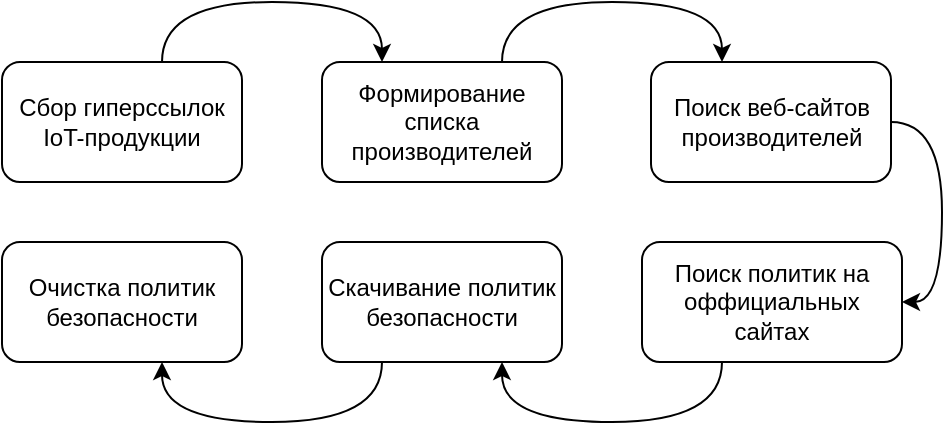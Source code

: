<mxfile version="14.5.1" type="device" pages="12"><diagram id="frHxmO5NI08Qa2ZBJByv" name="pipeline"><mxGraphModel dx="2370" dy="1387" grid="1" gridSize="10" guides="1" tooltips="1" connect="1" arrows="1" fold="1" page="1" pageScale="1" pageWidth="1169" pageHeight="827" math="0" shadow="0"><root><mxCell id="0"/><mxCell id="1" parent="0"/><mxCell id="HkxY0v3sqQZRduWxb61D-1" value="Сбор гиперссылок IoT-продукции" style="rounded=1;whiteSpace=wrap;html=1;fontFamily=Helvetica;fontSize=12;verticalAlign=middle;" parent="1" vertex="1"><mxGeometry x="370" y="290" width="120" height="60" as="geometry"/></mxCell><mxCell id="HkxY0v3sqQZRduWxb61D-2" value="Формирование списка производителей" style="rounded=1;whiteSpace=wrap;html=1;fontFamily=Helvetica;fontSize=12;verticalAlign=middle;" parent="1" vertex="1"><mxGeometry x="530" y="290" width="120" height="60" as="geometry"/></mxCell><mxCell id="HkxY0v3sqQZRduWxb61D-3" value="Поиск веб-сайтов производителей" style="rounded=1;whiteSpace=wrap;html=1;fontFamily=Helvetica;fontSize=12;verticalAlign=middle;" parent="1" vertex="1"><mxGeometry x="694.5" y="290" width="120" height="60" as="geometry"/></mxCell><mxCell id="HkxY0v3sqQZRduWxb61D-4" value="Скачивание политик безопасности" style="rounded=1;whiteSpace=wrap;html=1;fontFamily=Helvetica;fontSize=12;verticalAlign=middle;" parent="1" vertex="1"><mxGeometry x="530" y="380" width="120" height="60" as="geometry"/></mxCell><mxCell id="HkxY0v3sqQZRduWxb61D-5" value="Поиск политик на оффициальных сайтах" style="rounded=1;whiteSpace=wrap;html=1;fontFamily=Helvetica;fontSize=12;verticalAlign=middle;" parent="1" vertex="1"><mxGeometry x="690" y="380" width="130" height="60" as="geometry"/></mxCell><mxCell id="HkxY0v3sqQZRduWxb61D-7" value="" style="endArrow=classic;html=1;edgeStyle=orthogonalEdgeStyle;curved=1;fontFamily=Helvetica;fontSize=12;verticalAlign=middle;" parent="1" source="HkxY0v3sqQZRduWxb61D-5" target="HkxY0v3sqQZRduWxb61D-4" edge="1"><mxGeometry width="50" height="50" relative="1" as="geometry"><mxPoint x="400" y="250" as="sourcePoint"/><mxPoint x="450" y="200" as="targetPoint"/><Array as="points"><mxPoint x="730" y="470"/><mxPoint x="620" y="470"/></Array></mxGeometry></mxCell><mxCell id="HkxY0v3sqQZRduWxb61D-8" value="" style="endArrow=classic;html=1;edgeStyle=orthogonalEdgeStyle;curved=1;fontFamily=Helvetica;fontSize=12;verticalAlign=middle;" parent="1" source="HkxY0v3sqQZRduWxb61D-3" target="HkxY0v3sqQZRduWxb61D-5" edge="1"><mxGeometry width="50" height="50" relative="1" as="geometry"><mxPoint x="410" y="260" as="sourcePoint"/><mxPoint x="460" y="210" as="targetPoint"/><Array as="points"><mxPoint x="840" y="320"/><mxPoint x="840" y="410"/></Array></mxGeometry></mxCell><mxCell id="HkxY0v3sqQZRduWxb61D-9" value="" style="endArrow=classic;html=1;edgeStyle=orthogonalEdgeStyle;curved=1;fontFamily=Helvetica;fontSize=12;verticalAlign=middle;" parent="1" source="HkxY0v3sqQZRduWxb61D-2" target="HkxY0v3sqQZRduWxb61D-3" edge="1"><mxGeometry width="50" height="50" relative="1" as="geometry"><mxPoint x="420" y="270" as="sourcePoint"/><mxPoint x="470" y="220" as="targetPoint"/><Array as="points"><mxPoint x="620" y="260"/><mxPoint x="730" y="260"/></Array></mxGeometry></mxCell><mxCell id="HkxY0v3sqQZRduWxb61D-10" value="" style="endArrow=classic;html=1;edgeStyle=orthogonalEdgeStyle;curved=1;fontFamily=Helvetica;fontSize=12;verticalAlign=middle;" parent="1" source="HkxY0v3sqQZRduWxb61D-1" target="HkxY0v3sqQZRduWxb61D-2" edge="1"><mxGeometry width="50" height="50" relative="1" as="geometry"><mxPoint x="430" y="280" as="sourcePoint"/><mxPoint x="480" y="230" as="targetPoint"/><Array as="points"><mxPoint x="450" y="260"/><mxPoint x="560" y="260"/></Array></mxGeometry></mxCell><mxCell id="HkxY0v3sqQZRduWxb61D-11" value="Очистка политик безопасности" style="rounded=1;whiteSpace=wrap;html=1;fontFamily=Helvetica;fontSize=12;verticalAlign=middle;" parent="1" vertex="1"><mxGeometry x="370" y="380" width="120" height="60" as="geometry"/></mxCell><mxCell id="HkxY0v3sqQZRduWxb61D-12" value="" style="endArrow=classic;html=1;edgeStyle=orthogonalEdgeStyle;curved=1;fontFamily=Helvetica;fontSize=12;verticalAlign=middle;" parent="1" source="HkxY0v3sqQZRduWxb61D-4" target="HkxY0v3sqQZRduWxb61D-11" edge="1"><mxGeometry width="50" height="50" relative="1" as="geometry"><mxPoint x="475" y="480" as="sourcePoint"/><mxPoint x="310" y="480" as="targetPoint"/><Array as="points"><mxPoint x="560" y="470"/><mxPoint x="450" y="470"/></Array></mxGeometry></mxCell></root></mxGraphModel></diagram><diagram id="6n4q86xX6ic9bDZJAzyg" name="modules"><mxGraphModel dx="4063" dy="3204" grid="1" gridSize="5" guides="1" tooltips="1" connect="1" arrows="1" fold="1" page="1" pageScale="1" pageWidth="1169" pageHeight="827" math="0" shadow="0"><root><mxCell id="ju6D0apL2nVsgRoMVEaM-0"/><mxCell id="ju6D0apL2nVsgRoMVEaM-1" parent="ju6D0apL2nVsgRoMVEaM-0"/><mxCell id="ju6D0apL2nVsgRoMVEaM-7" value="crawler" style="shape=module;align=left;spacingLeft=20;align=center;verticalAlign=top;fontFamily=Helvetica;fontSize=14;" parent="ju6D0apL2nVsgRoMVEaM-1" vertex="1"><mxGeometry x="255" y="-380" width="100" height="50" as="geometry"/></mxCell><mxCell id="ju6D0apL2nVsgRoMVEaM-9" value="main &#10;package" style="shape=module;align=left;spacingLeft=20;align=center;verticalAlign=top;fontFamily=Helvetica;fontSize=14;" parent="ju6D0apL2nVsgRoMVEaM-1" vertex="1"><mxGeometry x="95" y="-390" width="100" height="60" as="geometry"/></mxCell><mxCell id="ju6D0apL2nVsgRoMVEaM-10" value="plugins" style="shape=module;align=left;spacingLeft=20;align=center;verticalAlign=top;fontFamily=Helvetica;fontSize=14;" parent="ju6D0apL2nVsgRoMVEaM-1" vertex="1"><mxGeometry x="455" y="-703" width="100" height="50" as="geometry"/></mxCell><mxCell id="ju6D0apL2nVsgRoMVEaM-13" value="html_sanitizer" style="shape=folder;fontStyle=1;spacingTop=10;tabWidth=40;tabHeight=14;tabPosition=left;html=1;fontFamily=Helvetica;fontSize=14;" parent="ju6D0apL2nVsgRoMVEaM-1" vertex="1"><mxGeometry x="1005" y="-350" width="110" height="50" as="geometry"/></mxCell><mxCell id="ju6D0apL2nVsgRoMVEaM-16" value="multiprocessing" style="shape=folder;fontStyle=1;spacingTop=10;tabWidth=40;tabHeight=14;tabPosition=left;html=1;fontFamily=Helvetica;fontSize=14;" parent="ju6D0apL2nVsgRoMVEaM-1" vertex="1"><mxGeometry x="255" y="-660" width="120" height="50" as="geometry"/></mxCell><mxCell id="ju6D0apL2nVsgRoMVEaM-20" value="" style="endArrow=none;html=1;fontFamily=Helvetica;fontSize=14;edgeStyle=orthogonalEdgeStyle;curved=1;endFill=0;startArrow=diamond;startFill=0;" parent="ju6D0apL2nVsgRoMVEaM-1" source="ju6D0apL2nVsgRoMVEaM-9" target="ju6D0apL2nVsgRoMVEaM-7" edge="1"><mxGeometry width="50" height="50" relative="1" as="geometry"><mxPoint x="65" y="-50" as="sourcePoint"/><mxPoint x="250" y="-355" as="targetPoint"/><Array as="points"><mxPoint x="225" y="-355"/><mxPoint x="225" y="-355"/></Array></mxGeometry></mxCell><mxCell id="ju6D0apL2nVsgRoMVEaM-21" value="" style="endArrow=open;html=1;fontFamily=Helvetica;fontSize=14;edgeStyle=orthogonalEdgeStyle;curved=1;endFill=0;startArrow=none;startFill=0;dashed=1;" parent="ju6D0apL2nVsgRoMVEaM-1" source="ju6D0apL2nVsgRoMVEaM-9" target="ju6D0apL2nVsgRoMVEaM-16" edge="1"><mxGeometry width="50" height="50" relative="1" as="geometry"><mxPoint x="75" y="-40" as="sourcePoint"/><mxPoint x="125" y="-90" as="targetPoint"/><Array as="points"><mxPoint x="225" y="-380"/><mxPoint x="225" y="-633"/></Array></mxGeometry></mxCell><mxCell id="ju6D0apL2nVsgRoMVEaM-22" value="" style="endArrow=none;html=1;fontFamily=Helvetica;fontSize=14;edgeStyle=orthogonalEdgeStyle;curved=1;endFill=0;startArrow=diamond;startFill=0;" parent="ju6D0apL2nVsgRoMVEaM-1" source="ju6D0apL2nVsgRoMVEaM-7" target="h1MqXEWIJY4KMLgbqtGq-10" edge="1"><mxGeometry width="50" height="50" relative="1" as="geometry"><mxPoint x="35" y="437" as="sourcePoint"/><mxPoint x="675" y="-133" as="targetPoint"/><Array as="points"><mxPoint x="405" y="-353"/><mxPoint x="405" y="-228"/></Array></mxGeometry></mxCell><mxCell id="ju6D0apL2nVsgRoMVEaM-23" value="" style="endArrow=none;html=1;fontFamily=Helvetica;fontSize=14;edgeStyle=orthogonalEdgeStyle;curved=1;endFill=0;startArrow=diamond;startFill=0;" parent="ju6D0apL2nVsgRoMVEaM-1" source="ju6D0apL2nVsgRoMVEaM-7" target="ju6D0apL2nVsgRoMVEaM-10" edge="1"><mxGeometry width="50" height="50" relative="1" as="geometry"><mxPoint x="45" y="447" as="sourcePoint"/><mxPoint x="185" y="417" as="targetPoint"/><Array as="points"><mxPoint x="405" y="-373"/><mxPoint x="405" y="-678"/></Array></mxGeometry></mxCell><mxCell id="ju6D0apL2nVsgRoMVEaM-25" value="" style="endArrow=none;html=1;fontFamily=Helvetica;fontSize=14;edgeStyle=orthogonalEdgeStyle;curved=1;endFill=0;startArrow=diamond;startFill=0;" parent="ju6D0apL2nVsgRoMVEaM-1" source="ju6D0apL2nVsgRoMVEaM-7" target="h1MqXEWIJY4KMLgbqtGq-9" edge="1"><mxGeometry width="50" height="50" relative="1" as="geometry"><mxPoint x="65" y="467" as="sourcePoint"/><mxPoint x="675" y="-253" as="targetPoint"/><Array as="points"><mxPoint x="405" y="-363"/><mxPoint x="405" y="-393"/></Array></mxGeometry></mxCell><mxCell id="ju6D0apL2nVsgRoMVEaM-27" value="" style="endArrow=open;html=1;fontFamily=Helvetica;fontSize=14;edgeStyle=orthogonalEdgeStyle;curved=1;endFill=0;startArrow=none;startFill=0;dashed=1;" parent="ju6D0apL2nVsgRoMVEaM-1" source="h1MqXEWIJY4KMLgbqtGq-7" target="ju6D0apL2nVsgRoMVEaM-13" edge="1"><mxGeometry width="50" height="50" relative="1" as="geometry"><mxPoint x="-65" y="467" as="sourcePoint"/><mxPoint x="75" y="437" as="targetPoint"/><Array as="points"><mxPoint x="1095" y="-333"/></Array></mxGeometry></mxCell><mxCell id="ju6D0apL2nVsgRoMVEaM-30" value="" style="endArrow=none;html=1;fontFamily=Helvetica;fontSize=14;edgeStyle=orthogonalEdgeStyle;curved=1;endFill=0;startArrow=diamond;startFill=0;" parent="ju6D0apL2nVsgRoMVEaM-1" source="ju6D0apL2nVsgRoMVEaM-9" target="h1MqXEWIJY4KMLgbqtGq-1" edge="1"><mxGeometry width="50" height="50" relative="1" as="geometry"><mxPoint x="35" y="-10" as="sourcePoint"/><mxPoint x="405" y="-255" as="targetPoint"/><Array as="points"><mxPoint x="225" y="-340"/><mxPoint x="225" y="-255"/></Array></mxGeometry></mxCell><mxCell id="ju6D0apL2nVsgRoMVEaM-31" value="amazon" style="shape=module;align=left;spacingLeft=20;align=center;verticalAlign=top;fontFamily=Helvetica;fontSize=14;" parent="ju6D0apL2nVsgRoMVEaM-1" vertex="1"><mxGeometry x="635" y="-673" width="100" height="50" as="geometry"/></mxCell><mxCell id="ju6D0apL2nVsgRoMVEaM-32" value="abstract&#10;plugin" style="shape=module;align=left;spacingLeft=20;align=center;verticalAlign=top;fontFamily=Helvetica;fontSize=14;" parent="ju6D0apL2nVsgRoMVEaM-1" vertex="1"><mxGeometry x="635" y="-753" width="100" height="50" as="geometry"/></mxCell><mxCell id="ju6D0apL2nVsgRoMVEaM-37" value="" style="endArrow=none;html=1;fontFamily=Helvetica;fontSize=14;edgeStyle=orthogonalEdgeStyle;curved=1;endFill=0;startArrow=diamond;startFill=0;" parent="ju6D0apL2nVsgRoMVEaM-1" source="ju6D0apL2nVsgRoMVEaM-10" target="ju6D0apL2nVsgRoMVEaM-32" edge="1"><mxGeometry width="50" height="50" relative="1" as="geometry"><mxPoint x="-85" y="-73" as="sourcePoint"/><mxPoint x="55" y="-113" as="targetPoint"/><Array as="points"><mxPoint x="615" y="-688"/><mxPoint x="615" y="-728"/></Array></mxGeometry></mxCell><mxCell id="ju6D0apL2nVsgRoMVEaM-39" value="" style="endArrow=none;html=1;fontFamily=Helvetica;fontSize=14;edgeStyle=orthogonalEdgeStyle;curved=1;endFill=0;startArrow=diamond;startFill=0;" parent="ju6D0apL2nVsgRoMVEaM-1" source="ju6D0apL2nVsgRoMVEaM-10" target="ju6D0apL2nVsgRoMVEaM-31" edge="1"><mxGeometry width="50" height="50" relative="1" as="geometry"><mxPoint x="595" y="-673" as="sourcePoint"/><mxPoint x="645" y="-728" as="targetPoint"/><Array as="points"><mxPoint x="615" y="-678"/><mxPoint x="615" y="-638"/></Array></mxGeometry></mxCell><mxCell id="h1MqXEWIJY4KMLgbqtGq-0" value="walmart" style="shape=module;align=left;spacingLeft=20;align=center;verticalAlign=top;fontFamily=Helvetica;fontSize=14;" parent="ju6D0apL2nVsgRoMVEaM-1" vertex="1"><mxGeometry x="635" y="-593" width="100" height="50" as="geometry"/></mxCell><mxCell id="h1MqXEWIJY4KMLgbqtGq-1" value="initialization" style="shape=module;align=left;spacingLeft=20;align=center;verticalAlign=top;fontFamily=Helvetica;fontSize=14;" parent="ju6D0apL2nVsgRoMVEaM-1" vertex="1"><mxGeometry x="255" y="-280" width="100" height="50" as="geometry"/></mxCell><mxCell id="h1MqXEWIJY4KMLgbqtGq-5" value="policies" style="shape=module;align=left;spacingLeft=20;align=center;verticalAlign=top;fontFamily=Helvetica;fontSize=14;" parent="ju6D0apL2nVsgRoMVEaM-1" vertex="1"><mxGeometry x="855" y="-526.5" width="100" height="50" as="geometry"/></mxCell><mxCell id="h1MqXEWIJY4KMLgbqtGq-6" value="websites" style="shape=module;align=left;spacingLeft=20;align=center;verticalAlign=top;fontFamily=Helvetica;fontSize=14;" parent="ju6D0apL2nVsgRoMVEaM-1" vertex="1"><mxGeometry x="855" y="-610" width="100" height="50" as="geometry"/></mxCell><mxCell id="h1MqXEWIJY4KMLgbqtGq-7" value="sanitizer" style="shape=module;align=left;spacingLeft=20;align=center;verticalAlign=top;fontFamily=Helvetica;fontSize=14;" parent="ju6D0apL2nVsgRoMVEaM-1" vertex="1"><mxGeometry x="855" y="-350" width="100" height="50" as="geometry"/></mxCell><mxCell id="h1MqXEWIJY4KMLgbqtGq-8" value="downloader" style="shape=module;align=left;spacingLeft=20;align=center;verticalAlign=top;fontFamily=Helvetica;fontSize=14;" parent="ju6D0apL2nVsgRoMVEaM-1" vertex="1"><mxGeometry x="855" y="-440" width="100" height="50" as="geometry"/></mxCell><mxCell id="h1MqXEWIJY4KMLgbqtGq-9" value="modules" style="shape=module;align=left;spacingLeft=20;align=center;verticalAlign=top;fontFamily=Helvetica;fontSize=14;" parent="ju6D0apL2nVsgRoMVEaM-1" vertex="1"><mxGeometry x="455" y="-418" width="100" height="50" as="geometry"/></mxCell><mxCell id="h1MqXEWIJY4KMLgbqtGq-10" value="engines" style="shape=module;align=left;spacingLeft=20;align=center;verticalAlign=top;fontFamily=Helvetica;fontSize=14;" parent="ju6D0apL2nVsgRoMVEaM-1" vertex="1"><mxGeometry x="455" y="-253" width="100" height="50" as="geometry"/></mxCell><mxCell id="h1MqXEWIJY4KMLgbqtGq-11" value="products" style="shape=module;align=left;spacingLeft=20;align=center;verticalAlign=top;fontFamily=Helvetica;fontSize=14;" parent="ju6D0apL2nVsgRoMVEaM-1" vertex="1"><mxGeometry x="855" y="-700" width="100" height="50" as="geometry"/></mxCell><mxCell id="h1MqXEWIJY4KMLgbqtGq-12" value="abstract&#10;module" style="shape=module;align=left;spacingLeft=20;align=center;verticalAlign=top;fontFamily=Helvetica;fontSize=14;" parent="ju6D0apL2nVsgRoMVEaM-1" vertex="1"><mxGeometry x="855" y="-783" width="100" height="50" as="geometry"/></mxCell><mxCell id="h1MqXEWIJY4KMLgbqtGq-13" value="converter" style="shape=module;align=left;spacingLeft=20;align=center;verticalAlign=top;fontFamily=Helvetica;fontSize=14;" parent="ju6D0apL2nVsgRoMVEaM-1" vertex="1"><mxGeometry x="855" y="-270" width="100" height="50" as="geometry"/></mxCell><mxCell id="h1MqXEWIJY4KMLgbqtGq-14" value="efficiency" style="shape=module;align=left;spacingLeft=20;align=center;verticalAlign=top;fontFamily=Helvetica;fontSize=14;" parent="ju6D0apL2nVsgRoMVEaM-1" vertex="1"><mxGeometry x="855" y="-193" width="100" height="50" as="geometry"/></mxCell><mxCell id="h1MqXEWIJY4KMLgbqtGq-15" value="google" style="shape=module;align=left;spacingLeft=20;align=center;verticalAlign=top;fontFamily=Helvetica;fontSize=14;" parent="ju6D0apL2nVsgRoMVEaM-1" vertex="1"><mxGeometry x="635" y="-213" width="100" height="50" as="geometry"/></mxCell><mxCell id="h1MqXEWIJY4KMLgbqtGq-16" value="abstract&#10;engine" style="shape=module;align=left;spacingLeft=20;align=center;verticalAlign=top;fontFamily=Helvetica;fontSize=14;" parent="ju6D0apL2nVsgRoMVEaM-1" vertex="1"><mxGeometry x="635" y="-283" width="100" height="50" as="geometry"/></mxCell><mxCell id="h1MqXEWIJY4KMLgbqtGq-17" value="" style="endArrow=none;html=1;fontFamily=Helvetica;fontSize=14;edgeStyle=orthogonalEdgeStyle;curved=1;endFill=0;startArrow=diamond;startFill=0;" parent="ju6D0apL2nVsgRoMVEaM-1" source="h1MqXEWIJY4KMLgbqtGq-9" target="h1MqXEWIJY4KMLgbqtGq-7" edge="1"><mxGeometry width="50" height="50" relative="1" as="geometry"><mxPoint x="620" y="-493" as="sourcePoint"/><mxPoint x="660" y="-458" as="targetPoint"/><Array as="points"><mxPoint x="815" y="-383"/><mxPoint x="815" y="-325"/></Array></mxGeometry></mxCell><mxCell id="h1MqXEWIJY4KMLgbqtGq-18" value="" style="endArrow=none;html=1;fontFamily=Helvetica;fontSize=14;edgeStyle=orthogonalEdgeStyle;curved=1;endFill=0;startArrow=diamond;startFill=0;" parent="ju6D0apL2nVsgRoMVEaM-1" source="h1MqXEWIJY4KMLgbqtGq-9" target="h1MqXEWIJY4KMLgbqtGq-8" edge="1"><mxGeometry width="50" height="50" relative="1" as="geometry"><mxPoint x="630" y="-483" as="sourcePoint"/><mxPoint x="670" y="-448" as="targetPoint"/><Array as="points"><mxPoint x="810" y="-388"/><mxPoint x="810" y="-415"/></Array></mxGeometry></mxCell><mxCell id="h1MqXEWIJY4KMLgbqtGq-19" value="" style="endArrow=none;html=1;fontFamily=Helvetica;fontSize=14;edgeStyle=orthogonalEdgeStyle;curved=1;endFill=0;startArrow=diamond;startFill=0;" parent="ju6D0apL2nVsgRoMVEaM-1" source="h1MqXEWIJY4KMLgbqtGq-9" target="h1MqXEWIJY4KMLgbqtGq-14" edge="1"><mxGeometry width="50" height="50" relative="1" as="geometry"><mxPoint x="640" y="-473" as="sourcePoint"/><mxPoint x="680" y="-438" as="targetPoint"/><Array as="points"><mxPoint x="785" y="-373"/><mxPoint x="785" y="-168"/></Array></mxGeometry></mxCell><mxCell id="h1MqXEWIJY4KMLgbqtGq-20" value="" style="endArrow=none;html=1;fontFamily=Helvetica;fontSize=14;edgeStyle=orthogonalEdgeStyle;curved=1;endFill=0;startArrow=diamond;startFill=0;" parent="ju6D0apL2nVsgRoMVEaM-1" source="h1MqXEWIJY4KMLgbqtGq-10" target="h1MqXEWIJY4KMLgbqtGq-16" edge="1"><mxGeometry width="50" height="50" relative="1" as="geometry"><mxPoint x="574" y="-343" as="sourcePoint"/><mxPoint x="614" y="-308" as="targetPoint"/><Array as="points"><mxPoint x="605" y="-233"/><mxPoint x="605" y="-258"/></Array></mxGeometry></mxCell><mxCell id="h1MqXEWIJY4KMLgbqtGq-21" value="" style="endArrow=none;html=1;fontFamily=Helvetica;fontSize=14;edgeStyle=orthogonalEdgeStyle;curved=1;endFill=0;startArrow=diamond;startFill=0;" parent="ju6D0apL2nVsgRoMVEaM-1" source="h1MqXEWIJY4KMLgbqtGq-10" target="h1MqXEWIJY4KMLgbqtGq-15" edge="1"><mxGeometry width="50" height="50" relative="1" as="geometry"><mxPoint x="584" y="-333" as="sourcePoint"/><mxPoint x="624" y="-298" as="targetPoint"/><Array as="points"><mxPoint x="604" y="-223"/><mxPoint x="604" y="-188"/></Array></mxGeometry></mxCell><mxCell id="h1MqXEWIJY4KMLgbqtGq-22" value="" style="endArrow=none;html=1;fontFamily=Helvetica;fontSize=14;edgeStyle=orthogonalEdgeStyle;curved=1;endFill=0;startArrow=diamond;startFill=0;" parent="ju6D0apL2nVsgRoMVEaM-1" source="h1MqXEWIJY4KMLgbqtGq-9" target="h1MqXEWIJY4KMLgbqtGq-13" edge="1"><mxGeometry width="50" height="50" relative="1" as="geometry"><mxPoint x="670" y="-443" as="sourcePoint"/><mxPoint x="710" y="-408" as="targetPoint"/><Array as="points"><mxPoint x="805" y="-378"/><mxPoint x="805" y="-245"/></Array></mxGeometry></mxCell><mxCell id="h1MqXEWIJY4KMLgbqtGq-23" value="" style="endArrow=none;html=1;fontFamily=Helvetica;fontSize=14;edgeStyle=orthogonalEdgeStyle;curved=1;endFill=0;startArrow=diamond;startFill=0;" parent="ju6D0apL2nVsgRoMVEaM-1" source="h1MqXEWIJY4KMLgbqtGq-9" target="h1MqXEWIJY4KMLgbqtGq-5" edge="1"><mxGeometry width="50" height="50" relative="1" as="geometry"><mxPoint x="680" y="-433" as="sourcePoint"/><mxPoint x="720" y="-398" as="targetPoint"/><Array as="points"><mxPoint x="805" y="-393"/><mxPoint x="805" y="-503"/></Array></mxGeometry></mxCell><mxCell id="h1MqXEWIJY4KMLgbqtGq-24" value="" style="endArrow=none;html=1;fontFamily=Helvetica;fontSize=14;edgeStyle=orthogonalEdgeStyle;curved=1;endFill=0;startArrow=diamond;startFill=0;" parent="ju6D0apL2nVsgRoMVEaM-1" source="h1MqXEWIJY4KMLgbqtGq-9" target="h1MqXEWIJY4KMLgbqtGq-6" edge="1"><mxGeometry width="50" height="50" relative="1" as="geometry"><mxPoint x="690" y="-423" as="sourcePoint"/><mxPoint x="730" y="-388" as="targetPoint"/><Array as="points"><mxPoint x="795" y="-398"/><mxPoint x="795" y="-585"/></Array></mxGeometry></mxCell><mxCell id="h1MqXEWIJY4KMLgbqtGq-25" value="" style="endArrow=none;html=1;fontFamily=Helvetica;fontSize=14;edgeStyle=orthogonalEdgeStyle;curved=1;endFill=0;startArrow=diamond;startFill=0;" parent="ju6D0apL2nVsgRoMVEaM-1" source="h1MqXEWIJY4KMLgbqtGq-9" target="h1MqXEWIJY4KMLgbqtGq-11" edge="1"><mxGeometry width="50" height="50" relative="1" as="geometry"><mxPoint x="700" y="-413" as="sourcePoint"/><mxPoint x="740" y="-378" as="targetPoint"/><Array as="points"><mxPoint x="785" y="-403"/><mxPoint x="785" y="-675"/></Array></mxGeometry></mxCell><mxCell id="h1MqXEWIJY4KMLgbqtGq-26" value="" style="endArrow=none;html=1;fontFamily=Helvetica;fontSize=14;edgeStyle=orthogonalEdgeStyle;curved=1;endFill=0;startArrow=diamond;startFill=0;" parent="ju6D0apL2nVsgRoMVEaM-1" source="h1MqXEWIJY4KMLgbqtGq-9" target="h1MqXEWIJY4KMLgbqtGq-12" edge="1"><mxGeometry width="50" height="50" relative="1" as="geometry"><mxPoint x="710" y="-403" as="sourcePoint"/><mxPoint x="750" y="-368" as="targetPoint"/><Array as="points"><mxPoint x="765" y="-408"/><mxPoint x="765" y="-758"/></Array></mxGeometry></mxCell><mxCell id="h1MqXEWIJY4KMLgbqtGq-27" value="" style="endArrow=none;html=1;fontFamily=Helvetica;fontSize=14;edgeStyle=orthogonalEdgeStyle;curved=1;endFill=0;startArrow=diamond;startFill=0;" parent="ju6D0apL2nVsgRoMVEaM-1" source="ju6D0apL2nVsgRoMVEaM-10" target="h1MqXEWIJY4KMLgbqtGq-0" edge="1"><mxGeometry width="50" height="50" relative="1" as="geometry"><mxPoint x="605" y="-663.0" as="sourcePoint"/><mxPoint x="645" y="-628.0" as="targetPoint"/><Array as="points"><mxPoint x="605" y="-668"/><mxPoint x="605" y="-568"/></Array></mxGeometry></mxCell><mxCell id="h1MqXEWIJY4KMLgbqtGq-36" value="tools" style="shape=module;align=left;spacingLeft=20;align=center;verticalAlign=top;fontFamily=Helvetica;fontSize=14;" parent="ju6D0apL2nVsgRoMVEaM-1" vertex="1"><mxGeometry x="255" y="-501" width="100" height="50" as="geometry"/></mxCell><mxCell id="h1MqXEWIJY4KMLgbqtGq-37" value="json" style="shape=folder;fontStyle=1;spacingTop=10;tabWidth=40;tabHeight=14;tabPosition=left;html=1;fontFamily=Helvetica;fontSize=14;" parent="ju6D0apL2nVsgRoMVEaM-1" vertex="1"><mxGeometry x="325" y="-580" width="70" height="50" as="geometry"/></mxCell><mxCell id="h1MqXEWIJY4KMLgbqtGq-38" value="" style="endArrow=open;html=1;fontFamily=Helvetica;fontSize=14;edgeStyle=orthogonalEdgeStyle;curved=1;endFill=0;startArrow=none;startFill=0;dashed=1;" parent="ju6D0apL2nVsgRoMVEaM-1" source="h1MqXEWIJY4KMLgbqtGq-36" target="h1MqXEWIJY4KMLgbqtGq-37" edge="1"><mxGeometry width="50" height="50" relative="1" as="geometry"><mxPoint x="-115" y="-330" as="sourcePoint"/><mxPoint x="5" y="-360" as="targetPoint"/></mxGeometry></mxCell><mxCell id="h1MqXEWIJY4KMLgbqtGq-52" value="" style="endArrow=none;html=1;fontFamily=Helvetica;fontSize=14;edgeStyle=orthogonalEdgeStyle;curved=1;endFill=0;startArrow=diamond;startFill=0;" parent="ju6D0apL2nVsgRoMVEaM-1" source="ju6D0apL2nVsgRoMVEaM-9" target="h1MqXEWIJY4KMLgbqtGq-36" edge="1"><mxGeometry width="50" height="50" relative="1" as="geometry"><mxPoint x="205" y="-345" as="sourcePoint"/><mxPoint x="265" y="-345" as="targetPoint"/><Array as="points"><mxPoint x="235" y="-370"/><mxPoint x="235" y="-476"/></Array></mxGeometry></mxCell><mxCell id="h1MqXEWIJY4KMLgbqtGq-53" value="" style="endArrow=none;html=1;fontFamily=Helvetica;fontSize=14;edgeStyle=orthogonalEdgeStyle;curved=1;endFill=0;startArrow=diamond;startFill=0;" parent="ju6D0apL2nVsgRoMVEaM-1" source="ju6D0apL2nVsgRoMVEaM-7" target="h1MqXEWIJY4KMLgbqtGq-54" edge="1"><mxGeometry width="50" height="50" relative="1" as="geometry"><mxPoint x="215" y="-335" as="sourcePoint"/><mxPoint x="255" y="-455.0" as="targetPoint"/><Array as="points"><mxPoint x="385" y="-343"/><mxPoint x="385" y="-93"/></Array></mxGeometry></mxCell><mxCell id="h1MqXEWIJY4KMLgbqtGq-54" value="web" style="shape=module;align=left;spacingLeft=20;align=center;verticalAlign=top;fontFamily=Helvetica;fontSize=14;" parent="ju6D0apL2nVsgRoMVEaM-1" vertex="1"><mxGeometry x="455" y="-93" width="100" height="50" as="geometry"/></mxCell><mxCell id="h1MqXEWIJY4KMLgbqtGq-55" value="geckodriver" style="shape=folder;fontStyle=1;spacingTop=10;tabWidth=40;tabHeight=14;tabPosition=left;html=1;fontFamily=Helvetica;fontSize=14;" parent="ju6D0apL2nVsgRoMVEaM-1" vertex="1"><mxGeometry x="635" y="-93" width="100" height="50" as="geometry"/></mxCell><mxCell id="h1MqXEWIJY4KMLgbqtGq-56" value="" style="endArrow=open;html=1;fontFamily=Helvetica;fontSize=14;edgeStyle=orthogonalEdgeStyle;curved=1;endFill=0;startArrow=none;startFill=0;dashed=1;" parent="ju6D0apL2nVsgRoMVEaM-1" source="h1MqXEWIJY4KMLgbqtGq-54" target="h1MqXEWIJY4KMLgbqtGq-55" edge="1"><mxGeometry width="50" height="50" relative="1" as="geometry"><mxPoint x="-325" y="267" as="sourcePoint"/><mxPoint x="-185" y="237" as="targetPoint"/></mxGeometry></mxCell></root></mxGraphModel></diagram><diagram id="j4GNPWPElx1Uh9ajDGxF" name="labeling"><mxGraphModel dx="5567" dy="2773" grid="1" gridSize="5" guides="1" tooltips="1" connect="1" arrows="1" fold="1" page="1" pageScale="1" pageWidth="827" pageHeight="1169" math="0" shadow="0"><root><mxCell id="YJ7mQWWf-7btWr8OuLYE-0"/><mxCell id="YJ7mQWWf-7btWr8OuLYE-1" parent="YJ7mQWWf-7btWr8OuLYE-0"/><mxCell id="YJ7mQWWf-7btWr8OuLYE-9" value="" style="rounded=0;whiteSpace=wrap;html=1;fillColor=#f8cecc;strokeColor=#b85450;fontFamily=Helvetica;" parent="YJ7mQWWf-7btWr8OuLYE-1" vertex="1"><mxGeometry x="-509" y="345" width="201" height="20" as="geometry"/></mxCell><mxCell id="YJ7mQWWf-7btWr8OuLYE-10" value="" style="rounded=0;whiteSpace=wrap;html=1;fillColor=#e1d5e7;strokeColor=#9673a6;fontFamily=Helvetica;" parent="YJ7mQWWf-7btWr8OuLYE-1" vertex="1"><mxGeometry x="-513" y="335" width="200" height="20" as="geometry"/></mxCell><mxCell id="YJ7mQWWf-7btWr8OuLYE-11" value="" style="rounded=0;whiteSpace=wrap;html=1;fillColor=#d5e8d4;strokeColor=#82b366;fontFamily=Helvetica;" parent="YJ7mQWWf-7btWr8OuLYE-1" vertex="1"><mxGeometry x="-518" y="325" width="199" height="20" as="geometry"/></mxCell><mxCell id="YJ7mQWWf-7btWr8OuLYE-12" value="Размеченный фрагмент текста" style="rounded=0;whiteSpace=wrap;html=1;fillColor=#fff2cc;strokeColor=#d6b656;fontFamily=Helvetica;" parent="YJ7mQWWf-7btWr8OuLYE-1" vertex="1"><mxGeometry x="-523" y="315" width="200" height="20" as="geometry"/></mxCell><mxCell id="Al6h40m-VfpBxNgTR0YG-0" value="" style="rounded=0;whiteSpace=wrap;html=1;fillColor=#d5e8d4;strokeColor=#82b366;fontFamily=Helvetica;" parent="YJ7mQWWf-7btWr8OuLYE-1" vertex="1"><mxGeometry x="-728" y="337.5" width="199" height="20" as="geometry"/></mxCell><mxCell id="Al6h40m-VfpBxNgTR0YG-1" value="Размеченный фрагмент текста" style="rounded=0;whiteSpace=wrap;html=1;fillColor=#fff2cc;strokeColor=#d6b656;fontFamily=Helvetica;" parent="YJ7mQWWf-7btWr8OuLYE-1" vertex="1"><mxGeometry x="-733" y="327.5" width="200" height="20" as="geometry"/></mxCell><mxCell id="Al6h40m-VfpBxNgTR0YG-4" value="" style="rounded=0;whiteSpace=wrap;html=1;fillColor=#f8cecc;strokeColor=#b85450;fontFamily=Helvetica;" parent="YJ7mQWWf-7btWr8OuLYE-1" vertex="1"><mxGeometry x="-294" y="340" width="201" height="20" as="geometry"/></mxCell><mxCell id="Al6h40m-VfpBxNgTR0YG-5" value="&lt;span&gt;Размеченный фрагмент текста&lt;/span&gt;" style="rounded=0;whiteSpace=wrap;html=1;fillColor=#e1d5e7;strokeColor=#9673a6;fontFamily=Helvetica;" parent="YJ7mQWWf-7btWr8OuLYE-1" vertex="1"><mxGeometry x="-298" y="330" width="200" height="20" as="geometry"/></mxCell><mxCell id="Al6h40m-VfpBxNgTR0YG-6" value="&lt;div style=&quot;text-align: justify&quot;&gt;&lt;span&gt;Таким образом реализация намеченных плановых заданий позволяет&amp;nbsp;&lt;/span&gt;&lt;span&gt;выполнять важные задания по разработке соответствующий условий&amp;nbsp;&lt;/span&gt;&lt;span&gt;активизации.&amp;nbsp;&lt;/span&gt;&lt;span&gt;Не следует, однако забывать, что постоянный количественный рост и&amp;nbsp;&lt;/span&gt;&lt;span&gt;сфера нашей активности обеспечивает широкому кругу (специалистов)&amp;nbsp;&lt;/span&gt;&lt;span&gt;участие в формировании существенных финансовых и административных&amp;nbsp;&lt;/span&gt;&lt;span&gt;условий.&amp;nbsp;&lt;/span&gt;&lt;span&gt;Разнообразный и богатый опыт постоянное&amp;nbsp;&lt;/span&gt;&lt;span&gt;информационно-пропагандистское обеспечение нашей деятельности&amp;nbsp;&lt;/span&gt;&lt;span&gt;способствует подготовки и реализации соответствующий условий&amp;nbsp;&lt;/span&gt;&lt;span&gt;активизации.&amp;nbsp;&lt;/span&gt;&lt;/div&gt;" style="rounded=0;whiteSpace=wrap;html=1;strokeColor=none;align=right;fontFamily=Helvetica;" parent="YJ7mQWWf-7btWr8OuLYE-1" vertex="1"><mxGeometry x="-733" y="225" width="640" height="85" as="geometry"/></mxCell><mxCell id="Al6h40m-VfpBxNgTR0YG-7" value="&lt;div style=&quot;text-align: justify&quot;&gt;&lt;span&gt;Таким образом реализация намеченных плановых заданий позволяет выполнять&amp;nbsp;&lt;/span&gt;&lt;span&gt;важные задания по разработке соответствующий условий активизации.&amp;nbsp;&lt;/span&gt;&lt;span&gt;Не следует, однако забывать, что постоянный количественный рост и&amp;nbsp;&lt;/span&gt;&lt;span&gt;сфера нашей активности обеспечивает широкому кругу (специалистов)&amp;nbsp;&lt;/span&gt;&lt;span&gt;участие в формировании существенных финансовых и административных&amp;nbsp;&lt;/span&gt;&lt;span&gt;условий.&amp;nbsp;&lt;/span&gt;&lt;span&gt;Разнообразный и богатый опыт постоянное&amp;nbsp;&lt;/span&gt;&lt;span&gt;информационно-пропагандистское обеспечение нашей деятельности&amp;nbsp;&lt;/span&gt;&lt;span&gt;способствует подготовки и реализации соответствующий условий&amp;nbsp;&lt;/span&gt;&lt;span&gt;активизации.&lt;/span&gt;&lt;/div&gt;" style="rounded=0;whiteSpace=wrap;html=1;strokeColor=none;align=right;fontFamily=Helvetica;" parent="YJ7mQWWf-7btWr8OuLYE-1" vertex="1"><mxGeometry x="-733" y="370" width="640" height="85" as="geometry"/></mxCell></root></mxGraphModel></diagram><diagram id="oGa4NZVHo_XhFbY5SZFD" name="management_add"><mxGraphModel dx="2370" dy="1387" grid="1" gridSize="10" guides="1" tooltips="1" connect="1" arrows="1" fold="1" page="1" pageScale="1" pageWidth="827" pageHeight="1169" math="0" shadow="0"><root><mxCell id="63lywm2SY0PtIQE0mUNg-0"/><mxCell id="63lywm2SY0PtIQE0mUNg-1" parent="63lywm2SY0PtIQE0mUNg-0"/><mxCell id="54gPHWKVeXLvdjLptu-R-1" value="" style="rounded=1;whiteSpace=wrap;html=1;fillColor=#CADAE6;" parent="63lywm2SY0PtIQE0mUNg-1" vertex="1"><mxGeometry x="94" y="80" width="220" height="280" as="geometry"/></mxCell><mxCell id="54gPHWKVeXLvdjLptu-R-2" value="Слой 1" style="rounded=1;whiteSpace=wrap;html=1;align=left;fillColor=#f8cecc;strokeColor=#b85450;spacingLeft=5;" parent="63lywm2SY0PtIQE0mUNg-1" vertex="1"><mxGeometry x="114" y="100" width="140" height="30" as="geometry"/></mxCell><mxCell id="54gPHWKVeXLvdjLptu-R-3" value="Слой 2" style="rounded=1;whiteSpace=wrap;html=1;align=left;fillColor=#e1d5e7;strokeColor=#9673a6;spacingLeft=5;" parent="63lywm2SY0PtIQE0mUNg-1" vertex="1"><mxGeometry x="114" y="140" width="140" height="30" as="geometry"/></mxCell><mxCell id="54gPHWKVeXLvdjLptu-R-4" value="Слой 3" style="rounded=1;whiteSpace=wrap;html=1;align=left;fillColor=#d5e8d4;strokeColor=#82b366;spacingLeft=5;" parent="63lywm2SY0PtIQE0mUNg-1" vertex="1"><mxGeometry x="114" y="180" width="140" height="30" as="geometry"/></mxCell><mxCell id="54gPHWKVeXLvdjLptu-R-5" value="+" style="ellipse;whiteSpace=wrap;html=1;aspect=fixed;align=center;fillColor=#d5e8d4;strokeColor=#82b366;" parent="63lywm2SY0PtIQE0mUNg-1" vertex="1"><mxGeometry x="264" y="97.5" width="32.5" height="32.5" as="geometry"/></mxCell><mxCell id="54gPHWKVeXLvdjLptu-R-6" value="+" style="ellipse;whiteSpace=wrap;html=1;aspect=fixed;align=center;fillColor=#d5e8d4;strokeColor=#82b366;" parent="63lywm2SY0PtIQE0mUNg-1" vertex="1"><mxGeometry x="264" y="137.5" width="32.5" height="32.5" as="geometry"/></mxCell><mxCell id="54gPHWKVeXLvdjLptu-R-7" value="+" style="ellipse;whiteSpace=wrap;html=1;aspect=fixed;align=center;fillColor=#d5e8d4;strokeColor=#82b366;" parent="63lywm2SY0PtIQE0mUNg-1" vertex="1"><mxGeometry x="264" y="177.5" width="32.5" height="32.5" as="geometry"/></mxCell><mxCell id="54gPHWKVeXLvdjLptu-R-8" value="" style="rounded=0;whiteSpace=wrap;html=1;align=left;strokeColor=#23445d;fillColor=#CADAE6;" parent="63lywm2SY0PtIQE0mUNg-1" vertex="1"><mxGeometry x="334" y="78" width="400" height="402" as="geometry"/></mxCell><mxCell id="54gPHWKVeXLvdjLptu-R-9" value="&lt;h1 style=&quot;text-align: justify&quot;&gt;Заголовок&lt;/h1&gt;&lt;p class=&quot;text-justify&quot; style=&quot;text-align: justify&quot;&gt;&lt;span&gt;Таким образом реализация намеченных плановых заданий позволяет&amp;nbsp;&lt;/span&gt;&lt;span&gt;выполнять важные задания по разработке соответствующий условий&amp;nbsp;&lt;/span&gt;&lt;span&gt;активизации.&amp;nbsp;&lt;/span&gt;&lt;span&gt;Не следует, однако забывать, что постоянный количественный рост и&amp;nbsp;&lt;/span&gt;&lt;span&gt;сфера нашей активности обеспечивает широкому кругу (специалистов)&amp;nbsp;&lt;/span&gt;&lt;span&gt;участие в формировании существенных финансовых и административных&amp;nbsp;&lt;/span&gt;&lt;span&gt;условий.&amp;nbsp;&lt;/span&gt;&lt;span&gt;Разнообразный и богатый опыт постоянное&amp;nbsp;&lt;/span&gt;&lt;span&gt;информационно-пропагандистское обеспечение нашей деятельности&amp;nbsp;&lt;/span&gt;&lt;span&gt;способствует подготовки и реализации соответствующий условий&amp;nbsp;&lt;/span&gt;&lt;span&gt;активизации.&amp;nbsp; &amp;nbsp;&lt;/span&gt;&lt;/p&gt;" style="text;html=1;strokeColor=none;fillColor=none;spacing=5;spacingTop=-20;whiteSpace=wrap;overflow=hidden;rounded=0;align=left;" parent="63lywm2SY0PtIQE0mUNg-1" vertex="1"><mxGeometry x="354" y="95" width="360" height="195" as="geometry"/></mxCell><mxCell id="54gPHWKVeXLvdjLptu-R-10" value="&lt;p&gt;&lt;div style=&quot;text-align: justify&quot;&gt;&lt;span&gt;Таким образом реализация намеченных плановых заданий позволяет выполнять&amp;nbsp;&lt;/span&gt;&lt;span&gt;важные задания по разработке соответствующий условий активизации.&amp;nbsp;&lt;/span&gt;&lt;span&gt;Не следует, однако забывать, что постоянный количественный рост и&amp;nbsp;&lt;/span&gt;&lt;span&gt;сфера нашей активности обеспечивает широкому кругу (специалистов)&amp;nbsp;&lt;/span&gt;&lt;span&gt;участие в формировании существенных финансовых и административных&amp;nbsp;&lt;/span&gt;&lt;span&gt;условий.&amp;nbsp;&lt;/span&gt;&lt;span&gt;Разнообразный и богатый опыт постоянное&amp;nbsp;&lt;/span&gt;&lt;span&gt;информационно-пропагандистское обеспечение нашей деятельности&amp;nbsp;&lt;/span&gt;&lt;span&gt;способствует подготовки и реализации соответствующий условий&amp;nbsp;&lt;/span&gt;&lt;span&gt;активизации.&lt;/span&gt;&lt;/div&gt;&lt;/p&gt;" style="text;html=1;strokeColor=#6c8ebf;fillColor=#dae8fc;spacing=5;spacingTop=-20;whiteSpace=wrap;overflow=hidden;rounded=0;align=right;" parent="63lywm2SY0PtIQE0mUNg-1" vertex="1"><mxGeometry x="354" y="300" width="360" height="150" as="geometry"/></mxCell></root></mxGraphModel></diagram><diagram id="XB7OKW-UZs32Nxpufy75" name="management_del"><mxGraphModel dx="2844" dy="1664" grid="1" gridSize="10" guides="1" tooltips="1" connect="1" arrows="1" fold="1" page="1" pageScale="1" pageWidth="827" pageHeight="1169" math="0" shadow="0"><root><mxCell id="F1a_nwndDLPNp0gc7yXK-0"/><mxCell id="F1a_nwndDLPNp0gc7yXK-1" parent="F1a_nwndDLPNp0gc7yXK-0"/><mxCell id="ScF6WzAPW61l2AJ8iQIj-17" value="" style="rounded=1;whiteSpace=wrap;html=1;fillColor=#CADAE6;" parent="F1a_nwndDLPNp0gc7yXK-1" vertex="1"><mxGeometry x="94" y="90" width="220" height="280" as="geometry"/></mxCell><mxCell id="ScF6WzAPW61l2AJ8iQIj-20" value="Слой 3" style="rounded=1;whiteSpace=wrap;html=1;align=left;fillColor=#d5e8d4;strokeColor=#82b366;spacingLeft=5;" parent="F1a_nwndDLPNp0gc7yXK-1" vertex="1"><mxGeometry x="112.75" y="107.5" width="140" height="30" as="geometry"/></mxCell><mxCell id="ScF6WzAPW61l2AJ8iQIj-23" value="-" style="ellipse;whiteSpace=wrap;html=1;aspect=fixed;align=center;fillColor=#f8cecc;strokeColor=#b85450;" parent="F1a_nwndDLPNp0gc7yXK-1" vertex="1"><mxGeometry x="262.75" y="106.25" width="32.5" height="32.5" as="geometry"/></mxCell><mxCell id="ScF6WzAPW61l2AJ8iQIj-24" value="" style="rounded=0;whiteSpace=wrap;html=1;align=left;strokeColor=#23445d;fillColor=#CADAE6;" parent="F1a_nwndDLPNp0gc7yXK-1" vertex="1"><mxGeometry x="334" y="88" width="400" height="402" as="geometry"/></mxCell><mxCell id="ScF6WzAPW61l2AJ8iQIj-25" value="&lt;h1 style=&quot;text-align: justify&quot;&gt;Заголовок&lt;/h1&gt;&lt;p class=&quot;text-justify&quot; style=&quot;text-align: justify&quot;&gt;&lt;span&gt;Таким образом реализация намеченных плановых заданий позволяет&amp;nbsp;&lt;/span&gt;&lt;span&gt;выполнять важные задания по разработке соответствующий условий&amp;nbsp;&lt;/span&gt;&lt;span&gt;активизации.&amp;nbsp;&lt;/span&gt;&lt;span&gt;Не следует, однако забывать, что постоянный количественный рост и&amp;nbsp;&lt;/span&gt;&lt;span&gt;сфера нашей активности обеспечивает широкому кругу (специалистов)&amp;nbsp;&lt;/span&gt;&lt;span&gt;участие в формировании существенных финансовых и административных&amp;nbsp;&lt;/span&gt;&lt;span&gt;условий.&amp;nbsp;&lt;/span&gt;&lt;span&gt;Разнообразный и богатый опыт постоянное&amp;nbsp;&lt;/span&gt;&lt;span&gt;информационно-пропагандистское обеспечение нашей деятельности&amp;nbsp;&lt;/span&gt;&lt;span&gt;способствует подготовки и реализации соответствующий условий&amp;nbsp;&lt;/span&gt;&lt;span&gt;активизации.&amp;nbsp; &amp;nbsp;&lt;/span&gt;&lt;/p&gt;" style="text;html=1;strokeColor=none;fillColor=none;spacing=5;spacingTop=-20;whiteSpace=wrap;overflow=hidden;rounded=0;align=left;" parent="F1a_nwndDLPNp0gc7yXK-1" vertex="1"><mxGeometry x="354" y="105" width="360" height="195" as="geometry"/></mxCell><mxCell id="ScF6WzAPW61l2AJ8iQIj-26" value="&lt;p&gt;&lt;div style=&quot;text-align: justify&quot;&gt;&lt;span&gt;Таким образом реализация намеченных плановых заданий позволяет выполнять&amp;nbsp;&lt;/span&gt;&lt;span&gt;важные задания по разработке соответствующий условий активизации.&amp;nbsp;&lt;/span&gt;&lt;span&gt;Не следует, однако забывать, что постоянный количественный рост и&amp;nbsp;&lt;/span&gt;&lt;span&gt;сфера нашей активности обеспечивает широкому кругу (специалистов)&amp;nbsp;&lt;/span&gt;&lt;span&gt;участие в формировании существенных финансовых и административных&amp;nbsp;&lt;/span&gt;&lt;span&gt;условий.&amp;nbsp;&lt;/span&gt;&lt;span&gt;Разнообразный и богатый опыт постоянное&amp;nbsp;&lt;/span&gt;&lt;span&gt;информационно-пропагандистское обеспечение нашей деятельности&amp;nbsp;&lt;/span&gt;&lt;span&gt;способствует подготовки и реализации соответствующий условий&amp;nbsp;&lt;/span&gt;&lt;span&gt;активизации.&lt;/span&gt;&lt;/div&gt;&lt;/p&gt;" style="text;html=1;strokeColor=#82b366;fillColor=#d5e8d4;spacing=5;spacingTop=-20;whiteSpace=wrap;overflow=hidden;rounded=0;align=right;" parent="F1a_nwndDLPNp0gc7yXK-1" vertex="1"><mxGeometry x="354" y="310" width="360" height="150" as="geometry"/></mxCell></root></mxGraphModel></diagram><diagram id="adF-2HxCNiRa2nqDh7V0" name="layers_architecture"><mxGraphModel dx="4890" dy="2377" grid="1" gridSize="10" guides="1" tooltips="1" connect="1" arrows="1" fold="1" page="1" pageScale="1" pageWidth="827" pageHeight="1169" math="0" shadow="0"><root><mxCell id="zCeH_gyZRfq28fL3NKTN-0"/><mxCell id="zCeH_gyZRfq28fL3NKTN-1" parent="zCeH_gyZRfq28fL3NKTN-0"/><mxCell id="zCeH_gyZRfq28fL3NKTN-2" value="" style="rounded=0;whiteSpace=wrap;html=1;align=left;fillColor=#e1d5e7;strokeColor=#9673a6;spacingBottom=2;spacingRight=2;" parent="zCeH_gyZRfq28fL3NKTN-1" vertex="1"><mxGeometry x="10" y="510" width="230" height="10" as="geometry"/></mxCell><mxCell id="zCeH_gyZRfq28fL3NKTN-3" value="" style="rounded=0;whiteSpace=wrap;html=1;align=left;fillColor=#d5e8d4;strokeColor=#82b366;spacingBottom=2;spacingRight=2;" parent="zCeH_gyZRfq28fL3NKTN-1" vertex="1"><mxGeometry x="10" y="530" width="230" height="10" as="geometry"/></mxCell><mxCell id="zCeH_gyZRfq28fL3NKTN-5" value="" style="rounded=0;whiteSpace=wrap;html=1;align=left;fillColor=#d5e8d4;strokeColor=#82b366;spacingBottom=2;spacingRight=2;" parent="zCeH_gyZRfq28fL3NKTN-1" vertex="1"><mxGeometry x="260" y="530" width="230" height="10" as="geometry"/></mxCell><mxCell id="zCeH_gyZRfq28fL3NKTN-6" value="" style="rounded=0;whiteSpace=wrap;html=1;align=left;fillColor=#f8cecc;strokeColor=#b85450;spacingBottom=2;spacingRight=2;" parent="zCeH_gyZRfq28fL3NKTN-1" vertex="1"><mxGeometry x="10" y="490" width="230" height="10" as="geometry"/></mxCell><mxCell id="zCeH_gyZRfq28fL3NKTN-7" value="" style="rounded=0;whiteSpace=wrap;html=1;align=left;fillColor=#d5e8d4;strokeColor=#82b366;spacingBottom=2;spacingRight=2;" parent="zCeH_gyZRfq28fL3NKTN-1" vertex="1"><mxGeometry x="-240" y="530" width="230" height="10" as="geometry"/></mxCell><mxCell id="zCeH_gyZRfq28fL3NKTN-8" value="" style="rounded=0;whiteSpace=wrap;html=1;align=left;fillColor=#e1d5e7;strokeColor=#9673a6;spacingBottom=2;spacingRight=2;" parent="zCeH_gyZRfq28fL3NKTN-1" vertex="1"><mxGeometry x="-240" y="510" width="230" height="10" as="geometry"/></mxCell><mxCell id="zCeH_gyZRfq28fL3NKTN-9" value="" style="rounded=0;whiteSpace=wrap;html=1;align=left;fillColor=#d5e8d4;strokeColor=#82b366;spacingBottom=2;spacingRight=2;" parent="zCeH_gyZRfq28fL3NKTN-1" vertex="1"><mxGeometry x="-490" y="530" width="230" height="10" as="geometry"/></mxCell><mxCell id="zCeH_gyZRfq28fL3NKTN-10" value="&lt;h2 style=&quot;font-size: 15px&quot;&gt;&lt;font style=&quot;font-size: 15px&quot;&gt;Стек 2:&lt;/font&gt;&lt;/h2&gt;&lt;div style=&quot;font-size: 15px&quot;&gt;&lt;font style=&quot;font-size: 15px&quot;&gt;Слой 2&lt;br&gt;&lt;/font&gt;&lt;/div&gt;&lt;div style=&quot;font-size: 15px&quot;&gt;&lt;font style=&quot;font-size: 15px&quot;&gt;Слой 1&lt;/font&gt;&lt;br&gt;&lt;/div&gt;" style="rounded=0;whiteSpace=wrap;html=1;align=left;fillColor=#f5f5f5;strokeColor=#666666;fontColor=#333333;verticalAlign=top;spacingTop=5;spacingBottom=5;spacingRight=5;spacingLeft=5;spacing=5;" parent="zCeH_gyZRfq28fL3NKTN-1" vertex="1"><mxGeometry x="-240" y="550" width="230" height="120" as="geometry"/></mxCell><mxCell id="zCeH_gyZRfq28fL3NKTN-11" value="&lt;h2 style=&quot;font-size: 15px&quot;&gt;&lt;font style=&quot;font-size: 15px&quot;&gt;Стек 3:&lt;/font&gt;&lt;/h2&gt;&lt;div style=&quot;font-size: 15px&quot;&gt;&lt;font style=&quot;font-size: 15px&quot;&gt;Слой 3&lt;br&gt;&lt;/font&gt;&lt;/div&gt;&lt;div style=&quot;font-size: 15px&quot;&gt;&lt;font style=&quot;font-size: 15px&quot;&gt;Слой 2&lt;br&gt;&lt;/font&gt;&lt;/div&gt;&lt;font style=&quot;font-size: 15px&quot;&gt;Слой 1&lt;/font&gt;" style="rounded=0;whiteSpace=wrap;html=1;align=left;fillColor=#f5f5f5;strokeColor=#666666;fontColor=#333333;verticalAlign=top;spacingTop=5;spacingBottom=5;spacingRight=5;spacingLeft=5;spacing=5;" parent="zCeH_gyZRfq28fL3NKTN-1" vertex="1"><mxGeometry x="10" y="550" width="230" height="120" as="geometry"/></mxCell><mxCell id="zCeH_gyZRfq28fL3NKTN-12" value="&lt;h2 style=&quot;font-size: 15px&quot;&gt;Стек 4:&lt;/h2&gt;&lt;h2 style=&quot;font-size: 15px&quot;&gt;&lt;div style=&quot;font-weight: 400&quot;&gt;Слой 3&lt;/div&gt;&lt;div style=&quot;font-weight: 400&quot;&gt;Слой 1&lt;/div&gt;&lt;/h2&gt;" style="rounded=0;whiteSpace=wrap;html=1;align=left;fillColor=#f5f5f5;strokeColor=#666666;fontColor=#333333;verticalAlign=top;spacingTop=5;spacingBottom=5;spacingRight=5;spacingLeft=5;spacing=5;" parent="zCeH_gyZRfq28fL3NKTN-1" vertex="1"><mxGeometry x="260" y="550" width="230" height="120" as="geometry"/></mxCell><mxCell id="zCeH_gyZRfq28fL3NKTN-13" value="&lt;h2 style=&quot;font-size: 15px&quot;&gt;&lt;font style=&quot;font-size: 15px&quot;&gt;Стек 1:&lt;/font&gt;&lt;/h2&gt;&lt;div style=&quot;font-size: 15px&quot;&gt;&lt;font style=&quot;font-size: 15px&quot;&gt;Слой 1&lt;/font&gt;&lt;/div&gt;" style="rounded=0;whiteSpace=wrap;html=1;align=left;fillColor=#f5f5f5;strokeColor=#666666;fontColor=#333333;verticalAlign=top;spacingTop=5;spacingBottom=5;spacingRight=5;spacingLeft=5;spacing=5;" parent="zCeH_gyZRfq28fL3NKTN-1" vertex="1"><mxGeometry x="-490" y="550" width="230" height="120" as="geometry"/></mxCell><mxCell id="zCeH_gyZRfq28fL3NKTN-15" value="" style="rounded=0;whiteSpace=wrap;html=1;align=left;fillColor=#f8cecc;strokeColor=#b85450;spacingBottom=2;spacingRight=2;" parent="zCeH_gyZRfq28fL3NKTN-1" vertex="1"><mxGeometry x="260" y="510" width="230" height="10" as="geometry"/></mxCell><mxCell id="bHldZr8rxmRUD8N-QyZ8-0" value="Фрагмент текста" style="rounded=0;whiteSpace=wrap;html=1;strokeColor=none;fontSize=15;" parent="zCeH_gyZRfq28fL3NKTN-1" vertex="1"><mxGeometry x="-490" y="505" width="230" height="20" as="geometry"/></mxCell><mxCell id="bHldZr8rxmRUD8N-QyZ8-1" value="Фрагмент текста" style="rounded=0;whiteSpace=wrap;html=1;strokeColor=none;fontSize=15;" parent="zCeH_gyZRfq28fL3NKTN-1" vertex="1"><mxGeometry x="-240" y="480" width="230" height="20" as="geometry"/></mxCell><mxCell id="bHldZr8rxmRUD8N-QyZ8-2" value="Фрагмент текста" style="rounded=0;whiteSpace=wrap;html=1;strokeColor=none;fontSize=15;" parent="zCeH_gyZRfq28fL3NKTN-1" vertex="1"><mxGeometry x="10" y="460" width="230" height="20" as="geometry"/></mxCell><mxCell id="bHldZr8rxmRUD8N-QyZ8-3" value="Фрагмент текста" style="rounded=0;whiteSpace=wrap;html=1;strokeColor=none;fontSize=15;" parent="zCeH_gyZRfq28fL3NKTN-1" vertex="1"><mxGeometry x="260" y="480" width="230" height="20" as="geometry"/></mxCell></root></mxGraphModel></diagram><diagram id="vFqsfYeNhA0lSggWbtQ3" name="proto"><mxGraphModel dx="5567" dy="3942" grid="1" gridSize="10" guides="1" tooltips="1" connect="1" arrows="1" fold="1" page="1" pageScale="1" pageWidth="827" pageHeight="1169" math="0" shadow="0"><root><mxCell id="eKlTRNjaU7k8uYyK8nCY-0"/><mxCell id="eKlTRNjaU7k8uYyK8nCY-1" parent="eKlTRNjaU7k8uYyK8nCY-0"/><mxCell id="69xeKgKbm9uBmSUIKmRi-16" value="" style="rounded=0;whiteSpace=wrap;html=1;fontSize=15;fillColor=#bac8d3;strokeColor=#23445d;" parent="eKlTRNjaU7k8uYyK8nCY-1" vertex="1"><mxGeometry x="-400" y="-870" width="850" height="520" as="geometry"/></mxCell><mxCell id="69xeKgKbm9uBmSUIKmRi-17" value="" style="rounded=1;whiteSpace=wrap;html=1;fillColor=#CADAE6;" parent="eKlTRNjaU7k8uYyK8nCY-1" vertex="1"><mxGeometry x="-295" y="-770" width="220" height="280" as="geometry"/></mxCell><mxCell id="69xeKgKbm9uBmSUIKmRi-18" value="Слой 1" style="rounded=1;whiteSpace=wrap;html=1;align=left;fillColor=#f8cecc;strokeColor=#b85450;spacingLeft=5;" parent="eKlTRNjaU7k8uYyK8nCY-1" vertex="1"><mxGeometry x="-275" y="-750" width="140" height="30" as="geometry"/></mxCell><mxCell id="69xeKgKbm9uBmSUIKmRi-19" value="Слой 2" style="rounded=1;whiteSpace=wrap;html=1;align=left;fillColor=#e1d5e7;strokeColor=#9673a6;spacingLeft=5;" parent="eKlTRNjaU7k8uYyK8nCY-1" vertex="1"><mxGeometry x="-275" y="-710" width="140" height="30" as="geometry"/></mxCell><mxCell id="69xeKgKbm9uBmSUIKmRi-20" value="Слой 3" style="rounded=1;whiteSpace=wrap;html=1;align=left;fillColor=#d5e8d4;strokeColor=#82b366;spacingLeft=5;" parent="eKlTRNjaU7k8uYyK8nCY-1" vertex="1"><mxGeometry x="-275" y="-670" width="140" height="30" as="geometry"/></mxCell><mxCell id="69xeKgKbm9uBmSUIKmRi-21" value="+" style="ellipse;whiteSpace=wrap;html=1;aspect=fixed;align=center;fillColor=#d5e8d4;strokeColor=#82b366;" parent="eKlTRNjaU7k8uYyK8nCY-1" vertex="1"><mxGeometry x="-125" y="-752.5" width="32.5" height="32.5" as="geometry"/></mxCell><mxCell id="69xeKgKbm9uBmSUIKmRi-22" value="+" style="ellipse;whiteSpace=wrap;html=1;aspect=fixed;align=center;fillColor=#d5e8d4;strokeColor=#82b366;" parent="eKlTRNjaU7k8uYyK8nCY-1" vertex="1"><mxGeometry x="-125" y="-712.5" width="32.5" height="32.5" as="geometry"/></mxCell><mxCell id="69xeKgKbm9uBmSUIKmRi-23" value="+" style="ellipse;whiteSpace=wrap;html=1;aspect=fixed;align=center;fillColor=#d5e8d4;strokeColor=#82b366;" parent="eKlTRNjaU7k8uYyK8nCY-1" vertex="1"><mxGeometry x="-125" y="-672.5" width="32.5" height="32.5" as="geometry"/></mxCell><mxCell id="69xeKgKbm9uBmSUIKmRi-24" value="" style="rounded=0;whiteSpace=wrap;html=1;align=left;strokeColor=#23445d;fillColor=#CADAE6;" parent="eKlTRNjaU7k8uYyK8nCY-1" vertex="1"><mxGeometry x="-55" y="-772" width="400" height="402" as="geometry"/></mxCell><mxCell id="69xeKgKbm9uBmSUIKmRi-25" value="&lt;h1 style=&quot;text-align: justify&quot;&gt;Заголовок&lt;/h1&gt;&lt;p class=&quot;text-justify&quot; style=&quot;text-align: justify&quot;&gt;&lt;span&gt;Таким образом реализация намеченных плановых заданий позволяет&amp;nbsp;&lt;/span&gt;&lt;span&gt;выполнять важные задания по разработке соответствующий условий&amp;nbsp;&lt;/span&gt;&lt;span&gt;активизации.&amp;nbsp;&lt;/span&gt;&lt;span&gt;Не следует, однако забывать, что постоянный количественный рост и&amp;nbsp;&lt;/span&gt;&lt;span&gt;сфера нашей активности обеспечивает широкому кругу (специалистов)&amp;nbsp;&lt;/span&gt;&lt;span&gt;участие в формировании существенных финансовых и административных&amp;nbsp;&lt;/span&gt;&lt;span&gt;условий.&amp;nbsp;&lt;/span&gt;&lt;span&gt;Разнообразный и богатый опыт постоянное&amp;nbsp;&lt;/span&gt;&lt;span&gt;информационно-пропагандистское обеспечение нашей деятельности&amp;nbsp;&lt;/span&gt;&lt;span&gt;способствует подготовки и реализации соответствующий условий&amp;nbsp;&lt;/span&gt;&lt;span&gt;активизации.&amp;nbsp; &amp;nbsp;&lt;/span&gt;&lt;/p&gt;" style="text;html=1;strokeColor=none;fillColor=none;spacing=5;spacingTop=-20;whiteSpace=wrap;overflow=hidden;rounded=0;align=left;" parent="eKlTRNjaU7k8uYyK8nCY-1" vertex="1"><mxGeometry x="-35" y="-755" width="360" height="195" as="geometry"/></mxCell><mxCell id="69xeKgKbm9uBmSUIKmRi-26" value="&lt;p&gt;&lt;div style=&quot;text-align: justify&quot;&gt;&lt;span&gt;Таким образом реализация намеченных плановых заданий позволяет выполнять&amp;nbsp;&lt;/span&gt;&lt;span&gt;важные задания по разработке соответствующий условий активизации.&amp;nbsp;&lt;/span&gt;&lt;span&gt;Не следует, однако забывать, что постоянный количественный рост и&amp;nbsp;&lt;/span&gt;&lt;span&gt;сфера нашей активности обеспечивает широкому кругу (специалистов)&amp;nbsp;&lt;/span&gt;&lt;span&gt;участие в формировании существенных финансовых и административных&amp;nbsp;&lt;/span&gt;&lt;span&gt;условий.&amp;nbsp;&lt;/span&gt;&lt;span&gt;Разнообразный и богатый опыт постоянное&amp;nbsp;&lt;/span&gt;&lt;span&gt;информационно-пропагандистское обеспечение нашей деятельности&amp;nbsp;&lt;/span&gt;&lt;span&gt;способствует подготовки и реализации соответствующий условий&amp;nbsp;&lt;/span&gt;&lt;span&gt;активизации.&lt;/span&gt;&lt;/div&gt;&lt;/p&gt;" style="text;html=1;strokeColor=#6c8ebf;fillColor=#dae8fc;spacing=5;spacingTop=-20;whiteSpace=wrap;overflow=hidden;rounded=0;align=right;" parent="eKlTRNjaU7k8uYyK8nCY-1" vertex="1"><mxGeometry x="-35" y="-550" width="360" height="150" as="geometry"/></mxCell><mxCell id="fdscjBOY-YcKG9_T_Gc0-0" value="" style="rounded=0;whiteSpace=wrap;html=1;fillColor=#A4B0BA;" parent="eKlTRNjaU7k8uYyK8nCY-1" vertex="1"><mxGeometry x="-325" y="-850" width="700" height="50" as="geometry"/></mxCell><mxCell id="fdscjBOY-YcKG9_T_Gc0-1" value="Пользователь" style="text;html=1;align=center;verticalAlign=middle;whiteSpace=wrap;rounded=0;fontSize=15;fontColor=#F7F7F7;" parent="eKlTRNjaU7k8uYyK8nCY-1" vertex="1"><mxGeometry x="240" y="-835" width="105" height="20" as="geometry"/></mxCell><mxCell id="fdscjBOY-YcKG9_T_Gc0-2" value="Пользователи" style="text;html=1;align=center;verticalAlign=middle;whiteSpace=wrap;rounded=0;fontSize=15;fontColor=#F7F7F7;" parent="eKlTRNjaU7k8uYyK8nCY-1" vertex="1"><mxGeometry x="-75" y="-835" width="105" height="20" as="geometry"/></mxCell><mxCell id="fdscjBOY-YcKG9_T_Gc0-3" value="Группы" style="text;html=1;align=center;verticalAlign=middle;whiteSpace=wrap;rounded=0;fontSize=15;fontColor=#F7F7F7;" parent="eKlTRNjaU7k8uYyK8nCY-1" vertex="1"><mxGeometry x="40" y="-835" width="77.5" height="20" as="geometry"/></mxCell><mxCell id="fdscjBOY-YcKG9_T_Gc0-4" value="Инструмент Аннотирования" style="text;html=1;align=center;verticalAlign=middle;whiteSpace=wrap;rounded=0;fontSize=15;fontColor=#F7F7F7;" parent="eKlTRNjaU7k8uYyK8nCY-1" vertex="1"><mxGeometry x="-297.5" y="-835" width="205" height="20" as="geometry"/></mxCell></root></mxGraphModel></diagram><diagram id="c4RUz-IqU1Zt3rPcI06e" name="informational"><mxGraphModel dx="11134" dy="7885" grid="1" gridSize="10" guides="1" tooltips="1" connect="1" arrows="1" fold="1" page="1" pageScale="1" pageWidth="827" pageHeight="1169" math="0" shadow="0"><root><mxCell id="nUDxSYO7CxcTxob_igTU-0"/><mxCell id="nUDxSYO7CxcTxob_igTU-1" parent="nUDxSYO7CxcTxob_igTU-0"/><mxCell id="Zqq_bta46740KR34ukNx-0" value="" style="rounded=0;whiteSpace=wrap;html=1;fontSize=15;fillColor=#bac8d3;strokeColor=#23445d;" parent="nUDxSYO7CxcTxob_igTU-1" vertex="1"><mxGeometry x="-1250" y="-760" width="850" height="520" as="geometry"/></mxCell><mxCell id="Zqq_bta46740KR34ukNx-8" value="" style="rounded=0;whiteSpace=wrap;html=1;align=left;strokeColor=#23445d;fillColor=#CADAE6;" parent="nUDxSYO7CxcTxob_igTU-1" vertex="1"><mxGeometry x="-1025" y="-662" width="400" height="402" as="geometry"/></mxCell><mxCell id="G5tvV8s0FPggPfi6Smcf-22" value="" style="rounded=0;whiteSpace=wrap;html=1;fontSize=15;fillColor=#bac8d3;strokeColor=#23445d;" parent="nUDxSYO7CxcTxob_igTU-1" vertex="1"><mxGeometry x="-1250" y="-1360" width="850" height="520" as="geometry"/></mxCell><mxCell id="G5tvV8s0FPggPfi6Smcf-33" value="" style="rounded=0;whiteSpace=wrap;html=1;fillColor=#A4B0BA;" parent="nUDxSYO7CxcTxob_igTU-1" vertex="1"><mxGeometry x="-1175" y="-1340" width="700" height="50" as="geometry"/></mxCell><mxCell id="G5tvV8s0FPggPfi6Smcf-35" value="Пользователь" style="text;html=1;align=center;verticalAlign=middle;whiteSpace=wrap;rounded=0;fontSize=15;fontColor=#F7F7F7;" parent="nUDxSYO7CxcTxob_igTU-1" vertex="1"><mxGeometry x="-610" y="-1325" width="105" height="20" as="geometry"/></mxCell><mxCell id="G5tvV8s0FPggPfi6Smcf-36" value="Пользователи" style="text;html=1;align=center;verticalAlign=middle;whiteSpace=wrap;rounded=0;fontSize=15;fontColor=#F7F7F7;" parent="nUDxSYO7CxcTxob_igTU-1" vertex="1"><mxGeometry x="-925" y="-1325" width="105" height="20" as="geometry"/></mxCell><mxCell id="G5tvV8s0FPggPfi6Smcf-37" value="Группы" style="text;html=1;align=center;verticalAlign=middle;whiteSpace=wrap;rounded=0;fontSize=15;fontColor=#F7F7F7;" parent="nUDxSYO7CxcTxob_igTU-1" vertex="1"><mxGeometry x="-810" y="-1325" width="77.5" height="20" as="geometry"/></mxCell><mxCell id="G5tvV8s0FPggPfi6Smcf-54" value="" style="rounded=0;whiteSpace=wrap;html=1;fontSize=15;fillColor=#bac8d3;strokeColor=#23445d;" parent="nUDxSYO7CxcTxob_igTU-1" vertex="1"><mxGeometry x="-1250" y="440" width="850" height="520" as="geometry"/></mxCell><mxCell id="G5tvV8s0FPggPfi6Smcf-55" value="" style="rounded=1;whiteSpace=wrap;html=1;fillColor=#CADAE6;fontSize=12;" parent="nUDxSYO7CxcTxob_igTU-1" vertex="1"><mxGeometry x="-1145" y="540" width="220" height="280" as="geometry"/></mxCell><mxCell id="G5tvV8s0FPggPfi6Smcf-56" value="Слой 1" style="rounded=1;whiteSpace=wrap;html=1;align=left;fillColor=#f8cecc;strokeColor=#b85450;spacingLeft=5;fontSize=15;" parent="nUDxSYO7CxcTxob_igTU-1" vertex="1"><mxGeometry x="-1125" y="560" width="140" height="30" as="geometry"/></mxCell><mxCell id="G5tvV8s0FPggPfi6Smcf-57" value="Слой 2" style="rounded=1;whiteSpace=wrap;html=1;align=left;fillColor=#e1d5e7;strokeColor=#9673a6;spacingLeft=5;fontSize=15;" parent="nUDxSYO7CxcTxob_igTU-1" vertex="1"><mxGeometry x="-1125" y="600" width="140" height="30" as="geometry"/></mxCell><mxCell id="G5tvV8s0FPggPfi6Smcf-58" value="Слой 3" style="rounded=1;whiteSpace=wrap;html=1;align=left;fillColor=#d5e8d4;strokeColor=#82b366;spacingLeft=5;fontSize=15;" parent="nUDxSYO7CxcTxob_igTU-1" vertex="1"><mxGeometry x="-1125" y="640" width="140" height="30" as="geometry"/></mxCell><mxCell id="G5tvV8s0FPggPfi6Smcf-59" value="+" style="ellipse;whiteSpace=wrap;html=1;aspect=fixed;align=center;fillColor=#d5e8d4;strokeColor=#82b366;fontSize=15;" parent="nUDxSYO7CxcTxob_igTU-1" vertex="1"><mxGeometry x="-975" y="557.5" width="32.5" height="32.5" as="geometry"/></mxCell><mxCell id="G5tvV8s0FPggPfi6Smcf-60" value="+" style="ellipse;whiteSpace=wrap;html=1;aspect=fixed;align=center;fillColor=#d5e8d4;strokeColor=#82b366;fontSize=15;" parent="nUDxSYO7CxcTxob_igTU-1" vertex="1"><mxGeometry x="-975" y="597.5" width="32.5" height="32.5" as="geometry"/></mxCell><mxCell id="G5tvV8s0FPggPfi6Smcf-61" value="+" style="ellipse;whiteSpace=wrap;html=1;aspect=fixed;align=center;fillColor=#d5e8d4;strokeColor=#82b366;fontSize=15;" parent="nUDxSYO7CxcTxob_igTU-1" vertex="1"><mxGeometry x="-975" y="637.5" width="32.5" height="32.5" as="geometry"/></mxCell><mxCell id="G5tvV8s0FPggPfi6Smcf-62" value="" style="rounded=0;whiteSpace=wrap;html=1;align=left;strokeColor=#23445d;fillColor=#CADAE6;fontSize=12;" parent="nUDxSYO7CxcTxob_igTU-1" vertex="1"><mxGeometry x="-905" y="538" width="400" height="402" as="geometry"/></mxCell><mxCell id="G5tvV8s0FPggPfi6Smcf-86" value="" style="rounded=0;whiteSpace=wrap;html=1;fontSize=15;fillColor=#bac8d3;strokeColor=#23445d;" parent="nUDxSYO7CxcTxob_igTU-1" vertex="1"><mxGeometry x="-280" y="440" width="850" height="520" as="geometry"/></mxCell><mxCell id="G5tvV8s0FPggPfi6Smcf-87" value="" style="rounded=1;whiteSpace=wrap;html=1;fillColor=#CADAE6;" parent="nUDxSYO7CxcTxob_igTU-1" vertex="1"><mxGeometry x="-175" y="540" width="220" height="280" as="geometry"/></mxCell><mxCell id="G5tvV8s0FPggPfi6Smcf-89" value="Слой 2" style="rounded=1;whiteSpace=wrap;html=1;align=left;fillColor=#e1d5e7;strokeColor=#9673a6;spacingLeft=5;fontSize=15;" parent="nUDxSYO7CxcTxob_igTU-1" vertex="1"><mxGeometry x="-156.25" y="561.25" width="140" height="30" as="geometry"/></mxCell><mxCell id="G5tvV8s0FPggPfi6Smcf-92" value="-" style="ellipse;whiteSpace=wrap;html=1;aspect=fixed;align=center;fillColor=#f8cecc;strokeColor=#b85450;fontSize=15;" parent="nUDxSYO7CxcTxob_igTU-1" vertex="1"><mxGeometry x="-6.25" y="558.75" width="32.5" height="32.5" as="geometry"/></mxCell><mxCell id="G5tvV8s0FPggPfi6Smcf-94" value="" style="rounded=0;whiteSpace=wrap;html=1;align=left;strokeColor=#23445d;fillColor=#CADAE6;" parent="nUDxSYO7CxcTxob_igTU-1" vertex="1"><mxGeometry x="65" y="538" width="400" height="402" as="geometry"/></mxCell><mxCell id="G5tvV8s0FPggPfi6Smcf-102" value="" style="rounded=0;whiteSpace=wrap;html=1;fontSize=15;fillColor=#bac8d3;strokeColor=#23445d;" parent="nUDxSYO7CxcTxob_igTU-1" vertex="1"><mxGeometry x="-1250" y="-1960" width="850" height="520" as="geometry"/></mxCell><mxCell id="G5tvV8s0FPggPfi6Smcf-113" value="" style="rounded=0;whiteSpace=wrap;html=1;fillColor=#A4B0BA;" parent="nUDxSYO7CxcTxob_igTU-1" vertex="1"><mxGeometry x="-1175" y="-1940" width="700" height="50" as="geometry"/></mxCell><mxCell id="G5tvV8s0FPggPfi6Smcf-114" value="Инструмент Аннотирования" style="text;html=1;align=center;verticalAlign=middle;whiteSpace=wrap;rounded=0;fontSize=15;fontColor=#F7F7F7;" parent="nUDxSYO7CxcTxob_igTU-1" vertex="1"><mxGeometry x="-1145" y="-1925" width="205" height="20" as="geometry"/></mxCell><mxCell id="G5tvV8s0FPggPfi6Smcf-118" value="" style="rounded=0;whiteSpace=wrap;html=1;fontSize=15;fillColor=#bac8d3;strokeColor=#23445d;" parent="nUDxSYO7CxcTxob_igTU-1" vertex="1"><mxGeometry x="-280" y="-1960" width="850" height="520" as="geometry"/></mxCell><mxCell id="G5tvV8s0FPggPfi6Smcf-134" value="" style="rounded=0;whiteSpace=wrap;html=1;fontSize=15;fillColor=#bac8d3;strokeColor=#23445d;" parent="nUDxSYO7CxcTxob_igTU-1" vertex="1"><mxGeometry x="-280" y="-1360" width="850" height="520" as="geometry"/></mxCell><mxCell id="G5tvV8s0FPggPfi6Smcf-150" value="Добро пожаловать!" style="text;html=1;strokeColor=none;fillColor=none;align=center;verticalAlign=middle;whiteSpace=wrap;rounded=0;fontSize=34;fontColor=#F7F7F7;" parent="nUDxSYO7CxcTxob_igTU-1" vertex="1"><mxGeometry x="-952.5" y="-1842.5" width="255" height="92.5" as="geometry"/></mxCell><mxCell id="G5tvV8s0FPggPfi6Smcf-152" value="Вход" style="rounded=1;whiteSpace=wrap;html=1;fillColor=#d5e8d4;fontSize=15;strokeColor=#82b366;" parent="nUDxSYO7CxcTxob_igTU-1" vertex="1"><mxGeometry x="-697.5" y="-1930" width="95" height="30" as="geometry"/></mxCell><mxCell id="G5tvV8s0FPggPfi6Smcf-153" value="Регистр." style="rounded=1;whiteSpace=wrap;html=1;fillColor=#ffe6cc;fontSize=15;strokeColor=#d79b00;" parent="nUDxSYO7CxcTxob_igTU-1" vertex="1"><mxGeometry x="-587.5" y="-1930" width="95" height="30" as="geometry"/></mxCell><mxCell id="G5tvV8s0FPggPfi6Smcf-154" value="Домашняя страница!" style="text;html=1;strokeColor=none;fillColor=none;align=center;verticalAlign=middle;whiteSpace=wrap;rounded=0;fontSize=34;fontColor=#F7F7F7;" parent="nUDxSYO7CxcTxob_igTU-1" vertex="1"><mxGeometry x="-1000" y="-1250" width="350" height="60" as="geometry"/></mxCell><mxCell id="G5tvV8s0FPggPfi6Smcf-157" value="Поздравляем! Вы допущены к &lt;font color=&quot;#3333ff&quot; style=&quot;font-size: 24px&quot;&gt;аннотированию&lt;/font&gt;!" style="text;html=1;strokeColor=none;fillColor=none;align=center;verticalAlign=middle;whiteSpace=wrap;rounded=0;fontSize=24;fontColor=#F7F7F7;" parent="nUDxSYO7CxcTxob_igTU-1" vertex="1"><mxGeometry x="-1150" y="-1200" width="645" height="170" as="geometry"/></mxCell><mxCell id="G5tvV8s0FPggPfi6Smcf-174" value="" style="rounded=0;whiteSpace=wrap;html=1;fontSize=15;fillColor=#bac8d3;strokeColor=#23445d;" parent="nUDxSYO7CxcTxob_igTU-1" vertex="1"><mxGeometry x="-280" y="-760" width="850" height="520" as="geometry"/></mxCell><mxCell id="G5tvV8s0FPggPfi6Smcf-175" value="" style="rounded=0;whiteSpace=wrap;html=1;align=left;strokeColor=#23445d;fillColor=#CADAE6;" parent="nUDxSYO7CxcTxob_igTU-1" vertex="1"><mxGeometry x="-55" y="-662" width="400" height="402" as="geometry"/></mxCell><mxCell id="G5tvV8s0FPggPfi6Smcf-183" value="" style="rounded=0;whiteSpace=wrap;html=1;fontSize=15;fillColor=#bac8d3;strokeColor=#23445d;" parent="nUDxSYO7CxcTxob_igTU-1" vertex="1"><mxGeometry x="-1250" y="-160" width="850" height="520" as="geometry"/></mxCell><mxCell id="G5tvV8s0FPggPfi6Smcf-184" value="" style="rounded=0;whiteSpace=wrap;html=1;align=left;strokeColor=#23445d;fillColor=#CADAE6;" parent="nUDxSYO7CxcTxob_igTU-1" vertex="1"><mxGeometry x="-1025" y="-40" width="400" height="380" as="geometry"/></mxCell><mxCell id="G5tvV8s0FPggPfi6Smcf-201" value="Пользователь1" style="text;html=1;strokeColor=none;fillColor=none;align=center;verticalAlign=middle;whiteSpace=wrap;rounded=0;fontSize=15;" parent="nUDxSYO7CxcTxob_igTU-1" vertex="1"><mxGeometry x="-992" y="-620" width="102" height="20" as="geometry"/></mxCell><mxCell id="G5tvV8s0FPggPfi6Smcf-202" value="Пользователь2" style="text;html=1;strokeColor=none;fillColor=none;align=center;verticalAlign=middle;whiteSpace=wrap;rounded=0;fontSize=15;" parent="nUDxSYO7CxcTxob_igTU-1" vertex="1"><mxGeometry x="-992" y="-584" width="102" height="20" as="geometry"/></mxCell><mxCell id="G5tvV8s0FPggPfi6Smcf-203" value="Пользователь3" style="text;html=1;strokeColor=none;fillColor=none;align=center;verticalAlign=middle;whiteSpace=wrap;rounded=0;fontSize=15;" parent="nUDxSYO7CxcTxob_igTU-1" vertex="1"><mxGeometry x="-992" y="-550" width="102" height="20" as="geometry"/></mxCell><mxCell id="G5tvV8s0FPggPfi6Smcf-207" value="Редакт." style="rounded=1;whiteSpace=wrap;html=1;fillColor=#dae8fc;fontSize=15;strokeColor=#6c8ebf;" parent="nUDxSYO7CxcTxob_igTU-1" vertex="1"><mxGeometry x="-740" y="-620" width="95" height="20" as="geometry"/></mxCell><mxCell id="G5tvV8s0FPggPfi6Smcf-208" value="Редакт." style="rounded=1;whiteSpace=wrap;html=1;fillColor=#dae8fc;fontSize=15;strokeColor=#6c8ebf;" parent="nUDxSYO7CxcTxob_igTU-1" vertex="1"><mxGeometry x="-740" y="-584" width="95" height="20" as="geometry"/></mxCell><mxCell id="G5tvV8s0FPggPfi6Smcf-209" value="Редакт." style="rounded=1;whiteSpace=wrap;html=1;fillColor=#dae8fc;fontSize=15;strokeColor=#6c8ebf;" parent="nUDxSYO7CxcTxob_igTU-1" vertex="1"><mxGeometry x="-740" y="-550" width="95" height="20" as="geometry"/></mxCell><mxCell id="G5tvV8s0FPggPfi6Smcf-210" value="Группа1" style="text;html=1;strokeColor=none;fillColor=none;align=center;verticalAlign=middle;whiteSpace=wrap;rounded=0;fontSize=15;" parent="nUDxSYO7CxcTxob_igTU-1" vertex="1"><mxGeometry x="-28.5" y="-619" width="102" height="20" as="geometry"/></mxCell><mxCell id="G5tvV8s0FPggPfi6Smcf-211" value="Группа2" style="text;html=1;strokeColor=none;fillColor=none;align=center;verticalAlign=middle;whiteSpace=wrap;rounded=0;fontSize=15;" parent="nUDxSYO7CxcTxob_igTU-1" vertex="1"><mxGeometry x="-28.5" y="-583" width="102" height="20" as="geometry"/></mxCell><mxCell id="G5tvV8s0FPggPfi6Smcf-212" value="Группа3" style="text;html=1;strokeColor=none;fillColor=none;align=center;verticalAlign=middle;whiteSpace=wrap;rounded=0;fontSize=15;" parent="nUDxSYO7CxcTxob_igTU-1" vertex="1"><mxGeometry x="-28.5" y="-549" width="102" height="20" as="geometry"/></mxCell><mxCell id="G5tvV8s0FPggPfi6Smcf-213" value="Редакт." style="rounded=1;whiteSpace=wrap;html=1;fillColor=#dae8fc;fontSize=15;strokeColor=#6c8ebf;" parent="nUDxSYO7CxcTxob_igTU-1" vertex="1"><mxGeometry x="223.5" y="-619" width="95" height="20" as="geometry"/></mxCell><mxCell id="G5tvV8s0FPggPfi6Smcf-214" value="Редакт." style="rounded=1;whiteSpace=wrap;html=1;fillColor=#dae8fc;fontSize=15;strokeColor=#6c8ebf;" parent="nUDxSYO7CxcTxob_igTU-1" vertex="1"><mxGeometry x="223.5" y="-583" width="95" height="20" as="geometry"/></mxCell><mxCell id="G5tvV8s0FPggPfi6Smcf-215" value="Редакт." style="rounded=1;whiteSpace=wrap;html=1;fillColor=#dae8fc;fontSize=15;strokeColor=#6c8ebf;" parent="nUDxSYO7CxcTxob_igTU-1" vertex="1"><mxGeometry x="223.5" y="-549" width="95" height="20" as="geometry"/></mxCell><mxCell id="G5tvV8s0FPggPfi6Smcf-216" value="Добав." style="rounded=1;whiteSpace=wrap;html=1;fillColor=#d5e8d4;fontSize=15;strokeColor=#82b366;" parent="nUDxSYO7CxcTxob_igTU-1" vertex="1"><mxGeometry x="-692.5" y="-70" width="65" height="20" as="geometry"/></mxCell><mxCell id="G5tvV8s0FPggPfi6Smcf-217" value="Группа1" style="rounded=0;whiteSpace=wrap;html=1;fillColor=#f5f5f5;fontSize=15;fontColor=#333333;strokeColor=#666666;" parent="nUDxSYO7CxcTxob_igTU-1" vertex="1"><mxGeometry x="-812.5" y="-70" width="120" height="20" as="geometry"/></mxCell><mxCell id="G5tvV8s0FPggPfi6Smcf-218" value="Группы Пользователя1" style="text;html=1;strokeColor=none;fillColor=none;align=center;verticalAlign=middle;whiteSpace=wrap;rounded=0;fontSize=15;fontColor=#000000;" parent="nUDxSYO7CxcTxob_igTU-1" vertex="1"><mxGeometry x="-1027.5" y="-70" width="165" height="20" as="geometry"/></mxCell><mxCell id="G5tvV8s0FPggPfi6Smcf-219" value="Группа1" style="text;html=1;strokeColor=none;fillColor=none;align=center;verticalAlign=middle;whiteSpace=wrap;rounded=0;fontSize=15;" parent="nUDxSYO7CxcTxob_igTU-1" vertex="1"><mxGeometry x="-1001" width="102" height="20" as="geometry"/></mxCell><mxCell id="G5tvV8s0FPggPfi6Smcf-220" value="Группа2" style="text;html=1;strokeColor=none;fillColor=none;align=center;verticalAlign=middle;whiteSpace=wrap;rounded=0;fontSize=15;" parent="nUDxSYO7CxcTxob_igTU-1" vertex="1"><mxGeometry x="-1001" y="36" width="102" height="20" as="geometry"/></mxCell><mxCell id="G5tvV8s0FPggPfi6Smcf-221" value="Группа3" style="text;html=1;strokeColor=none;fillColor=none;align=center;verticalAlign=middle;whiteSpace=wrap;rounded=0;fontSize=15;" parent="nUDxSYO7CxcTxob_igTU-1" vertex="1"><mxGeometry x="-1001" y="70" width="102" height="20" as="geometry"/></mxCell><mxCell id="G5tvV8s0FPggPfi6Smcf-222" value="Исключить" style="rounded=1;whiteSpace=wrap;html=1;fillColor=#f8cecc;fontSize=15;strokeColor=#b85450;" parent="nUDxSYO7CxcTxob_igTU-1" vertex="1"><mxGeometry x="-749" width="95" height="20" as="geometry"/></mxCell><mxCell id="G5tvV8s0FPggPfi6Smcf-223" value="Исключить" style="rounded=1;whiteSpace=wrap;html=1;fillColor=#f8cecc;fontSize=15;strokeColor=#b85450;" parent="nUDxSYO7CxcTxob_igTU-1" vertex="1"><mxGeometry x="-749" y="36" width="95" height="20" as="geometry"/></mxCell><mxCell id="G5tvV8s0FPggPfi6Smcf-224" value="Исключить" style="rounded=1;whiteSpace=wrap;html=1;fillColor=#f8cecc;fontSize=15;strokeColor=#b85450;" parent="nUDxSYO7CxcTxob_igTU-1" vertex="1"><mxGeometry x="-749" y="70" width="95" height="20" as="geometry"/></mxCell><mxCell id="G5tvV8s0FPggPfi6Smcf-225" value="" style="rounded=0;whiteSpace=wrap;html=1;fontSize=15;fillColor=#bac8d3;strokeColor=#23445d;" parent="nUDxSYO7CxcTxob_igTU-1" vertex="1"><mxGeometry x="-280" y="-160" width="850" height="520" as="geometry"/></mxCell><mxCell id="G5tvV8s0FPggPfi6Smcf-226" value="" style="rounded=0;whiteSpace=wrap;html=1;align=left;strokeColor=#23445d;fillColor=#CADAE6;" parent="nUDxSYO7CxcTxob_igTU-1" vertex="1"><mxGeometry x="-55" y="-40" width="400" height="380" as="geometry"/></mxCell><mxCell id="G5tvV8s0FPggPfi6Smcf-232" value="Добав." style="rounded=1;whiteSpace=wrap;html=1;fillColor=#d5e8d4;fontSize=15;strokeColor=#82b366;" parent="nUDxSYO7CxcTxob_igTU-1" vertex="1"><mxGeometry x="277.5" y="-70" width="65" height="20" as="geometry"/></mxCell><mxCell id="G5tvV8s0FPggPfi6Smcf-233" value="Разрешение1" style="rounded=0;whiteSpace=wrap;html=1;fillColor=#f5f5f5;fontSize=15;fontColor=#333333;strokeColor=#666666;" parent="nUDxSYO7CxcTxob_igTU-1" vertex="1"><mxGeometry x="150" y="-70" width="127.5" height="20" as="geometry"/></mxCell><mxCell id="G5tvV8s0FPggPfi6Smcf-234" value="Разрешения Группы1" style="text;html=1;strokeColor=none;fillColor=none;align=center;verticalAlign=middle;whiteSpace=wrap;rounded=0;fontSize=15;fontColor=#000000;" parent="nUDxSYO7CxcTxob_igTU-1" vertex="1"><mxGeometry x="-57.5" y="-70" width="197.5" height="20" as="geometry"/></mxCell><mxCell id="G5tvV8s0FPggPfi6Smcf-235" value="Разрешгение1" style="text;html=1;strokeColor=none;fillColor=none;align=center;verticalAlign=middle;whiteSpace=wrap;rounded=0;fontSize=15;" parent="nUDxSYO7CxcTxob_igTU-1" vertex="1"><mxGeometry x="-31" width="102" height="20" as="geometry"/></mxCell><mxCell id="G5tvV8s0FPggPfi6Smcf-236" value="Разрешгение2" style="text;html=1;strokeColor=none;fillColor=none;align=center;verticalAlign=middle;whiteSpace=wrap;rounded=0;fontSize=15;" parent="nUDxSYO7CxcTxob_igTU-1" vertex="1"><mxGeometry x="-31" y="36" width="102" height="20" as="geometry"/></mxCell><mxCell id="G5tvV8s0FPggPfi6Smcf-237" value="Разрешгение3" style="text;html=1;strokeColor=none;fillColor=none;align=center;verticalAlign=middle;whiteSpace=wrap;rounded=0;fontSize=15;" parent="nUDxSYO7CxcTxob_igTU-1" vertex="1"><mxGeometry x="-31" y="70" width="102" height="20" as="geometry"/></mxCell><mxCell id="G5tvV8s0FPggPfi6Smcf-238" value="Исключить" style="rounded=1;whiteSpace=wrap;html=1;fillColor=#f8cecc;fontSize=15;strokeColor=#b85450;" parent="nUDxSYO7CxcTxob_igTU-1" vertex="1"><mxGeometry x="221" width="95" height="20" as="geometry"/></mxCell><mxCell id="G5tvV8s0FPggPfi6Smcf-239" value="Исключить" style="rounded=1;whiteSpace=wrap;html=1;fillColor=#f8cecc;fontSize=15;strokeColor=#b85450;" parent="nUDxSYO7CxcTxob_igTU-1" vertex="1"><mxGeometry x="221" y="36" width="95" height="20" as="geometry"/></mxCell><mxCell id="G5tvV8s0FPggPfi6Smcf-240" value="Исключить" style="rounded=1;whiteSpace=wrap;html=1;fillColor=#f8cecc;fontSize=15;strokeColor=#b85450;" parent="nUDxSYO7CxcTxob_igTU-1" vertex="1"><mxGeometry x="221" y="70" width="95" height="20" as="geometry"/></mxCell><mxCell id="G5tvV8s0FPggPfi6Smcf-241" value="" style="rounded=0;whiteSpace=wrap;html=1;align=left;strokeColor=#23445d;fillColor=#CADAE6;" parent="nUDxSYO7CxcTxob_igTU-1" vertex="1"><mxGeometry x="-55" y="-1890" width="400" height="380" as="geometry"/></mxCell><mxCell id="G5tvV8s0FPggPfi6Smcf-242" value="Имя Пользователя" style="rounded=0;whiteSpace=wrap;html=1;fillColor=#A4B0BA;fontSize=15;fontColor=#000000;align=left;spacingLeft=5;" parent="nUDxSYO7CxcTxob_igTU-1" vertex="1"><mxGeometry x="-10" y="-1800" width="310" height="30" as="geometry"/></mxCell><mxCell id="G5tvV8s0FPggPfi6Smcf-243" value="Электронная Почта" style="rounded=0;whiteSpace=wrap;html=1;fillColor=#A4B0BA;fontSize=15;fontColor=#000000;align=left;spacingLeft=5;" parent="nUDxSYO7CxcTxob_igTU-1" vertex="1"><mxGeometry x="-10" y="-1750" width="310" height="30" as="geometry"/></mxCell><mxCell id="G5tvV8s0FPggPfi6Smcf-244" value="Пароль" style="rounded=0;whiteSpace=wrap;html=1;fillColor=#A4B0BA;fontSize=15;fontColor=#000000;align=left;spacingLeft=5;" parent="nUDxSYO7CxcTxob_igTU-1" vertex="1"><mxGeometry x="-10" y="-1700" width="310" height="30" as="geometry"/></mxCell><mxCell id="G5tvV8s0FPggPfi6Smcf-245" value="Подтверждение Пароля" style="rounded=0;whiteSpace=wrap;html=1;fillColor=#A4B0BA;fontSize=15;fontColor=#000000;align=left;spacingLeft=5;" parent="nUDxSYO7CxcTxob_igTU-1" vertex="1"><mxGeometry x="-10" y="-1650" width="310" height="30" as="geometry"/></mxCell><mxCell id="G5tvV8s0FPggPfi6Smcf-246" value="Зарегистрироваться" style="rounded=1;whiteSpace=wrap;html=1;fillColor=#d5e8d4;fontSize=15;strokeColor=#82b366;" parent="nUDxSYO7CxcTxob_igTU-1" vertex="1"><mxGeometry x="-10" y="-1600" width="310" height="30" as="geometry"/></mxCell><mxCell id="G5tvV8s0FPggPfi6Smcf-247" value="Пожалуйста зарегистрируйтесь или &lt;font color=&quot;#3333ff&quot;&gt;Войдите&lt;/font&gt;!" style="text;html=1;strokeColor=none;fillColor=none;align=center;verticalAlign=middle;whiteSpace=wrap;rounded=0;fontSize=15;fontColor=#000000;" parent="nUDxSYO7CxcTxob_igTU-1" vertex="1"><mxGeometry x="-20" y="-1842.5" width="330" height="20" as="geometry"/></mxCell><mxCell id="G5tvV8s0FPggPfi6Smcf-248" value="" style="rounded=0;whiteSpace=wrap;html=1;align=left;strokeColor=#23445d;fillColor=#CADAE6;" parent="nUDxSYO7CxcTxob_igTU-1" vertex="1"><mxGeometry x="-55" y="-1270" width="400" height="260" as="geometry"/></mxCell><mxCell id="G5tvV8s0FPggPfi6Smcf-250" value="Электронная Почта" style="rounded=0;whiteSpace=wrap;html=1;fillColor=#A4B0BA;fontSize=15;fontColor=#000000;align=left;spacingLeft=5;" parent="nUDxSYO7CxcTxob_igTU-1" vertex="1"><mxGeometry x="-10" y="-1190" width="310" height="30" as="geometry"/></mxCell><mxCell id="G5tvV8s0FPggPfi6Smcf-251" value="Пароль" style="rounded=0;whiteSpace=wrap;html=1;fillColor=#A4B0BA;fontSize=15;fontColor=#000000;align=left;spacingLeft=5;" parent="nUDxSYO7CxcTxob_igTU-1" vertex="1"><mxGeometry x="-10" y="-1140" width="310" height="30" as="geometry"/></mxCell><mxCell id="G5tvV8s0FPggPfi6Smcf-253" value="Войти" style="rounded=1;whiteSpace=wrap;html=1;fillColor=#dae8fc;fontSize=15;strokeColor=#6c8ebf;" parent="nUDxSYO7CxcTxob_igTU-1" vertex="1"><mxGeometry x="-10" y="-1090" width="310" height="30" as="geometry"/></mxCell><mxCell id="G5tvV8s0FPggPfi6Smcf-255" value="" style="endArrow=classic;startArrow=classic;html=1;fontSize=15;fontColor=#000000;" parent="nUDxSYO7CxcTxob_igTU-1" source="G5tvV8s0FPggPfi6Smcf-102" target="G5tvV8s0FPggPfi6Smcf-118" edge="1"><mxGeometry width="50" height="50" relative="1" as="geometry"><mxPoint x="-350" y="-2100" as="sourcePoint"/><mxPoint x="-300" y="-2150" as="targetPoint"/></mxGeometry></mxCell><mxCell id="G5tvV8s0FPggPfi6Smcf-256" value="" style="endArrow=classic;startArrow=classic;html=1;fontSize=15;fontColor=#000000;" parent="nUDxSYO7CxcTxob_igTU-1" source="G5tvV8s0FPggPfi6Smcf-134" target="G5tvV8s0FPggPfi6Smcf-118" edge="1"><mxGeometry width="50" height="50" relative="1" as="geometry"><mxPoint x="-350" y="-1350" as="sourcePoint"/><mxPoint x="-300" y="-1400" as="targetPoint"/></mxGeometry></mxCell><mxCell id="G5tvV8s0FPggPfi6Smcf-257" value="" style="endArrow=classic;startArrow=classic;html=1;fontSize=15;fontColor=#000000;" parent="nUDxSYO7CxcTxob_igTU-1" source="G5tvV8s0FPggPfi6Smcf-102" target="G5tvV8s0FPggPfi6Smcf-134" edge="1"><mxGeometry width="50" height="50" relative="1" as="geometry"><mxPoint x="-360" y="-1360" as="sourcePoint"/><mxPoint x="-310" y="-1410" as="targetPoint"/></mxGeometry></mxCell><mxCell id="G5tvV8s0FPggPfi6Smcf-258" value="" style="endArrow=classic;html=1;fontSize=15;fontColor=#000000;" parent="nUDxSYO7CxcTxob_igTU-1" source="G5tvV8s0FPggPfi6Smcf-118" target="G5tvV8s0FPggPfi6Smcf-22" edge="1"><mxGeometry width="50" height="50" relative="1" as="geometry"><mxPoint x="-1420" y="-1310" as="sourcePoint"/><mxPoint x="-1370" y="-1360" as="targetPoint"/></mxGeometry></mxCell><mxCell id="G5tvV8s0FPggPfi6Smcf-259" value="" style="endArrow=classic;html=1;fontSize=15;fontColor=#000000;" parent="nUDxSYO7CxcTxob_igTU-1" source="G5tvV8s0FPggPfi6Smcf-134" target="G5tvV8s0FPggPfi6Smcf-22" edge="1"><mxGeometry width="50" height="50" relative="1" as="geometry"><mxPoint x="-1540" y="-1080" as="sourcePoint"/><mxPoint x="-1490" y="-1130" as="targetPoint"/></mxGeometry></mxCell><mxCell id="G5tvV8s0FPggPfi6Smcf-263" value="" style="endArrow=classic;startArrow=classic;html=1;fontSize=15;fontColor=#000000;" parent="nUDxSYO7CxcTxob_igTU-1" source="Zqq_bta46740KR34ukNx-0" target="G5tvV8s0FPggPfi6Smcf-22" edge="1"><mxGeometry width="50" height="50" relative="1" as="geometry"><mxPoint x="-1450" y="-790" as="sourcePoint"/><mxPoint x="-1400" y="-840" as="targetPoint"/></mxGeometry></mxCell><mxCell id="G5tvV8s0FPggPfi6Smcf-264" value="" style="endArrow=classic;startArrow=classic;html=1;fontSize=15;fontColor=#000000;" parent="nUDxSYO7CxcTxob_igTU-1" source="G5tvV8s0FPggPfi6Smcf-174" target="G5tvV8s0FPggPfi6Smcf-22" edge="1"><mxGeometry width="50" height="50" relative="1" as="geometry"><mxPoint x="-1520" y="-850" as="sourcePoint"/><mxPoint x="-1470" y="-900" as="targetPoint"/></mxGeometry></mxCell><mxCell id="G5tvV8s0FPggPfi6Smcf-265" value="" style="endArrow=classic;startArrow=classic;html=1;fontSize=15;fontColor=#000000;" parent="nUDxSYO7CxcTxob_igTU-1" source="G5tvV8s0FPggPfi6Smcf-174" target="Zqq_bta46740KR34ukNx-0" edge="1"><mxGeometry width="50" height="50" relative="1" as="geometry"><mxPoint x="-1360" y="-540" as="sourcePoint"/><mxPoint x="-1310" y="-590" as="targetPoint"/></mxGeometry></mxCell><mxCell id="G5tvV8s0FPggPfi6Smcf-266" value="" style="endArrow=classic;startArrow=classic;html=1;fontSize=15;fontColor=#000000;" parent="nUDxSYO7CxcTxob_igTU-1" source="G5tvV8s0FPggPfi6Smcf-54" target="G5tvV8s0FPggPfi6Smcf-22" edge="1"><mxGeometry width="50" height="50" relative="1" as="geometry"><mxPoint x="-1350" y="-50" as="sourcePoint"/><mxPoint x="-1410" y="-840" as="targetPoint"/><Array as="points"><mxPoint x="-1320" y="480"/><mxPoint x="-1320" y="-840"/></Array></mxGeometry></mxCell><mxCell id="G5tvV8s0FPggPfi6Smcf-267" value="" style="endArrow=classic;startArrow=classic;html=1;fontSize=15;fontColor=#000000;" parent="nUDxSYO7CxcTxob_igTU-1" source="G5tvV8s0FPggPfi6Smcf-54" target="G5tvV8s0FPggPfi6Smcf-86" edge="1"><mxGeometry width="50" height="50" relative="1" as="geometry"><mxPoint x="-220" y="1090" as="sourcePoint"/><mxPoint x="-170" y="1040" as="targetPoint"/></mxGeometry></mxCell><mxCell id="G5tvV8s0FPggPfi6Smcf-268" value="" style="endArrow=classic;startArrow=classic;html=1;fontSize=15;fontColor=#000000;" parent="nUDxSYO7CxcTxob_igTU-1" source="G5tvV8s0FPggPfi6Smcf-183" target="Zqq_bta46740KR34ukNx-0" edge="1"><mxGeometry width="50" height="50" relative="1" as="geometry"><mxPoint x="-1470" y="-290" as="sourcePoint"/><mxPoint x="-1420" y="-340" as="targetPoint"/></mxGeometry></mxCell><mxCell id="G5tvV8s0FPggPfi6Smcf-269" value="" style="endArrow=classic;startArrow=classic;html=1;fontSize=15;fontColor=#000000;" parent="nUDxSYO7CxcTxob_igTU-1" source="G5tvV8s0FPggPfi6Smcf-225" target="G5tvV8s0FPggPfi6Smcf-174" edge="1"><mxGeometry width="50" height="50" relative="1" as="geometry"><mxPoint x="-1530" y="-360" as="sourcePoint"/><mxPoint x="-1480" y="-410" as="targetPoint"/></mxGeometry></mxCell><mxCell id="G5tvV8s0FPggPfi6Smcf-270" value="" style="endArrow=classic;html=1;fontSize=15;fontColor=#000000;" parent="nUDxSYO7CxcTxob_igTU-1" source="G5tvV8s0FPggPfi6Smcf-183" target="G5tvV8s0FPggPfi6Smcf-22" edge="1"><mxGeometry width="50" height="50" relative="1" as="geometry"><mxPoint x="-1560" y="-450" as="sourcePoint"/><mxPoint x="-1510" y="-500" as="targetPoint"/><Array as="points"><mxPoint x="-1280" y="-60"/><mxPoint x="-1280" y="-810"/></Array></mxGeometry></mxCell><mxCell id="G5tvV8s0FPggPfi6Smcf-271" value="" style="endArrow=classic;html=1;fontSize=15;fontColor=#000000;" parent="nUDxSYO7CxcTxob_igTU-1" source="G5tvV8s0FPggPfi6Smcf-225" target="G5tvV8s0FPggPfi6Smcf-22" edge="1"><mxGeometry width="50" height="50" relative="1" as="geometry"><mxPoint x="-1500" y="-440" as="sourcePoint"/><mxPoint x="-1450" y="-490" as="targetPoint"/><Array as="points"><mxPoint x="-320" y="-130"/><mxPoint x="-320" y="-740"/></Array></mxGeometry></mxCell><mxCell id="G5tvV8s0FPggPfi6Smcf-272" value="" style="endArrow=classic;html=1;fontSize=15;fontColor=#000000;" parent="nUDxSYO7CxcTxob_igTU-1" source="G5tvV8s0FPggPfi6Smcf-86" target="G5tvV8s0FPggPfi6Smcf-22" edge="1"><mxGeometry width="50" height="50" relative="1" as="geometry"><mxPoint x="-1530" y="740" as="sourcePoint"/><mxPoint x="-1480" y="690" as="targetPoint"/><Array as="points"><mxPoint x="-360" y="450"/><mxPoint x="-360" y="-710"/></Array></mxGeometry></mxCell><mxCell id="TF7ZJjiXg2Yx36WJDOtQ-0" value="Инструмент Аннотирования" style="text;html=1;align=center;verticalAlign=middle;whiteSpace=wrap;rounded=0;fontSize=15;fontColor=#F7F7F7;" parent="nUDxSYO7CxcTxob_igTU-1" vertex="1"><mxGeometry x="-1147.5" y="-1325" width="205" height="20" as="geometry"/></mxCell><mxCell id="TF7ZJjiXg2Yx36WJDOtQ-1" value="" style="rounded=0;whiteSpace=wrap;html=1;fillColor=#A4B0BA;" parent="nUDxSYO7CxcTxob_igTU-1" vertex="1"><mxGeometry x="-1175" y="-740" width="700" height="50" as="geometry"/></mxCell><mxCell id="TF7ZJjiXg2Yx36WJDOtQ-2" value="Пользователь" style="text;html=1;align=center;verticalAlign=middle;whiteSpace=wrap;rounded=0;fontSize=15;fontColor=#F7F7F7;" parent="nUDxSYO7CxcTxob_igTU-1" vertex="1"><mxGeometry x="-610" y="-725" width="105" height="20" as="geometry"/></mxCell><mxCell id="TF7ZJjiXg2Yx36WJDOtQ-3" value="Пользователи" style="text;html=1;align=center;verticalAlign=middle;whiteSpace=wrap;rounded=0;fontSize=15;fontColor=#F7F7F7;" parent="nUDxSYO7CxcTxob_igTU-1" vertex="1"><mxGeometry x="-925" y="-725" width="105" height="20" as="geometry"/></mxCell><mxCell id="TF7ZJjiXg2Yx36WJDOtQ-4" value="Группы" style="text;html=1;align=center;verticalAlign=middle;whiteSpace=wrap;rounded=0;fontSize=15;fontColor=#F7F7F7;" parent="nUDxSYO7CxcTxob_igTU-1" vertex="1"><mxGeometry x="-810" y="-725" width="77.5" height="20" as="geometry"/></mxCell><mxCell id="TF7ZJjiXg2Yx36WJDOtQ-5" value="Инструмент Аннотирования" style="text;html=1;align=center;verticalAlign=middle;whiteSpace=wrap;rounded=0;fontSize=15;fontColor=#F7F7F7;" parent="nUDxSYO7CxcTxob_igTU-1" vertex="1"><mxGeometry x="-1147.5" y="-725" width="205" height="20" as="geometry"/></mxCell><mxCell id="TF7ZJjiXg2Yx36WJDOtQ-6" value="" style="rounded=0;whiteSpace=wrap;html=1;fillColor=#A4B0BA;" parent="nUDxSYO7CxcTxob_igTU-1" vertex="1"><mxGeometry x="-205" y="-740" width="700" height="50" as="geometry"/></mxCell><mxCell id="TF7ZJjiXg2Yx36WJDOtQ-7" value="Пользователь" style="text;html=1;align=center;verticalAlign=middle;whiteSpace=wrap;rounded=0;fontSize=15;fontColor=#F7F7F7;" parent="nUDxSYO7CxcTxob_igTU-1" vertex="1"><mxGeometry x="360" y="-725" width="105" height="20" as="geometry"/></mxCell><mxCell id="TF7ZJjiXg2Yx36WJDOtQ-8" value="Пользователи" style="text;html=1;align=center;verticalAlign=middle;whiteSpace=wrap;rounded=0;fontSize=15;fontColor=#F7F7F7;" parent="nUDxSYO7CxcTxob_igTU-1" vertex="1"><mxGeometry x="45" y="-725" width="105" height="20" as="geometry"/></mxCell><mxCell id="TF7ZJjiXg2Yx36WJDOtQ-9" value="Группы" style="text;html=1;align=center;verticalAlign=middle;whiteSpace=wrap;rounded=0;fontSize=15;fontColor=#F7F7F7;" parent="nUDxSYO7CxcTxob_igTU-1" vertex="1"><mxGeometry x="160" y="-725" width="77.5" height="20" as="geometry"/></mxCell><mxCell id="TF7ZJjiXg2Yx36WJDOtQ-10" value="Инструмент Аннотирования" style="text;html=1;align=center;verticalAlign=middle;whiteSpace=wrap;rounded=0;fontSize=15;fontColor=#F7F7F7;" parent="nUDxSYO7CxcTxob_igTU-1" vertex="1"><mxGeometry x="-177.5" y="-725" width="205" height="20" as="geometry"/></mxCell><mxCell id="TF7ZJjiXg2Yx36WJDOtQ-11" value="" style="rounded=0;whiteSpace=wrap;html=1;fillColor=#A4B0BA;" parent="nUDxSYO7CxcTxob_igTU-1" vertex="1"><mxGeometry x="-205" y="-140" width="700" height="50" as="geometry"/></mxCell><mxCell id="TF7ZJjiXg2Yx36WJDOtQ-12" value="Пользователь" style="text;html=1;align=center;verticalAlign=middle;whiteSpace=wrap;rounded=0;fontSize=15;fontColor=#F7F7F7;" parent="nUDxSYO7CxcTxob_igTU-1" vertex="1"><mxGeometry x="360" y="-125" width="105" height="20" as="geometry"/></mxCell><mxCell id="TF7ZJjiXg2Yx36WJDOtQ-13" value="Пользователи" style="text;html=1;align=center;verticalAlign=middle;whiteSpace=wrap;rounded=0;fontSize=15;fontColor=#F7F7F7;" parent="nUDxSYO7CxcTxob_igTU-1" vertex="1"><mxGeometry x="45" y="-125" width="105" height="20" as="geometry"/></mxCell><mxCell id="TF7ZJjiXg2Yx36WJDOtQ-14" value="Группы" style="text;html=1;align=center;verticalAlign=middle;whiteSpace=wrap;rounded=0;fontSize=15;fontColor=#F7F7F7;" parent="nUDxSYO7CxcTxob_igTU-1" vertex="1"><mxGeometry x="160" y="-125" width="77.5" height="20" as="geometry"/></mxCell><mxCell id="TF7ZJjiXg2Yx36WJDOtQ-15" value="Инструмент Аннотирования" style="text;html=1;align=center;verticalAlign=middle;whiteSpace=wrap;rounded=0;fontSize=15;fontColor=#F7F7F7;" parent="nUDxSYO7CxcTxob_igTU-1" vertex="1"><mxGeometry x="-177.5" y="-125" width="205" height="20" as="geometry"/></mxCell><mxCell id="TF7ZJjiXg2Yx36WJDOtQ-16" value="" style="rounded=0;whiteSpace=wrap;html=1;fillColor=#A4B0BA;" parent="nUDxSYO7CxcTxob_igTU-1" vertex="1"><mxGeometry x="-1175" y="-140" width="700" height="50" as="geometry"/></mxCell><mxCell id="TF7ZJjiXg2Yx36WJDOtQ-17" value="Пользователь" style="text;html=1;align=center;verticalAlign=middle;whiteSpace=wrap;rounded=0;fontSize=15;fontColor=#F7F7F7;" parent="nUDxSYO7CxcTxob_igTU-1" vertex="1"><mxGeometry x="-610" y="-125" width="105" height="20" as="geometry"/></mxCell><mxCell id="TF7ZJjiXg2Yx36WJDOtQ-18" value="Пользователи" style="text;html=1;align=center;verticalAlign=middle;whiteSpace=wrap;rounded=0;fontSize=15;fontColor=#F7F7F7;" parent="nUDxSYO7CxcTxob_igTU-1" vertex="1"><mxGeometry x="-925" y="-125" width="105" height="20" as="geometry"/></mxCell><mxCell id="TF7ZJjiXg2Yx36WJDOtQ-19" value="Группы" style="text;html=1;align=center;verticalAlign=middle;whiteSpace=wrap;rounded=0;fontSize=15;fontColor=#F7F7F7;" parent="nUDxSYO7CxcTxob_igTU-1" vertex="1"><mxGeometry x="-810" y="-125" width="77.5" height="20" as="geometry"/></mxCell><mxCell id="TF7ZJjiXg2Yx36WJDOtQ-20" value="Инструмент Аннотирования" style="text;html=1;align=center;verticalAlign=middle;whiteSpace=wrap;rounded=0;fontSize=15;fontColor=#F7F7F7;" parent="nUDxSYO7CxcTxob_igTU-1" vertex="1"><mxGeometry x="-1147.5" y="-125" width="205" height="20" as="geometry"/></mxCell><mxCell id="TF7ZJjiXg2Yx36WJDOtQ-21" value="" style="rounded=0;whiteSpace=wrap;html=1;fillColor=#A4B0BA;" parent="nUDxSYO7CxcTxob_igTU-1" vertex="1"><mxGeometry x="-1175" y="460" width="700" height="50" as="geometry"/></mxCell><mxCell id="TF7ZJjiXg2Yx36WJDOtQ-22" value="Пользователь" style="text;html=1;align=center;verticalAlign=middle;whiteSpace=wrap;rounded=0;fontSize=15;fontColor=#F7F7F7;" parent="nUDxSYO7CxcTxob_igTU-1" vertex="1"><mxGeometry x="-610" y="475" width="105" height="20" as="geometry"/></mxCell><mxCell id="TF7ZJjiXg2Yx36WJDOtQ-23" value="Пользователи" style="text;html=1;align=center;verticalAlign=middle;whiteSpace=wrap;rounded=0;fontSize=15;fontColor=#F7F7F7;" parent="nUDxSYO7CxcTxob_igTU-1" vertex="1"><mxGeometry x="-925" y="475" width="105" height="20" as="geometry"/></mxCell><mxCell id="TF7ZJjiXg2Yx36WJDOtQ-24" value="Группы" style="text;html=1;align=center;verticalAlign=middle;whiteSpace=wrap;rounded=0;fontSize=15;fontColor=#F7F7F7;" parent="nUDxSYO7CxcTxob_igTU-1" vertex="1"><mxGeometry x="-810" y="475" width="77.5" height="20" as="geometry"/></mxCell><mxCell id="TF7ZJjiXg2Yx36WJDOtQ-25" value="Инструмент Аннотирования" style="text;html=1;align=center;verticalAlign=middle;whiteSpace=wrap;rounded=0;fontSize=15;fontColor=#F7F7F7;" parent="nUDxSYO7CxcTxob_igTU-1" vertex="1"><mxGeometry x="-1147.5" y="475" width="205" height="20" as="geometry"/></mxCell><mxCell id="TF7ZJjiXg2Yx36WJDOtQ-26" value="" style="rounded=0;whiteSpace=wrap;html=1;fillColor=#A4B0BA;" parent="nUDxSYO7CxcTxob_igTU-1" vertex="1"><mxGeometry x="-205" y="460" width="700" height="50" as="geometry"/></mxCell><mxCell id="TF7ZJjiXg2Yx36WJDOtQ-27" value="Пользователь" style="text;html=1;align=center;verticalAlign=middle;whiteSpace=wrap;rounded=0;fontSize=15;fontColor=#F7F7F7;" parent="nUDxSYO7CxcTxob_igTU-1" vertex="1"><mxGeometry x="360" y="475" width="105" height="20" as="geometry"/></mxCell><mxCell id="TF7ZJjiXg2Yx36WJDOtQ-28" value="Пользователи" style="text;html=1;align=center;verticalAlign=middle;whiteSpace=wrap;rounded=0;fontSize=15;fontColor=#F7F7F7;" parent="nUDxSYO7CxcTxob_igTU-1" vertex="1"><mxGeometry x="45" y="475" width="105" height="20" as="geometry"/></mxCell><mxCell id="TF7ZJjiXg2Yx36WJDOtQ-29" value="Группы" style="text;html=1;align=center;verticalAlign=middle;whiteSpace=wrap;rounded=0;fontSize=15;fontColor=#F7F7F7;" parent="nUDxSYO7CxcTxob_igTU-1" vertex="1"><mxGeometry x="160" y="475" width="77.5" height="20" as="geometry"/></mxCell><mxCell id="TF7ZJjiXg2Yx36WJDOtQ-30" value="Инструмент Аннотирования" style="text;html=1;align=center;verticalAlign=middle;whiteSpace=wrap;rounded=0;fontSize=15;fontColor=#F7F7F7;" parent="nUDxSYO7CxcTxob_igTU-1" vertex="1"><mxGeometry x="-177.5" y="475" width="205" height="20" as="geometry"/></mxCell><mxCell id="TF7ZJjiXg2Yx36WJDOtQ-31" value="Пожалуйста войдите или &lt;font color=&quot;#3333ff&quot;&gt;Зарегистрируйтесь&lt;/font&gt;!" style="text;html=1;strokeColor=none;fillColor=none;align=center;verticalAlign=middle;whiteSpace=wrap;rounded=0;fontSize=15;fontColor=#000000;" parent="nUDxSYO7CxcTxob_igTU-1" vertex="1"><mxGeometry x="-16.25" y="-1230" width="330" height="20" as="geometry"/></mxCell><mxCell id="5ZLbL90IxEIiaAiki9AC-0" value="&lt;h1 style=&quot;text-align: justify&quot;&gt;Заголовок&lt;/h1&gt;&lt;p class=&quot;text-justify&quot; style=&quot;text-align: justify&quot;&gt;&lt;span&gt;Таким образом реализация намеченных плановых заданий позволяет&amp;nbsp;&lt;/span&gt;&lt;span&gt;выполнять важные задания по разработке соответствующий условий&amp;nbsp;&lt;/span&gt;&lt;span&gt;активизации.&amp;nbsp;&lt;/span&gt;&lt;span&gt;Не следует, однако забывать, что постоянный количественный рост и&amp;nbsp;&lt;/span&gt;&lt;span&gt;сфера нашей активности обеспечивает широкому кругу (специалистов)&amp;nbsp;&lt;/span&gt;&lt;span&gt;участие в формировании существенных финансовых и административных&amp;nbsp;&lt;/span&gt;&lt;span&gt;условий.&amp;nbsp;&lt;/span&gt;&lt;span&gt;Разнообразный и богатый опыт постоянное&amp;nbsp;&lt;/span&gt;&lt;span&gt;информационно-пропагандистское обеспечение нашей деятельности&amp;nbsp;&lt;/span&gt;&lt;span&gt;способствует подготовки и реализации соответствующий условий&amp;nbsp;&lt;/span&gt;&lt;span&gt;активизации.&amp;nbsp; &amp;nbsp;&lt;/span&gt;&lt;/p&gt;" style="text;html=1;strokeColor=none;fillColor=none;spacing=5;spacingTop=-20;whiteSpace=wrap;overflow=hidden;rounded=0;align=left;" parent="nUDxSYO7CxcTxob_igTU-1" vertex="1"><mxGeometry x="-885" y="561.5" width="360" height="195" as="geometry"/></mxCell><mxCell id="5ZLbL90IxEIiaAiki9AC-1" value="&lt;p&gt;&lt;div style=&quot;text-align: justify&quot;&gt;&lt;span&gt;Таким образом реализация намеченных плановых заданий позволяет выполнять&amp;nbsp;&lt;/span&gt;&lt;span&gt;важные задания по разработке соответствующий условий активизации.&amp;nbsp;&lt;/span&gt;&lt;span&gt;Не следует, однако забывать, что постоянный количественный рост и&amp;nbsp;&lt;/span&gt;&lt;span&gt;сфера нашей активности обеспечивает широкому кругу (специалистов)&amp;nbsp;&lt;/span&gt;&lt;span&gt;участие в формировании существенных финансовых и административных&amp;nbsp;&lt;/span&gt;&lt;span&gt;условий.&amp;nbsp;&lt;/span&gt;&lt;span&gt;Разнообразный и богатый опыт постоянное&amp;nbsp;&lt;/span&gt;&lt;span&gt;информационно-пропагандистское обеспечение нашей деятельности&amp;nbsp;&lt;/span&gt;&lt;span&gt;способствует подготовки и реализации соответствующий условий&amp;nbsp;&lt;/span&gt;&lt;span&gt;активизации.&lt;/span&gt;&lt;/div&gt;&lt;/p&gt;" style="text;html=1;strokeColor=#6c8ebf;fillColor=#dae8fc;spacing=5;spacingTop=-20;whiteSpace=wrap;overflow=hidden;rounded=0;align=right;" parent="nUDxSYO7CxcTxob_igTU-1" vertex="1"><mxGeometry x="-885" y="766.5" width="360" height="150" as="geometry"/></mxCell><mxCell id="5ZLbL90IxEIiaAiki9AC-2" value="&lt;h1 style=&quot;text-align: justify&quot;&gt;Заголовок&lt;/h1&gt;&lt;p class=&quot;text-justify&quot; style=&quot;text-align: justify&quot;&gt;&lt;span&gt;Таким образом реализация намеченных плановых заданий позволяет&amp;nbsp;&lt;/span&gt;&lt;span&gt;выполнять важные задания по разработке соответствующий условий&amp;nbsp;&lt;/span&gt;&lt;span&gt;активизации.&amp;nbsp;&lt;/span&gt;&lt;span&gt;Не следует, однако забывать, что постоянный количественный рост и&amp;nbsp;&lt;/span&gt;&lt;span&gt;сфера нашей активности обеспечивает широкому кругу (специалистов)&amp;nbsp;&lt;/span&gt;&lt;span&gt;участие в формировании существенных финансовых и административных&amp;nbsp;&lt;/span&gt;&lt;span&gt;условий.&amp;nbsp;&lt;/span&gt;&lt;span&gt;Разнообразный и богатый опыт постоянное&amp;nbsp;&lt;/span&gt;&lt;span&gt;информационно-пропагандистское обеспечение нашей деятельности&amp;nbsp;&lt;/span&gt;&lt;span&gt;способствует подготовки и реализации соответствующий условий&amp;nbsp;&lt;/span&gt;&lt;span&gt;активизации.&amp;nbsp; &amp;nbsp;&lt;/span&gt;&lt;/p&gt;" style="text;html=1;strokeColor=none;fillColor=none;spacing=5;spacingTop=-20;whiteSpace=wrap;overflow=hidden;rounded=0;align=left;" parent="nUDxSYO7CxcTxob_igTU-1" vertex="1"><mxGeometry x="85" y="561.5" width="360" height="195" as="geometry"/></mxCell><mxCell id="5ZLbL90IxEIiaAiki9AC-3" value="&lt;p&gt;&lt;div style=&quot;text-align: justify&quot;&gt;&lt;span&gt;Таким образом реализация намеченных плановых заданий позволяет выполнять&amp;nbsp;&lt;/span&gt;&lt;span&gt;важные задания по разработке соответствующий условий активизации.&amp;nbsp;&lt;/span&gt;&lt;span&gt;Не следует, однако забывать, что постоянный количественный рост и&amp;nbsp;&lt;/span&gt;&lt;span&gt;сфера нашей активности обеспечивает широкому кругу (специалистов)&amp;nbsp;&lt;/span&gt;&lt;span&gt;участие в формировании существенных финансовых и административных&amp;nbsp;&lt;/span&gt;&lt;span&gt;условий.&amp;nbsp;&lt;/span&gt;&lt;span&gt;Разнообразный и богатый опыт постоянное&amp;nbsp;&lt;/span&gt;&lt;span&gt;информационно-пропагандистское обеспечение нашей деятельности&amp;nbsp;&lt;/span&gt;&lt;span&gt;способствует подготовки и реализации соответствующий условий&amp;nbsp;&lt;/span&gt;&lt;span&gt;активизации.&lt;/span&gt;&lt;/div&gt;&lt;/p&gt;" style="text;html=1;strokeColor=#9673a6;fillColor=#e1d5e7;spacing=5;spacingTop=-20;whiteSpace=wrap;overflow=hidden;rounded=0;align=right;" parent="nUDxSYO7CxcTxob_igTU-1" vertex="1"><mxGeometry x="85" y="766.5" width="360" height="150" as="geometry"/></mxCell></root></mxGraphModel></diagram><diagram id="LO04tQmqQ6Ps8GI7k-k-" name="relational"><mxGraphModel dx="3555" dy="2080" grid="1" gridSize="10" guides="1" tooltips="1" connect="1" arrows="1" fold="1" page="1" pageScale="1" pageWidth="827" pageHeight="1169" math="0" shadow="0"><root><mxCell id="25VY6BI748xWFD0G88SI-0"/><mxCell id="25VY6BI748xWFD0G88SI-1" parent="25VY6BI748xWFD0G88SI-0"/><mxCell id="25VY6BI748xWFD0G88SI-2" value="" style="edgeStyle=entityRelationEdgeStyle;fontSize=14;html=1;endArrow=ERzeroToMany;endFill=1;startArrow=ERone;startFill=0;" parent="25VY6BI748xWFD0G88SI-1" source="25VY6BI748xWFD0G88SI-4" target="25VY6BI748xWFD0G88SI-29" edge="1"><mxGeometry width="100" height="100" relative="1" as="geometry"><mxPoint x="151" y="890" as="sourcePoint"/><mxPoint x="251" y="790" as="targetPoint"/></mxGeometry></mxCell><mxCell id="25VY6BI748xWFD0G88SI-3" value="" style="edgeStyle=entityRelationEdgeStyle;fontSize=14;html=1;endArrow=ERzeroToMany;endFill=1;entryX=0;entryY=0.5;entryDx=0;entryDy=0;startArrow=ERone;startFill=0;" parent="25VY6BI748xWFD0G88SI-1" source="25VY6BI748xWFD0G88SI-17" target="25VY6BI748xWFD0G88SI-30" edge="1"><mxGeometry width="100" height="100" relative="1" as="geometry"><mxPoint x="591" y="890" as="sourcePoint"/><mxPoint x="691" y="790" as="targetPoint"/></mxGeometry></mxCell><mxCell id="25VY6BI748xWFD0G88SI-4" value="text" style="shape=table;startSize=30;container=1;collapsible=1;childLayout=tableLayout;fixedRows=1;rowLines=0;fontStyle=1;align=center;resizeLast=1;fontSize=14;" parent="25VY6BI748xWFD0G88SI-1" vertex="1"><mxGeometry x="321" y="510" width="180" height="160" as="geometry"/></mxCell><mxCell id="25VY6BI748xWFD0G88SI-5" value="" style="shape=partialRectangle;collapsible=0;dropTarget=0;pointerEvents=0;fillColor=none;top=0;left=0;bottom=1;right=0;points=[[0,0.5],[1,0.5]];portConstraint=eastwest;fontSize=14;" parent="25VY6BI748xWFD0G88SI-4" vertex="1"><mxGeometry y="30" width="180" height="30" as="geometry"/></mxCell><mxCell id="25VY6BI748xWFD0G88SI-6" value="PK" style="shape=partialRectangle;connectable=0;fillColor=none;top=0;left=0;bottom=0;right=0;fontStyle=1;overflow=hidden;fontSize=14;" parent="25VY6BI748xWFD0G88SI-5" vertex="1"><mxGeometry width="30" height="30" as="geometry"/></mxCell><mxCell id="25VY6BI748xWFD0G88SI-7" value="id" style="shape=partialRectangle;connectable=0;fillColor=none;top=0;left=0;bottom=0;right=0;align=left;spacingLeft=6;fontStyle=5;overflow=hidden;fontSize=14;" parent="25VY6BI748xWFD0G88SI-5" vertex="1"><mxGeometry x="30" width="150" height="30" as="geometry"/></mxCell><mxCell id="25VY6BI748xWFD0G88SI-8" value="" style="shape=partialRectangle;collapsible=0;dropTarget=0;pointerEvents=0;fillColor=none;top=0;left=0;bottom=0;right=0;points=[[0,0.5],[1,0.5]];portConstraint=eastwest;align=center;fontSize=14;" parent="25VY6BI748xWFD0G88SI-4" vertex="1"><mxGeometry y="60" width="180" height="30" as="geometry"/></mxCell><mxCell id="25VY6BI748xWFD0G88SI-9" value="1" style="shape=partialRectangle;connectable=0;fillColor=none;top=0;left=0;bottom=0;right=0;editable=1;overflow=hidden;fontSize=14;" parent="25VY6BI748xWFD0G88SI-8" vertex="1"><mxGeometry width="30" height="30" as="geometry"/></mxCell><mxCell id="25VY6BI748xWFD0G88SI-10" value="file_name: string" style="shape=partialRectangle;connectable=0;fillColor=none;top=0;left=0;bottom=0;right=0;align=left;spacingLeft=6;overflow=hidden;fontSize=14;" parent="25VY6BI748xWFD0G88SI-8" vertex="1"><mxGeometry x="30" width="150" height="30" as="geometry"/></mxCell><mxCell id="25VY6BI748xWFD0G88SI-11" value="" style="shape=partialRectangle;collapsible=0;dropTarget=0;pointerEvents=0;fillColor=none;top=0;left=0;bottom=0;right=0;points=[[0,0.5],[1,0.5]];portConstraint=eastwest;fontSize=14;" parent="25VY6BI748xWFD0G88SI-4" vertex="1"><mxGeometry y="90" width="180" height="30" as="geometry"/></mxCell><mxCell id="25VY6BI748xWFD0G88SI-12" value="2" style="shape=partialRectangle;connectable=0;fillColor=none;top=0;left=0;bottom=0;right=0;editable=1;overflow=hidden;fontSize=14;" parent="25VY6BI748xWFD0G88SI-11" vertex="1"><mxGeometry width="30" height="30" as="geometry"/></mxCell><mxCell id="25VY6BI748xWFD0G88SI-13" value="file_text: text" style="shape=partialRectangle;connectable=0;fillColor=none;top=0;left=0;bottom=0;right=0;align=left;spacingLeft=6;overflow=hidden;fontSize=14;" parent="25VY6BI748xWFD0G88SI-11" vertex="1"><mxGeometry x="30" width="150" height="30" as="geometry"/></mxCell><mxCell id="25VY6BI748xWFD0G88SI-14" value="" style="shape=partialRectangle;collapsible=0;dropTarget=0;pointerEvents=0;fillColor=none;top=0;left=0;bottom=0;right=0;points=[[0,0.5],[1,0.5]];portConstraint=eastwest;fontSize=14;" parent="25VY6BI748xWFD0G88SI-4" vertex="1"><mxGeometry y="120" width="180" height="30" as="geometry"/></mxCell><mxCell id="25VY6BI748xWFD0G88SI-15" value="3" style="shape=partialRectangle;connectable=0;fillColor=none;top=0;left=0;bottom=0;right=0;editable=1;overflow=hidden;fontSize=14;" parent="25VY6BI748xWFD0G88SI-14" vertex="1"><mxGeometry width="30" height="30" as="geometry"/></mxCell><mxCell id="25VY6BI748xWFD0G88SI-16" value="hash: string" style="shape=partialRectangle;connectable=0;fillColor=none;top=0;left=0;bottom=0;right=0;align=left;spacingLeft=6;overflow=hidden;fontSize=14;" parent="25VY6BI748xWFD0G88SI-14" vertex="1"><mxGeometry x="30" width="150" height="30" as="geometry"/></mxCell><mxCell id="25VY6BI748xWFD0G88SI-17" value="selection_classes" style="shape=table;startSize=30;container=1;collapsible=1;childLayout=tableLayout;fixedRows=1;rowLines=0;fontStyle=1;align=center;resizeLast=1;fontSize=14;" parent="25VY6BI748xWFD0G88SI-1" vertex="1"><mxGeometry x="321" y="320" width="180" height="120" as="geometry"/></mxCell><mxCell id="25VY6BI748xWFD0G88SI-18" value="" style="shape=partialRectangle;collapsible=0;dropTarget=0;pointerEvents=0;fillColor=none;top=0;left=0;bottom=1;right=0;points=[[0,0.5],[1,0.5]];portConstraint=eastwest;fontSize=14;" parent="25VY6BI748xWFD0G88SI-17" vertex="1"><mxGeometry y="30" width="180" height="30" as="geometry"/></mxCell><mxCell id="25VY6BI748xWFD0G88SI-19" value="PK" style="shape=partialRectangle;connectable=0;fillColor=none;top=0;left=0;bottom=0;right=0;fontStyle=1;overflow=hidden;fontSize=14;" parent="25VY6BI748xWFD0G88SI-18" vertex="1"><mxGeometry width="30" height="30" as="geometry"/></mxCell><mxCell id="25VY6BI748xWFD0G88SI-20" value="id" style="shape=partialRectangle;connectable=0;fillColor=none;top=0;left=0;bottom=0;right=0;align=left;spacingLeft=6;fontStyle=5;overflow=hidden;fontSize=14;" parent="25VY6BI748xWFD0G88SI-18" vertex="1"><mxGeometry x="30" width="150" height="30" as="geometry"/></mxCell><mxCell id="25VY6BI748xWFD0G88SI-21" value="" style="shape=partialRectangle;collapsible=0;dropTarget=0;pointerEvents=0;fillColor=none;top=0;left=0;bottom=0;right=0;points=[[0,0.5],[1,0.5]];portConstraint=eastwest;align=center;fontSize=14;" parent="25VY6BI748xWFD0G88SI-17" vertex="1"><mxGeometry y="60" width="180" height="30" as="geometry"/></mxCell><mxCell id="25VY6BI748xWFD0G88SI-22" value="1" style="shape=partialRectangle;connectable=0;fillColor=none;top=0;left=0;bottom=0;right=0;editable=1;overflow=hidden;fontSize=14;" parent="25VY6BI748xWFD0G88SI-21" vertex="1"><mxGeometry width="30" height="30" as="geometry"/></mxCell><mxCell id="25VY6BI748xWFD0G88SI-23" value="name: string" style="shape=partialRectangle;connectable=0;fillColor=none;top=0;left=0;bottom=0;right=0;align=left;spacingLeft=6;overflow=hidden;fontSize=14;" parent="25VY6BI748xWFD0G88SI-21" vertex="1"><mxGeometry x="30" width="150" height="30" as="geometry"/></mxCell><mxCell id="25VY6BI748xWFD0G88SI-24" value="" style="shape=partialRectangle;collapsible=0;dropTarget=0;pointerEvents=0;fillColor=none;top=0;left=0;bottom=0;right=0;points=[[0,0.5],[1,0.5]];portConstraint=eastwest;fontSize=14;" parent="25VY6BI748xWFD0G88SI-17" vertex="1"><mxGeometry y="90" width="180" height="30" as="geometry"/></mxCell><mxCell id="25VY6BI748xWFD0G88SI-25" value="2" style="shape=partialRectangle;connectable=0;fillColor=none;top=0;left=0;bottom=0;right=0;editable=1;overflow=hidden;fontSize=14;" parent="25VY6BI748xWFD0G88SI-24" vertex="1"><mxGeometry width="30" height="30" as="geometry"/></mxCell><mxCell id="25VY6BI748xWFD0G88SI-26" value="description: text" style="shape=partialRectangle;connectable=0;fillColor=none;top=0;left=0;bottom=0;right=0;align=left;spacingLeft=6;overflow=hidden;fontSize=14;" parent="25VY6BI748xWFD0G88SI-24" vertex="1"><mxGeometry x="30" width="150" height="30" as="geometry"/></mxCell><mxCell id="25VY6BI748xWFD0G88SI-27" value="" style="shape=link;html=1;rounded=0;exitX=0;exitY=0.5;exitDx=0;exitDy=0;entryX=0;entryY=0.5;entryDx=0;entryDy=0;fontSize=14;" parent="25VY6BI748xWFD0G88SI-17" source="25VY6BI748xWFD0G88SI-24" target="25VY6BI748xWFD0G88SI-18" edge="1"><mxGeometry relative="1" as="geometry"><mxPoint x="290" y="-30" as="sourcePoint"/><mxPoint x="450" y="-30" as="targetPoint"/><Array as="points"><mxPoint x="-50" y="105"/><mxPoint x="-50" y="45"/></Array></mxGeometry></mxCell><mxCell id="25VY6BI748xWFD0G88SI-28" value="1" style="resizable=0;html=1;align=right;verticalAlign=bottom;fontSize=14;" parent="25VY6BI748xWFD0G88SI-27" connectable="0" vertex="1"><mxGeometry x="1" relative="1" as="geometry"><mxPoint x="-10" y="-9" as="offset"/></mxGeometry></mxCell><mxCell id="25VY6BI748xWFD0G88SI-29" value="selection" style="shape=table;startSize=30;container=1;collapsible=1;childLayout=tableLayout;fixedRows=1;rowLines=0;fontStyle=1;align=center;resizeLast=1;fontSize=14;" parent="25VY6BI748xWFD0G88SI-1" vertex="1"><mxGeometry x="611" y="440" width="180" height="220" as="geometry"/></mxCell><mxCell id="25VY6BI748xWFD0G88SI-30" value="" style="shape=partialRectangle;collapsible=0;dropTarget=0;pointerEvents=0;fillColor=none;top=0;left=0;bottom=1;right=0;points=[[0,0.5],[1,0.5]];portConstraint=eastwest;fontSize=14;" parent="25VY6BI748xWFD0G88SI-29" vertex="1"><mxGeometry y="30" width="180" height="30" as="geometry"/></mxCell><mxCell id="25VY6BI748xWFD0G88SI-31" value="PK" style="shape=partialRectangle;connectable=0;fillColor=none;top=0;left=0;bottom=0;right=0;fontStyle=1;overflow=hidden;fontSize=14;" parent="25VY6BI748xWFD0G88SI-30" vertex="1"><mxGeometry width="30" height="30" as="geometry"/></mxCell><mxCell id="25VY6BI748xWFD0G88SI-32" value="id" style="shape=partialRectangle;connectable=0;fillColor=none;top=0;left=0;bottom=0;right=0;align=left;spacingLeft=6;fontStyle=5;overflow=hidden;fontSize=14;" parent="25VY6BI748xWFD0G88SI-30" vertex="1"><mxGeometry x="30" width="150" height="30" as="geometry"/></mxCell><mxCell id="25VY6BI748xWFD0G88SI-33" value="" style="shape=partialRectangle;collapsible=0;dropTarget=0;pointerEvents=0;fillColor=none;top=0;left=0;bottom=0;right=0;points=[[0,0.5],[1,0.5]];portConstraint=eastwest;fontSize=14;" parent="25VY6BI748xWFD0G88SI-29" vertex="1"><mxGeometry y="60" width="180" height="30" as="geometry"/></mxCell><mxCell id="25VY6BI748xWFD0G88SI-34" value="1" style="shape=partialRectangle;connectable=0;fillColor=none;top=0;left=0;bottom=0;right=0;editable=1;overflow=hidden;fontSize=14;" parent="25VY6BI748xWFD0G88SI-33" vertex="1"><mxGeometry width="30" height="30" as="geometry"/></mxCell><mxCell id="25VY6BI748xWFD0G88SI-35" value="text_id: int" style="shape=partialRectangle;connectable=0;fillColor=none;top=0;left=0;bottom=0;right=0;align=left;spacingLeft=6;overflow=hidden;fontSize=14;" parent="25VY6BI748xWFD0G88SI-33" vertex="1"><mxGeometry x="30" width="150" height="30" as="geometry"/></mxCell><mxCell id="25VY6BI748xWFD0G88SI-36" value="" style="shape=partialRectangle;collapsible=0;dropTarget=0;pointerEvents=0;fillColor=none;top=0;left=0;bottom=0;right=0;points=[[0,0.5],[1,0.5]];portConstraint=eastwest;fontSize=14;" parent="25VY6BI748xWFD0G88SI-29" vertex="1"><mxGeometry y="90" width="180" height="30" as="geometry"/></mxCell><mxCell id="25VY6BI748xWFD0G88SI-37" value="2" style="shape=partialRectangle;connectable=0;fillColor=none;top=0;left=0;bottom=0;right=0;editable=1;overflow=hidden;fontSize=14;" parent="25VY6BI748xWFD0G88SI-36" vertex="1"><mxGeometry width="30" height="30" as="geometry"/></mxCell><mxCell id="25VY6BI748xWFD0G88SI-38" value="starts_on: int" style="shape=partialRectangle;connectable=0;fillColor=none;top=0;left=0;bottom=0;right=0;align=left;spacingLeft=6;overflow=hidden;fontSize=14;" parent="25VY6BI748xWFD0G88SI-36" vertex="1"><mxGeometry x="30" width="150" height="30" as="geometry"/></mxCell><mxCell id="25VY6BI748xWFD0G88SI-39" value="" style="shape=partialRectangle;collapsible=0;dropTarget=0;pointerEvents=0;fillColor=none;top=0;left=0;bottom=0;right=0;points=[[0,0.5],[1,0.5]];portConstraint=eastwest;fontSize=14;" parent="25VY6BI748xWFD0G88SI-29" vertex="1"><mxGeometry y="120" width="180" height="30" as="geometry"/></mxCell><mxCell id="25VY6BI748xWFD0G88SI-40" value="3" style="shape=partialRectangle;connectable=0;fillColor=none;top=0;left=0;bottom=0;right=0;editable=1;overflow=hidden;fontSize=14;" parent="25VY6BI748xWFD0G88SI-39" vertex="1"><mxGeometry width="30" height="30" as="geometry"/></mxCell><mxCell id="25VY6BI748xWFD0G88SI-41" value="ends_on: int" style="shape=partialRectangle;connectable=0;fillColor=none;top=0;left=0;bottom=0;right=0;align=left;spacingLeft=6;overflow=hidden;fontSize=14;" parent="25VY6BI748xWFD0G88SI-39" vertex="1"><mxGeometry x="30" width="150" height="30" as="geometry"/></mxCell><mxCell id="25VY6BI748xWFD0G88SI-42" value="" style="shape=partialRectangle;collapsible=0;dropTarget=0;pointerEvents=0;fillColor=none;top=0;left=0;bottom=0;right=0;points=[[0,0.5],[1,0.5]];portConstraint=eastwest;align=center;fontSize=14;" parent="25VY6BI748xWFD0G88SI-29" vertex="1"><mxGeometry y="150" width="180" height="30" as="geometry"/></mxCell><mxCell id="25VY6BI748xWFD0G88SI-43" value="4" style="shape=partialRectangle;connectable=0;fillColor=none;top=0;left=0;bottom=0;right=0;editable=1;overflow=hidden;fontSize=14;" parent="25VY6BI748xWFD0G88SI-42" vertex="1"><mxGeometry width="30" height="30" as="geometry"/></mxCell><mxCell id="25VY6BI748xWFD0G88SI-44" value="owner_id: int" style="shape=partialRectangle;connectable=0;fillColor=none;top=0;left=0;bottom=0;right=0;align=left;spacingLeft=6;overflow=hidden;fontSize=14;" parent="25VY6BI748xWFD0G88SI-42" vertex="1"><mxGeometry x="30" width="150" height="30" as="geometry"/></mxCell><mxCell id="25VY6BI748xWFD0G88SI-45" value="" style="shape=partialRectangle;collapsible=0;dropTarget=0;pointerEvents=0;fillColor=none;top=0;left=0;bottom=0;right=0;points=[[0,0.5],[1,0.5]];portConstraint=eastwest;align=center;fontSize=14;" parent="25VY6BI748xWFD0G88SI-29" vertex="1"><mxGeometry y="180" width="180" height="30" as="geometry"/></mxCell><mxCell id="25VY6BI748xWFD0G88SI-46" value="5" style="shape=partialRectangle;connectable=0;fillColor=none;top=0;left=0;bottom=0;right=0;editable=1;overflow=hidden;fontSize=14;" parent="25VY6BI748xWFD0G88SI-45" vertex="1"><mxGeometry width="30" height="30" as="geometry"/></mxCell><mxCell id="25VY6BI748xWFD0G88SI-47" value="selection_class_id" style="shape=partialRectangle;connectable=0;fillColor=none;top=0;left=0;bottom=0;right=0;align=left;spacingLeft=6;overflow=hidden;fontSize=14;" parent="25VY6BI748xWFD0G88SI-45" vertex="1"><mxGeometry x="30" width="150" height="30" as="geometry"/></mxCell><mxCell id="25VY6BI748xWFD0G88SI-48" value="" style="shape=link;html=1;rounded=0;entryX=0.25;entryY=1;entryDx=0;entryDy=0;exitX=0.75;exitY=1;exitDx=0;exitDy=0;fontSize=14;" parent="25VY6BI748xWFD0G88SI-1" source="25VY6BI748xWFD0G88SI-29" target="25VY6BI748xWFD0G88SI-29" edge="1"><mxGeometry relative="1" as="geometry"><mxPoint x="811" y="770" as="sourcePoint"/><mxPoint x="761" y="740" as="targetPoint"/><Array as="points"><mxPoint x="746" y="710"/><mxPoint x="656" y="710"/></Array></mxGeometry></mxCell><mxCell id="25VY6BI748xWFD0G88SI-49" value="n" style="resizable=0;html=1;align=right;verticalAlign=bottom;fontSize=14;" parent="25VY6BI748xWFD0G88SI-48" connectable="0" vertex="1"><mxGeometry x="1" relative="1" as="geometry"><mxPoint x="-5" y="32" as="offset"/></mxGeometry></mxCell><mxCell id="25VY6BI748xWFD0G88SI-50" value="user" style="shape=table;startSize=30;container=1;collapsible=1;childLayout=tableLayout;fixedRows=1;rowLines=0;fontStyle=1;align=center;resizeLast=1;fontSize=14;" parent="25VY6BI748xWFD0G88SI-1" vertex="1"><mxGeometry x="91" y="727" width="180" height="120" as="geometry"/></mxCell><mxCell id="25VY6BI748xWFD0G88SI-51" value="" style="shape=partialRectangle;collapsible=0;dropTarget=0;pointerEvents=0;fillColor=none;top=0;left=0;bottom=1;right=0;points=[[0,0.5],[1,0.5]];portConstraint=eastwest;fontSize=14;" parent="25VY6BI748xWFD0G88SI-50" vertex="1"><mxGeometry y="30" width="180" height="30" as="geometry"/></mxCell><mxCell id="25VY6BI748xWFD0G88SI-52" value="PK" style="shape=partialRectangle;connectable=0;fillColor=none;top=0;left=0;bottom=0;right=0;fontStyle=1;overflow=hidden;fontSize=14;" parent="25VY6BI748xWFD0G88SI-51" vertex="1"><mxGeometry width="30" height="30" as="geometry"/></mxCell><mxCell id="25VY6BI748xWFD0G88SI-53" value="id" style="shape=partialRectangle;connectable=0;fillColor=none;top=0;left=0;bottom=0;right=0;align=left;spacingLeft=6;fontStyle=5;overflow=hidden;fontSize=14;" parent="25VY6BI748xWFD0G88SI-51" vertex="1"><mxGeometry x="30" width="150" height="30" as="geometry"/></mxCell><mxCell id="25VY6BI748xWFD0G88SI-54" value="" style="shape=partialRectangle;collapsible=0;dropTarget=0;pointerEvents=0;fillColor=none;top=0;left=0;bottom=0;right=0;points=[[0,0.5],[1,0.5]];portConstraint=eastwest;fontSize=14;" parent="25VY6BI748xWFD0G88SI-50" vertex="1"><mxGeometry y="60" width="180" height="30" as="geometry"/></mxCell><mxCell id="25VY6BI748xWFD0G88SI-55" value="1" style="shape=partialRectangle;connectable=0;fillColor=none;top=0;left=0;bottom=0;right=0;editable=1;overflow=hidden;fontSize=14;" parent="25VY6BI748xWFD0G88SI-54" vertex="1"><mxGeometry width="30" height="30" as="geometry"/></mxCell><mxCell id="25VY6BI748xWFD0G88SI-56" value="name: string" style="shape=partialRectangle;connectable=0;fillColor=none;top=0;left=0;bottom=0;right=0;align=left;spacingLeft=6;overflow=hidden;fontSize=14;" parent="25VY6BI748xWFD0G88SI-54" vertex="1"><mxGeometry x="30" width="150" height="30" as="geometry"/></mxCell><mxCell id="25VY6BI748xWFD0G88SI-57" value="" style="shape=partialRectangle;collapsible=0;dropTarget=0;pointerEvents=0;fillColor=none;top=0;left=0;bottom=0;right=0;points=[[0,0.5],[1,0.5]];portConstraint=eastwest;align=center;fontSize=14;" parent="25VY6BI748xWFD0G88SI-50" vertex="1"><mxGeometry y="90" width="180" height="30" as="geometry"/></mxCell><mxCell id="25VY6BI748xWFD0G88SI-58" value="2" style="shape=partialRectangle;connectable=0;fillColor=none;top=0;left=0;bottom=0;right=0;editable=1;overflow=hidden;fontSize=14;" parent="25VY6BI748xWFD0G88SI-57" vertex="1"><mxGeometry width="30" height="30" as="geometry"/></mxCell><mxCell id="25VY6BI748xWFD0G88SI-59" value="email: string" style="shape=partialRectangle;connectable=0;fillColor=none;top=0;left=0;bottom=0;right=0;align=left;spacingLeft=6;overflow=hidden;fontSize=14;" parent="25VY6BI748xWFD0G88SI-57" vertex="1"><mxGeometry x="30" width="150" height="30" as="geometry"/></mxCell><mxCell id="25VY6BI748xWFD0G88SI-60" value="group" style="shape=table;startSize=30;container=1;collapsible=1;childLayout=tableLayout;fixedRows=1;rowLines=0;fontStyle=1;align=center;resizeLast=1;fontSize=14;" parent="25VY6BI748xWFD0G88SI-1" vertex="1"><mxGeometry x="311" y="727" width="180" height="123" as="geometry"/></mxCell><mxCell id="25VY6BI748xWFD0G88SI-61" value="" style="shape=partialRectangle;collapsible=0;dropTarget=0;pointerEvents=0;fillColor=none;top=0;left=0;bottom=1;right=0;points=[[0,0.5],[1,0.5]];portConstraint=eastwest;fontSize=14;" parent="25VY6BI748xWFD0G88SI-60" vertex="1"><mxGeometry y="30" width="180" height="30" as="geometry"/></mxCell><mxCell id="25VY6BI748xWFD0G88SI-62" value="PK" style="shape=partialRectangle;connectable=0;fillColor=none;top=0;left=0;bottom=0;right=0;fontStyle=1;overflow=hidden;fontSize=14;" parent="25VY6BI748xWFD0G88SI-61" vertex="1"><mxGeometry width="30" height="30" as="geometry"/></mxCell><mxCell id="25VY6BI748xWFD0G88SI-63" value="id" style="shape=partialRectangle;connectable=0;fillColor=none;top=0;left=0;bottom=0;right=0;align=left;spacingLeft=6;fontStyle=5;overflow=hidden;fontSize=14;" parent="25VY6BI748xWFD0G88SI-61" vertex="1"><mxGeometry x="30" width="150" height="30" as="geometry"/></mxCell><mxCell id="25VY6BI748xWFD0G88SI-64" value="" style="shape=partialRectangle;collapsible=0;dropTarget=0;pointerEvents=0;fillColor=none;top=0;left=0;bottom=0;right=0;points=[[0,0.5],[1,0.5]];portConstraint=eastwest;align=center;fontSize=14;" parent="25VY6BI748xWFD0G88SI-60" vertex="1"><mxGeometry y="60" width="180" height="30" as="geometry"/></mxCell><mxCell id="25VY6BI748xWFD0G88SI-65" value="1" style="shape=partialRectangle;connectable=0;fillColor=none;top=0;left=0;bottom=0;right=0;editable=1;overflow=hidden;fontSize=14;" parent="25VY6BI748xWFD0G88SI-64" vertex="1"><mxGeometry width="30" height="30" as="geometry"/></mxCell><mxCell id="25VY6BI748xWFD0G88SI-66" value="name: string" style="shape=partialRectangle;connectable=0;fillColor=none;top=0;left=0;bottom=0;right=0;align=left;spacingLeft=6;overflow=hidden;fontSize=14;" parent="25VY6BI748xWFD0G88SI-64" vertex="1"><mxGeometry x="30" width="150" height="30" as="geometry"/></mxCell><mxCell id="25VY6BI748xWFD0G88SI-67" value="permission" style="shape=table;startSize=30;container=1;collapsible=1;childLayout=tableLayout;fixedRows=1;rowLines=0;fontStyle=1;align=center;resizeLast=1;fontSize=14;" parent="25VY6BI748xWFD0G88SI-1" vertex="1"><mxGeometry x="541" y="734" width="180" height="126" as="geometry"/></mxCell><mxCell id="25VY6BI748xWFD0G88SI-68" value="" style="shape=partialRectangle;collapsible=0;dropTarget=0;pointerEvents=0;fillColor=none;top=0;left=0;bottom=1;right=0;points=[[0,0.5],[1,0.5]];portConstraint=eastwest;fontSize=14;" parent="25VY6BI748xWFD0G88SI-67" vertex="1"><mxGeometry y="30" width="180" height="30" as="geometry"/></mxCell><mxCell id="25VY6BI748xWFD0G88SI-69" value="PK" style="shape=partialRectangle;connectable=0;fillColor=none;top=0;left=0;bottom=0;right=0;fontStyle=1;overflow=hidden;fontSize=14;" parent="25VY6BI748xWFD0G88SI-68" vertex="1"><mxGeometry width="30" height="30" as="geometry"/></mxCell><mxCell id="25VY6BI748xWFD0G88SI-70" value="id" style="shape=partialRectangle;connectable=0;fillColor=none;top=0;left=0;bottom=0;right=0;align=left;spacingLeft=6;fontStyle=5;overflow=hidden;fontSize=14;" parent="25VY6BI748xWFD0G88SI-68" vertex="1"><mxGeometry x="30" width="150" height="30" as="geometry"/></mxCell><mxCell id="25VY6BI748xWFD0G88SI-71" value="" style="shape=partialRectangle;collapsible=0;dropTarget=0;pointerEvents=0;fillColor=none;top=0;left=0;bottom=0;right=0;points=[[0,0.5],[1,0.5]];portConstraint=eastwest;align=center;fontSize=14;" parent="25VY6BI748xWFD0G88SI-67" vertex="1"><mxGeometry y="60" width="180" height="30" as="geometry"/></mxCell><mxCell id="25VY6BI748xWFD0G88SI-72" value="1" style="shape=partialRectangle;connectable=0;fillColor=none;top=0;left=0;bottom=0;right=0;editable=1;overflow=hidden;fontSize=14;" parent="25VY6BI748xWFD0G88SI-71" vertex="1"><mxGeometry width="30" height="30" as="geometry"/></mxCell><mxCell id="25VY6BI748xWFD0G88SI-73" value="label: string" style="shape=partialRectangle;connectable=0;fillColor=none;top=0;left=0;bottom=0;right=0;align=left;spacingLeft=6;overflow=hidden;fontSize=14;" parent="25VY6BI748xWFD0G88SI-71" vertex="1"><mxGeometry x="30" width="150" height="30" as="geometry"/></mxCell><mxCell id="25VY6BI748xWFD0G88SI-74" value="group_user" style="shape=table;startSize=30;container=1;collapsible=1;childLayout=tableLayout;fixedRows=1;rowLines=0;fontStyle=1;align=center;resizeLast=1;fontSize=14;" parent="25VY6BI748xWFD0G88SI-1" vertex="1"><mxGeometry x="196" y="917" width="180" height="123" as="geometry"/></mxCell><mxCell id="25VY6BI748xWFD0G88SI-75" value="" style="shape=partialRectangle;collapsible=0;dropTarget=0;pointerEvents=0;fillColor=none;top=0;left=0;bottom=1;right=0;points=[[0,0.5],[1,0.5]];portConstraint=eastwest;fontSize=14;" parent="25VY6BI748xWFD0G88SI-74" vertex="1"><mxGeometry y="30" width="180" height="30" as="geometry"/></mxCell><mxCell id="25VY6BI748xWFD0G88SI-76" value="PK" style="shape=partialRectangle;connectable=0;fillColor=none;top=0;left=0;bottom=0;right=0;fontStyle=1;overflow=hidden;fontSize=14;" parent="25VY6BI748xWFD0G88SI-75" vertex="1"><mxGeometry width="30" height="30" as="geometry"/></mxCell><mxCell id="25VY6BI748xWFD0G88SI-77" value="id" style="shape=partialRectangle;connectable=0;fillColor=none;top=0;left=0;bottom=0;right=0;align=left;spacingLeft=6;fontStyle=5;overflow=hidden;fontSize=14;" parent="25VY6BI748xWFD0G88SI-75" vertex="1"><mxGeometry x="30" width="150" height="30" as="geometry"/></mxCell><mxCell id="25VY6BI748xWFD0G88SI-78" value="" style="shape=partialRectangle;collapsible=0;dropTarget=0;pointerEvents=0;fillColor=none;top=0;left=0;bottom=0;right=0;points=[[0,0.5],[1,0.5]];portConstraint=eastwest;align=center;fontSize=14;" parent="25VY6BI748xWFD0G88SI-74" vertex="1"><mxGeometry y="60" width="180" height="30" as="geometry"/></mxCell><mxCell id="25VY6BI748xWFD0G88SI-79" value="1" style="shape=partialRectangle;connectable=0;fillColor=none;top=0;left=0;bottom=0;right=0;editable=1;overflow=hidden;fontSize=14;" parent="25VY6BI748xWFD0G88SI-78" vertex="1"><mxGeometry width="30" height="30" as="geometry"/></mxCell><mxCell id="25VY6BI748xWFD0G88SI-80" value="group_id: int" style="shape=partialRectangle;connectable=0;fillColor=none;top=0;left=0;bottom=0;right=0;align=left;spacingLeft=6;overflow=hidden;fontSize=14;" parent="25VY6BI748xWFD0G88SI-78" vertex="1"><mxGeometry x="30" width="150" height="30" as="geometry"/></mxCell><mxCell id="25VY6BI748xWFD0G88SI-81" value="" style="shape=partialRectangle;collapsible=0;dropTarget=0;pointerEvents=0;fillColor=none;top=0;left=0;bottom=0;right=0;points=[[0,0.5],[1,0.5]];portConstraint=eastwest;fontSize=14;" parent="25VY6BI748xWFD0G88SI-74" vertex="1"><mxGeometry y="90" width="180" height="33" as="geometry"/></mxCell><mxCell id="25VY6BI748xWFD0G88SI-82" value="2" style="shape=partialRectangle;connectable=0;fillColor=none;top=0;left=0;bottom=0;right=0;editable=1;overflow=hidden;fontSize=14;" parent="25VY6BI748xWFD0G88SI-81" vertex="1"><mxGeometry width="30" height="33" as="geometry"/></mxCell><mxCell id="25VY6BI748xWFD0G88SI-83" value="user_id: int" style="shape=partialRectangle;connectable=0;fillColor=none;top=0;left=0;bottom=0;right=0;align=left;spacingLeft=6;overflow=hidden;fontSize=14;" parent="25VY6BI748xWFD0G88SI-81" vertex="1"><mxGeometry x="30" width="150" height="33" as="geometry"/></mxCell><mxCell id="25VY6BI748xWFD0G88SI-84" value="group_permission" style="shape=table;startSize=30;container=1;collapsible=1;childLayout=tableLayout;fixedRows=1;rowLines=0;fontStyle=1;align=center;resizeLast=1;fontSize=14;" parent="25VY6BI748xWFD0G88SI-1" vertex="1"><mxGeometry x="426" y="917" width="180" height="120" as="geometry"/></mxCell><mxCell id="25VY6BI748xWFD0G88SI-85" value="" style="shape=partialRectangle;collapsible=0;dropTarget=0;pointerEvents=0;fillColor=none;top=0;left=0;bottom=1;right=0;points=[[0,0.5],[1,0.5]];portConstraint=eastwest;fontSize=14;" parent="25VY6BI748xWFD0G88SI-84" vertex="1"><mxGeometry y="30" width="180" height="30" as="geometry"/></mxCell><mxCell id="25VY6BI748xWFD0G88SI-86" value="PK" style="shape=partialRectangle;connectable=0;fillColor=none;top=0;left=0;bottom=0;right=0;fontStyle=1;overflow=hidden;fontSize=14;" parent="25VY6BI748xWFD0G88SI-85" vertex="1"><mxGeometry width="30" height="30" as="geometry"/></mxCell><mxCell id="25VY6BI748xWFD0G88SI-87" value="id" style="shape=partialRectangle;connectable=0;fillColor=none;top=0;left=0;bottom=0;right=0;align=left;spacingLeft=6;fontStyle=5;overflow=hidden;fontSize=14;" parent="25VY6BI748xWFD0G88SI-85" vertex="1"><mxGeometry x="30" width="150" height="30" as="geometry"/></mxCell><mxCell id="25VY6BI748xWFD0G88SI-88" value="" style="shape=partialRectangle;collapsible=0;dropTarget=0;pointerEvents=0;fillColor=none;top=0;left=0;bottom=0;right=0;points=[[0,0.5],[1,0.5]];portConstraint=eastwest;fontSize=14;" parent="25VY6BI748xWFD0G88SI-84" vertex="1"><mxGeometry y="60" width="180" height="30" as="geometry"/></mxCell><mxCell id="25VY6BI748xWFD0G88SI-89" value="1" style="shape=partialRectangle;connectable=0;fillColor=none;top=0;left=0;bottom=0;right=0;editable=1;overflow=hidden;fontSize=14;" parent="25VY6BI748xWFD0G88SI-88" vertex="1"><mxGeometry width="30" height="30" as="geometry"/></mxCell><mxCell id="25VY6BI748xWFD0G88SI-90" value="group_id: int" style="shape=partialRectangle;connectable=0;fillColor=none;top=0;left=0;bottom=0;right=0;align=left;spacingLeft=6;overflow=hidden;fontSize=14;" parent="25VY6BI748xWFD0G88SI-88" vertex="1"><mxGeometry x="30" width="150" height="30" as="geometry"/></mxCell><mxCell id="25VY6BI748xWFD0G88SI-91" value="" style="shape=partialRectangle;collapsible=0;dropTarget=0;pointerEvents=0;fillColor=none;top=0;left=0;bottom=0;right=0;points=[[0,0.5],[1,0.5]];portConstraint=eastwest;align=center;fontSize=14;" parent="25VY6BI748xWFD0G88SI-84" vertex="1"><mxGeometry y="90" width="180" height="30" as="geometry"/></mxCell><mxCell id="25VY6BI748xWFD0G88SI-92" value="2" style="shape=partialRectangle;connectable=0;fillColor=none;top=0;left=0;bottom=0;right=0;editable=1;overflow=hidden;fontSize=14;" parent="25VY6BI748xWFD0G88SI-91" vertex="1"><mxGeometry width="30" height="30" as="geometry"/></mxCell><mxCell id="25VY6BI748xWFD0G88SI-93" value="permission_id: int" style="shape=partialRectangle;connectable=0;fillColor=none;top=0;left=0;bottom=0;right=0;align=left;spacingLeft=6;overflow=hidden;fontSize=14;" parent="25VY6BI748xWFD0G88SI-91" vertex="1"><mxGeometry x="30" width="150" height="30" as="geometry"/></mxCell><mxCell id="25VY6BI748xWFD0G88SI-94" value="user_selection" style="shape=table;startSize=30;container=1;collapsible=1;childLayout=tableLayout;fixedRows=1;rowLines=0;fontStyle=1;align=center;resizeLast=1;fontSize=14;" parent="25VY6BI748xWFD0G88SI-1" vertex="1"><mxGeometry x="611" y="270" width="180" height="120" as="geometry"/></mxCell><mxCell id="25VY6BI748xWFD0G88SI-95" value="" style="shape=partialRectangle;collapsible=0;dropTarget=0;pointerEvents=0;fillColor=none;top=0;left=0;bottom=1;right=0;points=[[0,0.5],[1,0.5]];portConstraint=eastwest;fontSize=14;" parent="25VY6BI748xWFD0G88SI-94" vertex="1"><mxGeometry y="30" width="180" height="30" as="geometry"/></mxCell><mxCell id="25VY6BI748xWFD0G88SI-96" value="PK" style="shape=partialRectangle;connectable=0;fillColor=none;top=0;left=0;bottom=0;right=0;fontStyle=1;overflow=hidden;fontSize=14;" parent="25VY6BI748xWFD0G88SI-95" vertex="1"><mxGeometry width="30" height="30" as="geometry"/></mxCell><mxCell id="25VY6BI748xWFD0G88SI-97" value="id" style="shape=partialRectangle;connectable=0;fillColor=none;top=0;left=0;bottom=0;right=0;align=left;spacingLeft=6;fontStyle=5;overflow=hidden;fontSize=14;" parent="25VY6BI748xWFD0G88SI-95" vertex="1"><mxGeometry x="30" width="150" height="30" as="geometry"/></mxCell><mxCell id="25VY6BI748xWFD0G88SI-98" value="" style="shape=partialRectangle;collapsible=0;dropTarget=0;pointerEvents=0;fillColor=none;top=0;left=0;bottom=0;right=0;points=[[0,0.5],[1,0.5]];portConstraint=eastwest;align=center;fontSize=14;" parent="25VY6BI748xWFD0G88SI-94" vertex="1"><mxGeometry y="60" width="180" height="30" as="geometry"/></mxCell><mxCell id="25VY6BI748xWFD0G88SI-99" value="1" style="shape=partialRectangle;connectable=0;fillColor=none;top=0;left=0;bottom=0;right=0;editable=1;overflow=hidden;fontSize=14;" parent="25VY6BI748xWFD0G88SI-98" vertex="1"><mxGeometry width="30" height="30" as="geometry"/></mxCell><mxCell id="25VY6BI748xWFD0G88SI-100" value="group_id: int" style="shape=partialRectangle;connectable=0;fillColor=none;top=0;left=0;bottom=0;right=0;align=left;spacingLeft=6;overflow=hidden;fontSize=14;" parent="25VY6BI748xWFD0G88SI-98" vertex="1"><mxGeometry x="30" width="150" height="30" as="geometry"/></mxCell><mxCell id="25VY6BI748xWFD0G88SI-101" value="" style="shape=partialRectangle;collapsible=0;dropTarget=0;pointerEvents=0;fillColor=none;top=0;left=0;bottom=0;right=0;points=[[0,0.5],[1,0.5]];portConstraint=eastwest;fontSize=14;" parent="25VY6BI748xWFD0G88SI-94" vertex="1"><mxGeometry y="90" width="180" height="30" as="geometry"/></mxCell><mxCell id="25VY6BI748xWFD0G88SI-102" value="2" style="shape=partialRectangle;connectable=0;fillColor=none;top=0;left=0;bottom=0;right=0;editable=1;overflow=hidden;fontSize=14;" parent="25VY6BI748xWFD0G88SI-101" vertex="1"><mxGeometry width="30" height="30" as="geometry"/></mxCell><mxCell id="25VY6BI748xWFD0G88SI-103" value="user_id: int" style="shape=partialRectangle;connectable=0;fillColor=none;top=0;left=0;bottom=0;right=0;align=left;spacingLeft=6;overflow=hidden;fontSize=14;" parent="25VY6BI748xWFD0G88SI-101" vertex="1"><mxGeometry x="30" width="150" height="30" as="geometry"/></mxCell><mxCell id="25VY6BI748xWFD0G88SI-104" value="" style="endArrow=ERzeroToMany;html=1;endFill=1;startArrow=ERone;startFill=0;fontSize=14;" parent="25VY6BI748xWFD0G88SI-1" source="25VY6BI748xWFD0G88SI-94" target="25VY6BI748xWFD0G88SI-29" edge="1"><mxGeometry width="50" height="50" relative="1" as="geometry"><mxPoint x="891" y="380" as="sourcePoint"/><mxPoint x="1031" y="380" as="targetPoint"/></mxGeometry></mxCell><mxCell id="25VY6BI748xWFD0G88SI-105" value="" style="endArrow=ERzeroToMany;html=1;endFill=1;startArrow=ERone;startFill=0;fontSize=14;" parent="25VY6BI748xWFD0G88SI-1" source="25VY6BI748xWFD0G88SI-50" target="25VY6BI748xWFD0G88SI-94" edge="1"><mxGeometry width="50" height="50" relative="1" as="geometry"><mxPoint x="598.381" y="285" as="sourcePoint"/><mxPoint x="579.968" y="430" as="targetPoint"/><Array as="points"><mxPoint x="36" y="787"/><mxPoint x="36" y="480"/><mxPoint x="256" y="290"/><mxPoint x="526" y="290"/><mxPoint x="556" y="330"/></Array></mxGeometry></mxCell><mxCell id="25VY6BI748xWFD0G88SI-106" value="" style="endArrow=ERone;html=1;endFill=0;startArrow=ERzeroToMany;startFill=1;entryX=0.25;entryY=0;entryDx=0;entryDy=0;fontSize=14;" parent="25VY6BI748xWFD0G88SI-1" source="25VY6BI748xWFD0G88SI-50" target="25VY6BI748xWFD0G88SI-74" edge="1"><mxGeometry width="50" height="50" relative="1" as="geometry"><mxPoint x="221" y="888.255" as="sourcePoint"/><mxPoint x="161" y="887.005" as="targetPoint"/><Array as="points"><mxPoint x="181" y="877"/><mxPoint x="241" y="887"/></Array></mxGeometry></mxCell><mxCell id="25VY6BI748xWFD0G88SI-107" value="" style="endArrow=ERone;html=1;endFill=0;startArrow=ERzeroToMany;startFill=1;entryX=0.75;entryY=0;entryDx=0;entryDy=0;fontSize=14;" parent="25VY6BI748xWFD0G88SI-1" target="25VY6BI748xWFD0G88SI-74" edge="1"><mxGeometry width="50" height="50" relative="1" as="geometry"><mxPoint x="391" y="850" as="sourcePoint"/><mxPoint x="267.49" y="927" as="targetPoint"/><Array as="points"><mxPoint x="391" y="877"/><mxPoint x="331" y="887"/></Array></mxGeometry></mxCell><mxCell id="25VY6BI748xWFD0G88SI-108" value="" style="endArrow=ERone;html=1;endFill=0;startArrow=ERzeroToMany;startFill=1;entryX=0.25;entryY=0;entryDx=0;entryDy=0;fontSize=14;" parent="25VY6BI748xWFD0G88SI-1" target="25VY6BI748xWFD0G88SI-84" edge="1"><mxGeometry width="50" height="50" relative="1" as="geometry"><mxPoint x="431" y="850" as="sourcePoint"/><mxPoint x="420.995" y="917" as="targetPoint"/><Array as="points"><mxPoint x="431" y="877"/><mxPoint x="471" y="887"/></Array></mxGeometry></mxCell><mxCell id="25VY6BI748xWFD0G88SI-109" value="" style="endArrow=ERone;html=1;endFill=0;startArrow=ERzeroToMany;startFill=1;entryX=0.75;entryY=0;entryDx=0;entryDy=0;fontSize=14;" parent="25VY6BI748xWFD0G88SI-1" source="25VY6BI748xWFD0G88SI-67" target="25VY6BI748xWFD0G88SI-84" edge="1"><mxGeometry width="50" height="50" relative="1" as="geometry"><mxPoint x="606.001" y="827" as="sourcePoint"/><mxPoint x="560.305" y="917" as="targetPoint"/><Array as="points"><mxPoint x="631" y="887"/><mxPoint x="561" y="887"/></Array></mxGeometry></mxCell><mxCell id="25VY6BI748xWFD0G88SI-110" value="password" style="shape=table;startSize=30;container=1;collapsible=1;childLayout=tableLayout;fixedRows=1;rowLines=0;fontStyle=1;align=center;resizeLast=1;fontSize=14;" parent="25VY6BI748xWFD0G88SI-1" vertex="1"><mxGeometry x="86" y="545" width="180" height="90" as="geometry"/></mxCell><mxCell id="25VY6BI748xWFD0G88SI-111" value="" style="shape=partialRectangle;collapsible=0;dropTarget=0;pointerEvents=0;fillColor=none;top=0;left=0;bottom=1;right=0;points=[[0,0.5],[1,0.5]];portConstraint=eastwest;fontSize=14;" parent="25VY6BI748xWFD0G88SI-110" vertex="1"><mxGeometry y="30" width="180" height="30" as="geometry"/></mxCell><mxCell id="25VY6BI748xWFD0G88SI-112" value="PK" style="shape=partialRectangle;connectable=0;fillColor=none;top=0;left=0;bottom=0;right=0;fontStyle=1;overflow=hidden;fontSize=14;" parent="25VY6BI748xWFD0G88SI-111" vertex="1"><mxGeometry width="30" height="30" as="geometry"/></mxCell><mxCell id="25VY6BI748xWFD0G88SI-113" value="id" style="shape=partialRectangle;connectable=0;fillColor=none;top=0;left=0;bottom=0;right=0;align=left;spacingLeft=6;fontStyle=5;overflow=hidden;fontSize=14;" parent="25VY6BI748xWFD0G88SI-111" vertex="1"><mxGeometry x="30" width="150" height="30" as="geometry"/></mxCell><mxCell id="25VY6BI748xWFD0G88SI-114" value="" style="shape=partialRectangle;collapsible=0;dropTarget=0;pointerEvents=0;fillColor=none;top=0;left=0;bottom=0;right=0;points=[[0,0.5],[1,0.5]];portConstraint=eastwest;align=center;fontSize=14;" parent="25VY6BI748xWFD0G88SI-110" vertex="1"><mxGeometry y="60" width="180" height="30" as="geometry"/></mxCell><mxCell id="25VY6BI748xWFD0G88SI-115" value="1" style="shape=partialRectangle;connectable=0;fillColor=none;top=0;left=0;bottom=0;right=0;editable=1;overflow=hidden;fontSize=14;" parent="25VY6BI748xWFD0G88SI-114" vertex="1"><mxGeometry width="30" height="30" as="geometry"/></mxCell><mxCell id="25VY6BI748xWFD0G88SI-116" value="value: string" style="shape=partialRectangle;connectable=0;fillColor=none;top=0;left=0;bottom=0;right=0;align=left;spacingLeft=6;overflow=hidden;fontSize=14;" parent="25VY6BI748xWFD0G88SI-114" vertex="1"><mxGeometry x="30" width="150" height="30" as="geometry"/></mxCell><mxCell id="25VY6BI748xWFD0G88SI-117" value="" style="endArrow=ERone;html=1;endFill=0;startArrow=ERone;startFill=0;exitX=0;exitY=0.254;exitDx=0;exitDy=0;exitPerimeter=0;fontSize=14;" parent="25VY6BI748xWFD0G88SI-1" source="25VY6BI748xWFD0G88SI-51" target="25VY6BI748xWFD0G88SI-110" edge="1"><mxGeometry width="50" height="50" relative="1" as="geometry"><mxPoint x="-114" y="-60" as="sourcePoint"/><mxPoint x="-54" y="10" as="targetPoint"/><Array as="points"><mxPoint x="56" y="765"/><mxPoint x="56" y="590"/></Array></mxGeometry></mxCell><mxCell id="ylZQXLPvzv6FiaH7CD9u-2" value="2" style="shape=partialRectangle;connectable=0;fillColor=none;top=0;left=0;bottom=0;right=0;editable=1;overflow=hidden;fontSize=14;" parent="25VY6BI748xWFD0G88SI-1" vertex="1"><mxGeometry x="541" y="825" width="30" height="30" as="geometry"/></mxCell><mxCell id="ylZQXLPvzv6FiaH7CD9u-3" value="for: string" style="shape=partialRectangle;connectable=0;fillColor=none;top=0;left=0;bottom=0;right=0;align=left;spacingLeft=6;overflow=hidden;fontSize=14;" parent="25VY6BI748xWFD0G88SI-1" vertex="1"><mxGeometry x="571" y="830" width="150" height="20" as="geometry"/></mxCell><mxCell id="ylZQXLPvzv6FiaH7CD9u-4" value="2" style="shape=partialRectangle;connectable=0;fillColor=none;top=0;left=0;bottom=0;right=0;editable=1;overflow=hidden;fontSize=14;" parent="25VY6BI748xWFD0G88SI-1" vertex="1"><mxGeometry x="311" y="817" width="30" height="30" as="geometry"/></mxCell><mxCell id="ylZQXLPvzv6FiaH7CD9u-5" value="label: label" style="shape=partialRectangle;connectable=0;fillColor=none;top=0;left=0;bottom=0;right=0;align=left;spacingLeft=6;overflow=hidden;fontSize=14;" parent="25VY6BI748xWFD0G88SI-1" vertex="1"><mxGeometry x="341" y="817" width="150" height="30" as="geometry"/></mxCell></root></mxGraphModel></diagram><diagram id="GVkUyKXB4yaAcyQEQC2g" name="object"><mxGraphModel dx="2370" dy="2556" grid="1" gridSize="10" guides="1" tooltips="1" connect="1" arrows="1" fold="1" page="1" pageScale="1" pageWidth="827" pageHeight="1169" math="0" shadow="0"><root><mxCell id="DQ1bNdPA24rgfAya0_08-0"/><mxCell id="DQ1bNdPA24rgfAya0_08-1" parent="DQ1bNdPA24rgfAya0_08-0"/><mxCell id="DQ1bNdPA24rgfAya0_08-2" value="" style="endArrow=block;endSize=16;endFill=0;html=1;fontSize=12;" parent="DQ1bNdPA24rgfAya0_08-1" source="DQ1bNdPA24rgfAya0_08-6" target="DQ1bNdPA24rgfAya0_08-4" edge="1"><mxGeometry x="0.25" width="160" relative="1" as="geometry"><mxPoint x="309" y="-760" as="sourcePoint"/><mxPoint x="469" y="-760" as="targetPoint"/><mxPoint as="offset"/></mxGeometry></mxCell><mxCell id="DQ1bNdPA24rgfAya0_08-3" value="" style="endArrow=block;endSize=16;endFill=0;html=1;fontSize=12;" parent="DQ1bNdPA24rgfAya0_08-1" source="DQ1bNdPA24rgfAya0_08-4" target="DQ1bNdPA24rgfAya0_08-4" edge="1"><mxGeometry x="0.25" width="160" relative="1" as="geometry"><mxPoint x="469" y="-990" as="sourcePoint"/><mxPoint x="149" y="-940" as="targetPoint"/><mxPoint as="offset"/><Array as="points"><mxPoint x="279" y="-910"/><mxPoint x="199" y="-910"/><mxPoint x="199" y="-853"/></Array></mxGeometry></mxCell><mxCell id="DQ1bNdPA24rgfAya0_08-4" value="SelectionClass&#10;&lt;&lt;metaclass&gt;&gt;" style="swimlane;fontStyle=0;childLayout=stackLayout;horizontal=1;startSize=40;fillColor=none;horizontalStack=0;resizeParent=1;resizeParentMax=0;resizeLast=0;collapsible=1;marginBottom=0;align=center;fontSize=12;" parent="DQ1bNdPA24rgfAya0_08-1" vertex="1"><mxGeometry x="239" y="-886" width="140" height="66" as="geometry"/></mxCell><mxCell id="DQ1bNdPA24rgfAya0_08-5" value="+ name: string" style="text;strokeColor=none;fillColor=none;align=left;verticalAlign=top;spacingLeft=4;spacingRight=4;overflow=hidden;rotatable=0;points=[[0,0.5],[1,0.5]];portConstraint=eastwest;fontSize=12;" parent="DQ1bNdPA24rgfAya0_08-4" vertex="1"><mxGeometry y="40" width="140" height="26" as="geometry"/></mxCell><mxCell id="DQ1bNdPA24rgfAya0_08-6" value="Selection" style="swimlane;fontStyle=0;childLayout=stackLayout;horizontal=1;startSize=26;fillColor=none;horizontalStack=0;resizeParent=1;resizeParentMax=0;resizeLast=0;collapsible=1;marginBottom=0;fontSize=12;" parent="DQ1bNdPA24rgfAya0_08-1" vertex="1"><mxGeometry x="239" y="-728" width="140" height="78" as="geometry"/></mxCell><mxCell id="DQ1bNdPA24rgfAya0_08-7" value="+ starts_on: int" style="text;strokeColor=none;fillColor=none;align=left;verticalAlign=top;spacingLeft=4;spacingRight=4;overflow=hidden;rotatable=0;points=[[0,0.5],[1,0.5]];portConstraint=eastwest;fontSize=12;" parent="DQ1bNdPA24rgfAya0_08-6" vertex="1"><mxGeometry y="26" width="140" height="26" as="geometry"/></mxCell><mxCell id="DQ1bNdPA24rgfAya0_08-8" value="+ ends_on: int" style="text;strokeColor=none;fillColor=none;align=left;verticalAlign=top;spacingLeft=4;spacingRight=4;overflow=hidden;rotatable=0;points=[[0,0.5],[1,0.5]];portConstraint=eastwest;fontSize=12;" parent="DQ1bNdPA24rgfAya0_08-6" vertex="1"><mxGeometry y="52" width="140" height="26" as="geometry"/></mxCell><mxCell id="DQ1bNdPA24rgfAya0_08-9" value="" style="endArrow=diamondThin;endFill=1;endSize=24;html=1;fontSize=12;" parent="DQ1bNdPA24rgfAya0_08-1" source="DQ1bNdPA24rgfAya0_08-6" target="DQ1bNdPA24rgfAya0_08-11" edge="1"><mxGeometry width="160" relative="1" as="geometry"><mxPoint x="309" y="-540" as="sourcePoint"/><mxPoint x="139.0" y="-669.0" as="targetPoint"/></mxGeometry></mxCell><mxCell id="DQ1bNdPA24rgfAya0_08-10" value="Входит в" style="edgeLabel;html=1;align=center;verticalAlign=middle;resizable=0;points=[];fontSize=12;" parent="DQ1bNdPA24rgfAya0_08-9" vertex="1" connectable="0"><mxGeometry x="-0.4" relative="1" as="geometry"><mxPoint x="-40" y="10" as="offset"/></mxGeometry></mxCell><mxCell id="DQ1bNdPA24rgfAya0_08-11" value="Text" style="swimlane;fontStyle=0;childLayout=stackLayout;horizontal=1;startSize=26;fillColor=none;horizontalStack=0;resizeParent=1;resizeParentMax=0;resizeLast=0;collapsible=1;marginBottom=0;fontSize=12;" parent="DQ1bNdPA24rgfAya0_08-1" vertex="1"><mxGeometry x="239" y="-563" width="140" height="104" as="geometry"/></mxCell><mxCell id="DQ1bNdPA24rgfAya0_08-12" value="+ text_hash: string" style="text;strokeColor=none;fillColor=none;align=left;verticalAlign=top;spacingLeft=4;spacingRight=4;overflow=hidden;rotatable=0;points=[[0,0.5],[1,0.5]];portConstraint=eastwest;fontSize=12;" parent="DQ1bNdPA24rgfAya0_08-11" vertex="1"><mxGeometry y="26" width="140" height="26" as="geometry"/></mxCell><mxCell id="DQ1bNdPA24rgfAya0_08-13" value="+ file_name: string" style="text;strokeColor=none;fillColor=none;align=left;verticalAlign=top;spacingLeft=4;spacingRight=4;overflow=hidden;rotatable=0;points=[[0,0.5],[1,0.5]];portConstraint=eastwest;fontSize=12;" parent="DQ1bNdPA24rgfAya0_08-11" vertex="1"><mxGeometry y="52" width="140" height="26" as="geometry"/></mxCell><mxCell id="DQ1bNdPA24rgfAya0_08-14" value="+ full_text: text" style="text;strokeColor=none;fillColor=none;align=left;verticalAlign=top;spacingLeft=4;spacingRight=4;overflow=hidden;rotatable=0;points=[[0,0.5],[1,0.5]];portConstraint=eastwest;fontSize=12;" parent="DQ1bNdPA24rgfAya0_08-11" vertex="1"><mxGeometry y="78" width="140" height="26" as="geometry"/></mxCell><mxCell id="DQ1bNdPA24rgfAya0_08-15" value="1" style="text;html=1;strokeColor=none;fillColor=none;align=center;verticalAlign=middle;whiteSpace=wrap;rounded=0;fontSize=12;" parent="DQ1bNdPA24rgfAya0_08-1" vertex="1"><mxGeometry x="309" y="-583" width="40" height="20" as="geometry"/></mxCell><mxCell id="DQ1bNdPA24rgfAya0_08-16" value="n" style="text;html=1;strokeColor=none;fillColor=none;align=center;verticalAlign=middle;whiteSpace=wrap;rounded=0;fontSize=12;" parent="DQ1bNdPA24rgfAya0_08-1" vertex="1"><mxGeometry x="309" y="-650" width="40" height="20" as="geometry"/></mxCell><mxCell id="DQ1bNdPA24rgfAya0_08-17" value="n" style="text;html=1;strokeColor=none;fillColor=none;align=center;verticalAlign=middle;whiteSpace=wrap;rounded=0;fontSize=12;" parent="DQ1bNdPA24rgfAya0_08-1" vertex="1"><mxGeometry x="309" y="-748" width="40" height="20" as="geometry"/></mxCell><mxCell id="DQ1bNdPA24rgfAya0_08-18" value="1" style="text;html=1;strokeColor=none;fillColor=none;align=center;verticalAlign=middle;whiteSpace=wrap;rounded=0;fontSize=12;" parent="DQ1bNdPA24rgfAya0_08-1" vertex="1"><mxGeometry x="309" y="-820" width="40" height="20" as="geometry"/></mxCell><mxCell id="DQ1bNdPA24rgfAya0_08-19" value="" style="endArrow=diamondThin;endFill=1;endSize=24;html=1;fontSize=12;" parent="DQ1bNdPA24rgfAya0_08-1" source="DQ1bNdPA24rgfAya0_08-6" target="DQ1bNdPA24rgfAya0_08-6" edge="1"><mxGeometry width="160" relative="1" as="geometry"><mxPoint x="398.997" y="-660" as="sourcePoint"/><mxPoint x="349" y="-640" as="targetPoint"/><Array as="points"><mxPoint x="277" y="-750"/><mxPoint x="199" y="-750"/><mxPoint x="199" y="-689"/></Array></mxGeometry></mxCell><mxCell id="DQ1bNdPA24rgfAya0_08-20" value="Входит в" style="edgeLabel;html=1;align=center;verticalAlign=middle;resizable=0;points=[];fontSize=12;" parent="DQ1bNdPA24rgfAya0_08-19" vertex="1" connectable="0"><mxGeometry x="-0.4" relative="1" as="geometry"><mxPoint x="-1.46" y="-20" as="offset"/></mxGeometry></mxCell><mxCell id="DQ1bNdPA24rgfAya0_08-21" value="User" style="swimlane;fontStyle=0;childLayout=stackLayout;horizontal=1;startSize=26;fillColor=none;horizontalStack=0;resizeParent=1;resizeParentMax=0;resizeLast=0;collapsible=1;marginBottom=0;fontSize=12;" parent="DQ1bNdPA24rgfAya0_08-1" vertex="1"><mxGeometry x="489" y="-822" width="140" height="78" as="geometry"/></mxCell><mxCell id="DQ1bNdPA24rgfAya0_08-22" value="+ name: string" style="text;strokeColor=none;fillColor=none;align=left;verticalAlign=top;spacingLeft=4;spacingRight=4;overflow=hidden;rotatable=0;points=[[0,0.5],[1,0.5]];portConstraint=eastwest;fontSize=12;" parent="DQ1bNdPA24rgfAya0_08-21" vertex="1"><mxGeometry y="26" width="140" height="26" as="geometry"/></mxCell><mxCell id="DQ1bNdPA24rgfAya0_08-23" value="+ email: string" style="text;strokeColor=none;fillColor=none;align=left;verticalAlign=top;spacingLeft=4;spacingRight=4;overflow=hidden;rotatable=0;points=[[0,0.5],[1,0.5]];portConstraint=eastwest;fontSize=12;" parent="DQ1bNdPA24rgfAya0_08-21" vertex="1"><mxGeometry y="52" width="140" height="26" as="geometry"/></mxCell><mxCell id="DQ1bNdPA24rgfAya0_08-24" value="Group" style="swimlane;fontStyle=0;childLayout=stackLayout;horizontal=1;startSize=26;fillColor=none;horizontalStack=0;resizeParent=1;resizeParentMax=0;resizeLast=0;collapsible=1;marginBottom=0;fontSize=12;" parent="DQ1bNdPA24rgfAya0_08-1" vertex="1"><mxGeometry x="489" y="-658" width="140" height="78" as="geometry"/></mxCell><mxCell id="zw9t53d1iS4PwVV7UW8_-1" value="+ label: string" style="text;strokeColor=none;fillColor=none;align=left;verticalAlign=top;spacingLeft=4;spacingRight=4;overflow=hidden;rotatable=0;points=[[0,0.5],[1,0.5]];portConstraint=eastwest;fontSize=12;" parent="DQ1bNdPA24rgfAya0_08-24" vertex="1"><mxGeometry y="26" width="140" height="26" as="geometry"/></mxCell><mxCell id="DQ1bNdPA24rgfAya0_08-25" value="+ name: string" style="text;strokeColor=none;fillColor=none;align=left;verticalAlign=top;spacingLeft=4;spacingRight=4;overflow=hidden;rotatable=0;points=[[0,0.5],[1,0.5]];portConstraint=eastwest;fontSize=12;" parent="DQ1bNdPA24rgfAya0_08-24" vertex="1"><mxGeometry y="52" width="140" height="26" as="geometry"/></mxCell><mxCell id="DQ1bNdPA24rgfAya0_08-26" value="Permission" style="swimlane;fontStyle=0;childLayout=stackLayout;horizontal=1;startSize=26;fillColor=none;horizontalStack=0;resizeParent=1;resizeParentMax=0;resizeLast=0;collapsible=1;marginBottom=0;fontSize=12;" parent="DQ1bNdPA24rgfAya0_08-1" vertex="1"><mxGeometry x="489" y="-511" width="140" height="78" as="geometry"/></mxCell><mxCell id="zw9t53d1iS4PwVV7UW8_-0" value="+ label: string" style="text;strokeColor=none;fillColor=none;align=left;verticalAlign=top;spacingLeft=4;spacingRight=4;overflow=hidden;rotatable=0;points=[[0,0.5],[1,0.5]];portConstraint=eastwest;fontSize=12;" parent="DQ1bNdPA24rgfAya0_08-26" vertex="1"><mxGeometry y="26" width="140" height="26" as="geometry"/></mxCell><mxCell id="DQ1bNdPA24rgfAya0_08-27" value="+ for: string" style="text;strokeColor=none;fillColor=none;align=left;verticalAlign=top;spacingLeft=4;spacingRight=4;overflow=hidden;rotatable=0;points=[[0,0.5],[1,0.5]];portConstraint=eastwest;fontSize=12;" parent="DQ1bNdPA24rgfAya0_08-26" vertex="1"><mxGeometry y="52" width="140" height="26" as="geometry"/></mxCell><mxCell id="DQ1bNdPA24rgfAya0_08-28" value="" style="endArrow=open;html=1;endFill=0;endSize=12;fontSize=12;" parent="DQ1bNdPA24rgfAya0_08-1" source="DQ1bNdPA24rgfAya0_08-21" target="DQ1bNdPA24rgfAya0_08-24" edge="1"><mxGeometry width="50" height="50" relative="1" as="geometry"><mxPoint x="709" y="-635" as="sourcePoint"/><mxPoint x="759" y="-685" as="targetPoint"/></mxGeometry></mxCell><mxCell id="DQ1bNdPA24rgfAya0_08-29" value="Отностится к" style="edgeLabel;html=1;align=center;verticalAlign=middle;resizable=0;points=[];fontSize=12;" parent="DQ1bNdPA24rgfAya0_08-28" vertex="1" connectable="0"><mxGeometry x="-0.397" y="1" relative="1" as="geometry"><mxPoint x="-51" y="15.79" as="offset"/></mxGeometry></mxCell><mxCell id="DQ1bNdPA24rgfAya0_08-30" value="" style="endArrow=open;html=1;endFill=0;endSize=12;fontSize=12;" parent="DQ1bNdPA24rgfAya0_08-1" source="DQ1bNdPA24rgfAya0_08-24" target="DQ1bNdPA24rgfAya0_08-26" edge="1"><mxGeometry width="50" height="50" relative="1" as="geometry"><mxPoint x="669" y="-583" as="sourcePoint"/><mxPoint x="669" y="-525" as="targetPoint"/></mxGeometry></mxCell><mxCell id="DQ1bNdPA24rgfAya0_08-31" value="Обладает" style="edgeLabel;html=1;align=center;verticalAlign=middle;resizable=0;points=[];fontSize=12;" parent="DQ1bNdPA24rgfAya0_08-30" vertex="1" connectable="0"><mxGeometry x="-0.641" y="1" relative="1" as="geometry"><mxPoint x="-41" y="25.76" as="offset"/></mxGeometry></mxCell><mxCell id="DQ1bNdPA24rgfAya0_08-32" value="" style="endArrow=open;html=1;endFill=0;endSize=12;fontSize=12;" parent="DQ1bNdPA24rgfAya0_08-1" source="DQ1bNdPA24rgfAya0_08-21" target="DQ1bNdPA24rgfAya0_08-6" edge="1"><mxGeometry width="50" height="50" relative="1" as="geometry"><mxPoint x="469" y="-920" as="sourcePoint"/><mxPoint x="519" y="-970" as="targetPoint"/><Array as="points"><mxPoint x="459" y="-783"/><mxPoint x="409" y="-689"/></Array></mxGeometry></mxCell><mxCell id="DQ1bNdPA24rgfAya0_08-33" value="Осуществляет" style="edgeLabel;html=1;align=center;verticalAlign=middle;resizable=0;points=[];fontSize=12;" parent="DQ1bNdPA24rgfAya0_08-32" vertex="1" connectable="0"><mxGeometry x="-0.154" y="2" relative="1" as="geometry"><mxPoint x="-12.82" y="8.44" as="offset"/></mxGeometry></mxCell><mxCell id="DQ1bNdPA24rgfAya0_08-34" value="Password" style="swimlane;fontStyle=0;childLayout=stackLayout;horizontal=1;startSize=26;fillColor=none;horizontalStack=0;resizeParent=1;resizeParentMax=0;resizeLast=0;collapsible=1;marginBottom=0;fontSize=12;" parent="DQ1bNdPA24rgfAya0_08-1" vertex="1"><mxGeometry x="489" y="-930" width="140" height="52" as="geometry"/></mxCell><mxCell id="DQ1bNdPA24rgfAya0_08-35" value="+ value: string" style="text;strokeColor=none;fillColor=none;align=left;verticalAlign=top;spacingLeft=4;spacingRight=4;overflow=hidden;rotatable=0;points=[[0,0.5],[1,0.5]];portConstraint=eastwest;fontSize=12;" parent="DQ1bNdPA24rgfAya0_08-34" vertex="1"><mxGeometry y="26" width="140" height="26" as="geometry"/></mxCell><mxCell id="DQ1bNdPA24rgfAya0_08-36" value="" style="endArrow=diamondThin;endFill=1;endSize=24;html=1;fontSize=12;" parent="DQ1bNdPA24rgfAya0_08-1" source="DQ1bNdPA24rgfAya0_08-34" target="DQ1bNdPA24rgfAya0_08-21" edge="1"><mxGeometry width="160" relative="1" as="geometry"><mxPoint x="749" y="-878" as="sourcePoint"/><mxPoint x="749" y="-811" as="targetPoint"/></mxGeometry></mxCell><mxCell id="DQ1bNdPA24rgfAya0_08-37" value="Входит в" style="edgeLabel;html=1;align=center;verticalAlign=middle;resizable=0;points=[];fontSize=12;" parent="DQ1bNdPA24rgfAya0_08-36" vertex="1" connectable="0"><mxGeometry x="-0.4" relative="1" as="geometry"><mxPoint x="-40" y="8.45" as="offset"/></mxGeometry></mxCell><mxCell id="DQ1bNdPA24rgfAya0_08-38" value="1" style="text;html=1;strokeColor=none;fillColor=none;align=center;verticalAlign=middle;whiteSpace=wrap;rounded=0;fontSize=12;" parent="DQ1bNdPA24rgfAya0_08-1" vertex="1"><mxGeometry x="559" y="-878" width="40" height="20" as="geometry"/></mxCell><mxCell id="DQ1bNdPA24rgfAya0_08-39" value="1" style="text;html=1;strokeColor=none;fillColor=none;align=center;verticalAlign=middle;whiteSpace=wrap;rounded=0;fontSize=12;" parent="DQ1bNdPA24rgfAya0_08-1" vertex="1"><mxGeometry x="559" y="-842" width="40" height="20" as="geometry"/></mxCell><mxCell id="DQ1bNdPA24rgfAya0_08-40" value="n" style="text;html=1;strokeColor=none;fillColor=none;align=center;verticalAlign=middle;whiteSpace=wrap;rounded=0;fontSize=12;" parent="DQ1bNdPA24rgfAya0_08-1" vertex="1"><mxGeometry x="559" y="-744" width="40" height="20" as="geometry"/></mxCell><mxCell id="DQ1bNdPA24rgfAya0_08-41" value="n" style="text;html=1;strokeColor=none;fillColor=none;align=center;verticalAlign=middle;whiteSpace=wrap;rounded=0;fontSize=12;" parent="DQ1bNdPA24rgfAya0_08-1" vertex="1"><mxGeometry x="559" y="-678" width="40" height="20" as="geometry"/></mxCell><mxCell id="DQ1bNdPA24rgfAya0_08-42" value="n" style="text;html=1;strokeColor=none;fillColor=none;align=center;verticalAlign=middle;whiteSpace=wrap;rounded=0;fontSize=12;" parent="DQ1bNdPA24rgfAya0_08-1" vertex="1"><mxGeometry x="559" y="-580" width="40" height="20" as="geometry"/></mxCell><mxCell id="DQ1bNdPA24rgfAya0_08-43" value="n" style="text;html=1;strokeColor=none;fillColor=none;align=center;verticalAlign=middle;whiteSpace=wrap;rounded=0;fontSize=12;" parent="DQ1bNdPA24rgfAya0_08-1" vertex="1"><mxGeometry x="559" y="-532" width="40" height="20" as="geometry"/></mxCell><mxCell id="DQ1bNdPA24rgfAya0_08-44" value="Расширяет" style="edgeLabel;html=1;align=center;verticalAlign=middle;resizable=0;points=[];fontSize=12;" parent="DQ1bNdPA24rgfAya0_08-1" vertex="1" connectable="0"><mxGeometry x="239.004" y="-930" as="geometry"/></mxCell></root></mxGraphModel></diagram><diagram id="E3yGYKmeifcNf8Uioo6d" name="classes_backend"><mxGraphModel dx="5567" dy="2773" grid="1" gridSize="10" guides="1" tooltips="1" connect="1" arrows="1" fold="1" page="1" pageScale="1" pageWidth="827" pageHeight="1169" math="0" shadow="0"><root><mxCell id="0HfsSEBUmW-14msRO2a_-0"/><mxCell id="0HfsSEBUmW-14msRO2a_-1" parent="0HfsSEBUmW-14msRO2a_-0"/><mxCell id="0HfsSEBUmW-14msRO2a_-2" value="Config" style="swimlane;fontStyle=1;align=center;verticalAlign=top;childLayout=stackLayout;horizontal=1;startSize=26;horizontalStack=0;resizeParent=1;resizeParentMax=0;resizeLast=0;collapsible=1;marginBottom=0;" parent="0HfsSEBUmW-14msRO2a_-1" vertex="1"><mxGeometry x="-67.5" y="856" width="210" height="138" as="geometry"/></mxCell><mxCell id="0HfsSEBUmW-14msRO2a_-3" value="+ alias: type" style="text;strokeColor=none;fillColor=none;align=left;verticalAlign=top;spacingLeft=4;spacingRight=4;overflow=hidden;rotatable=0;points=[[0,0.5],[1,0.5]];portConstraint=eastwest;" parent="0HfsSEBUmW-14msRO2a_-2" vertex="1"><mxGeometry y="26" width="210" height="26" as="geometry"/></mxCell><mxCell id="0HfsSEBUmW-14msRO2a_-4" value="" style="line;strokeWidth=1;fillColor=none;align=left;verticalAlign=middle;spacingTop=-1;spacingLeft=3;spacingRight=3;rotatable=0;labelPosition=right;points=[];portConstraint=eastwest;" parent="0HfsSEBUmW-14msRO2a_-2" vertex="1"><mxGeometry y="52" width="210" height="8" as="geometry"/></mxCell><mxCell id="sDtlh_hhcbee71Lv9T4C-1" value="+ get(key: string): object" style="text;strokeColor=none;fillColor=none;align=left;verticalAlign=top;spacingLeft=4;spacingRight=4;overflow=hidden;rotatable=0;points=[[0,0.5],[1,0.5]];portConstraint=eastwest;" vertex="1" parent="0HfsSEBUmW-14msRO2a_-2"><mxGeometry y="60" width="210" height="26" as="geometry"/></mxCell><mxCell id="0HfsSEBUmW-14msRO2a_-5" value="+ set(key: string, value: object): void" style="text;strokeColor=none;fillColor=none;align=left;verticalAlign=top;spacingLeft=4;spacingRight=4;overflow=hidden;rotatable=0;points=[[0,0.5],[1,0.5]];portConstraint=eastwest;" parent="0HfsSEBUmW-14msRO2a_-2" vertex="1"><mxGeometry y="86" width="210" height="26" as="geometry"/></mxCell><mxCell id="sDtlh_hhcbee71Lv9T4C-0" value="+ unset(key: string): void" style="text;strokeColor=none;fillColor=none;align=left;verticalAlign=top;spacingLeft=4;spacingRight=4;overflow=hidden;rotatable=0;points=[[0,0.5],[1,0.5]];portConstraint=eastwest;" vertex="1" parent="0HfsSEBUmW-14msRO2a_-2"><mxGeometry y="112" width="210" height="26" as="geometry"/></mxCell><mxCell id="0HfsSEBUmW-14msRO2a_-55" value="ServiceBus" style="swimlane;fontStyle=1;align=center;verticalAlign=top;childLayout=stackLayout;horizontal=1;startSize=26;horizontalStack=0;resizeParent=1;resizeParentMax=0;resizeLast=0;collapsible=1;marginBottom=0;" parent="0HfsSEBUmW-14msRO2a_-1" vertex="1"><mxGeometry x="-52" y="706" width="160" height="86" as="geometry"/></mxCell><mxCell id="0HfsSEBUmW-14msRO2a_-56" value="+ field: type" style="text;strokeColor=none;fillColor=none;align=left;verticalAlign=top;spacingLeft=4;spacingRight=4;overflow=hidden;rotatable=0;points=[[0,0.5],[1,0.5]];portConstraint=eastwest;" parent="0HfsSEBUmW-14msRO2a_-55" vertex="1"><mxGeometry y="26" width="160" height="26" as="geometry"/></mxCell><mxCell id="0HfsSEBUmW-14msRO2a_-57" value="" style="line;strokeWidth=1;fillColor=none;align=left;verticalAlign=middle;spacingTop=-1;spacingLeft=3;spacingRight=3;rotatable=0;labelPosition=right;points=[];portConstraint=eastwest;" parent="0HfsSEBUmW-14msRO2a_-55" vertex="1"><mxGeometry y="52" width="160" height="8" as="geometry"/></mxCell><mxCell id="0HfsSEBUmW-14msRO2a_-58" value="+ method(type): type" style="text;strokeColor=none;fillColor=none;align=left;verticalAlign=top;spacingLeft=4;spacingRight=4;overflow=hidden;rotatable=0;points=[[0,0.5],[1,0.5]];portConstraint=eastwest;" parent="0HfsSEBUmW-14msRO2a_-55" vertex="1"><mxGeometry y="60" width="160" height="26" as="geometry"/></mxCell><mxCell id="nJB-I5LqQlqKIvlw-PVp-0" value="" style="shape=folder;fontStyle=1;spacingTop=10;tabWidth=40;tabHeight=14;tabPosition=left;html=1;" vertex="1" parent="0HfsSEBUmW-14msRO2a_-1"><mxGeometry x="280" y="1476.5" width="190" height="314.5" as="geometry"/></mxCell><mxCell id="nJB-I5LqQlqKIvlw-PVp-28" value="" style="shape=folder;fontStyle=1;spacingTop=10;tabWidth=40;tabHeight=14;tabPosition=left;html=1;" vertex="1" parent="0HfsSEBUmW-14msRO2a_-1"><mxGeometry x="-641.5" y="1696" width="410" height="264.5" as="geometry"/></mxCell><mxCell id="nJB-I5LqQlqKIvlw-PVp-41" value="" style="shape=folder;fontStyle=1;spacingTop=10;tabWidth=40;tabHeight=14;tabPosition=left;html=1;" vertex="1" parent="0HfsSEBUmW-14msRO2a_-1"><mxGeometry x="280" y="1106" width="190" height="314.5" as="geometry"/></mxCell><mxCell id="nJB-I5LqQlqKIvlw-PVp-54" value="" style="shape=folder;fontStyle=1;spacingTop=10;tabWidth=40;tabHeight=14;tabPosition=left;html=1;" vertex="1" parent="0HfsSEBUmW-14msRO2a_-1"><mxGeometry x="-6" y="140" width="520" height="410" as="geometry"/></mxCell><mxCell id="nJB-I5LqQlqKIvlw-PVp-55" value="AuthMiddleware" style="swimlane;fontStyle=1;align=center;verticalAlign=top;childLayout=stackLayout;horizontal=1;startSize=26;horizontalStack=0;resizeParent=1;resizeParentMax=0;resizeLast=0;collapsible=1;marginBottom=0;" vertex="1" parent="0HfsSEBUmW-14msRO2a_-1"><mxGeometry x="18" y="175" width="160" height="112" as="geometry"/></mxCell><mxCell id="nJB-I5LqQlqKIvlw-PVp-56" value="- permission_sets: array" style="text;strokeColor=none;fillColor=none;align=left;verticalAlign=top;spacingLeft=4;spacingRight=4;overflow=hidden;rotatable=0;points=[[0,0.5],[1,0.5]];portConstraint=eastwest;" vertex="1" parent="nJB-I5LqQlqKIvlw-PVp-55"><mxGeometry y="26" width="160" height="26" as="geometry"/></mxCell><mxCell id="nJB-I5LqQlqKIvlw-PVp-57" value="" style="line;strokeWidth=1;fillColor=none;align=left;verticalAlign=middle;spacingTop=-1;spacingLeft=3;spacingRight=3;rotatable=0;labelPosition=right;points=[];portConstraint=eastwest;" vertex="1" parent="nJB-I5LqQlqKIvlw-PVp-55"><mxGeometry y="52" width="160" height="8" as="geometry"/></mxCell><mxCell id="nJB-I5LqQlqKIvlw-PVp-58" value="+ construct(): void" style="text;strokeColor=none;fillColor=none;align=left;verticalAlign=top;spacingLeft=4;spacingRight=4;overflow=hidden;rotatable=0;points=[[0,0.5],[1,0.5]];portConstraint=eastwest;" vertex="1" parent="nJB-I5LqQlqKIvlw-PVp-55"><mxGeometry y="60" width="160" height="26" as="geometry"/></mxCell><mxCell id="nJB-I5LqQlqKIvlw-PVp-282" value="+ let(): Request" style="text;strokeColor=none;fillColor=none;align=left;verticalAlign=top;spacingLeft=4;spacingRight=4;overflow=hidden;rotatable=0;points=[[0,0.5],[1,0.5]];portConstraint=eastwest;" vertex="1" parent="nJB-I5LqQlqKIvlw-PVp-55"><mxGeometry y="86" width="160" height="26" as="geometry"/></mxCell><mxCell id="nJB-I5LqQlqKIvlw-PVp-59" value="AuthService" style="swimlane;fontStyle=1;align=center;verticalAlign=top;childLayout=stackLayout;horizontal=1;startSize=26;horizontalStack=0;resizeParent=1;resizeParentMax=0;resizeLast=0;collapsible=1;marginBottom=0;" vertex="1" parent="0HfsSEBUmW-14msRO2a_-1"><mxGeometry x="264" y="164.5" width="240" height="242" as="geometry"/></mxCell><mxCell id="nJB-I5LqQlqKIvlw-PVp-330" value="+ alias: string" style="text;strokeColor=none;fillColor=none;align=left;verticalAlign=top;spacingLeft=4;spacingRight=4;overflow=hidden;rotatable=0;points=[[0,0.5],[1,0.5]];portConstraint=eastwest;" vertex="1" parent="nJB-I5LqQlqKIvlw-PVp-59"><mxGeometry y="26" width="240" height="26" as="geometry"/></mxCell><mxCell id="nJB-I5LqQlqKIvlw-PVp-331" value="" style="line;strokeWidth=1;fillColor=none;align=left;verticalAlign=middle;spacingTop=-1;spacingLeft=3;spacingRight=3;rotatable=0;labelPosition=right;points=[];portConstraint=eastwest;" vertex="1" parent="nJB-I5LqQlqKIvlw-PVp-59"><mxGeometry y="52" width="240" height="8" as="geometry"/></mxCell><mxCell id="nJB-I5LqQlqKIvlw-PVp-310" value="+ construct(): void" style="text;strokeColor=none;fillColor=none;align=left;verticalAlign=top;spacingLeft=4;spacingRight=4;overflow=hidden;rotatable=0;points=[[0,0.5],[1,0.5]];portConstraint=eastwest;" vertex="1" parent="nJB-I5LqQlqKIvlw-PVp-59"><mxGeometry y="60" width="240" height="26" as="geometry"/></mxCell><mxCell id="nJB-I5LqQlqKIvlw-PVp-284" value="+ authenticated(): int" style="text;strokeColor=none;fillColor=none;align=left;verticalAlign=top;spacingLeft=4;spacingRight=4;overflow=hidden;rotatable=0;points=[[0,0.5],[1,0.5]];portConstraint=eastwest;" vertex="1" parent="nJB-I5LqQlqKIvlw-PVp-59"><mxGeometry y="86" width="240" height="26" as="geometry"/></mxCell><mxCell id="nJB-I5LqQlqKIvlw-PVp-286" value="+ allowed(id: int, permissions: string): bool" style="text;strokeColor=none;fillColor=none;align=left;verticalAlign=top;spacingLeft=4;spacingRight=4;overflow=hidden;rotatable=0;points=[[0,0.5],[1,0.5]];portConstraint=eastwest;" vertex="1" parent="nJB-I5LqQlqKIvlw-PVp-59"><mxGeometry y="112" width="240" height="26" as="geometry"/></mxCell><mxCell id="nJB-I5LqQlqKIvlw-PVp-287" value="+ register(id: int, password: string): bool" style="text;strokeColor=none;fillColor=none;align=left;verticalAlign=top;spacingLeft=4;spacingRight=4;overflow=hidden;rotatable=0;points=[[0,0.5],[1,0.5]];portConstraint=eastwest;" vertex="1" parent="nJB-I5LqQlqKIvlw-PVp-59"><mxGeometry y="138" width="240" height="26" as="geometry"/></mxCell><mxCell id="nJB-I5LqQlqKIvlw-PVp-285" value="+ login(id: int, password: string): bool" style="text;strokeColor=none;fillColor=none;align=left;verticalAlign=top;spacingLeft=4;spacingRight=4;overflow=hidden;rotatable=0;points=[[0,0.5],[1,0.5]];portConstraint=eastwest;" vertex="1" parent="nJB-I5LqQlqKIvlw-PVp-59"><mxGeometry y="164" width="240" height="26" as="geometry"/></mxCell><mxCell id="nJB-I5LqQlqKIvlw-PVp-283" value="+ encrypt(password: string): string" style="text;strokeColor=none;fillColor=none;align=left;verticalAlign=top;spacingLeft=4;spacingRight=4;overflow=hidden;rotatable=0;points=[[0,0.5],[1,0.5]];portConstraint=eastwest;" vertex="1" parent="nJB-I5LqQlqKIvlw-PVp-59"><mxGeometry y="190" width="240" height="26" as="geometry"/></mxCell><mxCell id="nJB-I5LqQlqKIvlw-PVp-62" value="+ logout(): void" style="text;strokeColor=none;fillColor=none;align=left;verticalAlign=top;spacingLeft=4;spacingRight=4;overflow=hidden;rotatable=0;points=[[0,0.5],[1,0.5]];portConstraint=eastwest;" vertex="1" parent="nJB-I5LqQlqKIvlw-PVp-59"><mxGeometry y="216" width="240" height="26" as="geometry"/></mxCell><mxCell id="nJB-I5LqQlqKIvlw-PVp-67" value="" style="shape=folder;fontStyle=1;spacingTop=10;tabWidth=40;tabHeight=14;tabPosition=left;html=1;" vertex="1" parent="0HfsSEBUmW-14msRO2a_-1"><mxGeometry x="-160" y="1764.5" width="190" height="196" as="geometry"/></mxCell><mxCell id="nJB-I5LqQlqKIvlw-PVp-80" value="" style="shape=folder;fontStyle=1;spacingTop=10;tabWidth=40;tabHeight=14;tabPosition=left;html=1;" vertex="1" parent="0HfsSEBUmW-14msRO2a_-1"><mxGeometry x="-641.5" y="1316" width="480" height="330" as="geometry"/></mxCell><mxCell id="nJB-I5LqQlqKIvlw-PVp-132" value="" style="shape=folder;fontStyle=1;spacingTop=10;tabWidth=40;tabHeight=14;tabPosition=left;html=1;" vertex="1" parent="0HfsSEBUmW-14msRO2a_-1"><mxGeometry x="210" y="596" width="260" height="449.5" as="geometry"/></mxCell><mxCell id="nJB-I5LqQlqKIvlw-PVp-145" value="" style="shape=folder;fontStyle=1;spacingTop=10;tabWidth=40;tabHeight=14;tabPosition=left;html=1;" vertex="1" parent="0HfsSEBUmW-14msRO2a_-1"><mxGeometry x="-76" y="1090" width="316" height="270" as="geometry"/></mxCell><mxCell id="nJB-I5LqQlqKIvlw-PVp-146" value="ReceiveNginxMiddleware" style="swimlane;fontStyle=1;align=center;verticalAlign=top;childLayout=stackLayout;horizontal=1;startSize=26;horizontalStack=0;resizeParent=1;resizeParentMax=0;resizeLast=0;collapsible=1;marginBottom=0;" vertex="1" parent="0HfsSEBUmW-14msRO2a_-1"><mxGeometry x="-56" y="1127" width="192.5" height="52" as="geometry"/></mxCell><mxCell id="nJB-I5LqQlqKIvlw-PVp-317" value="+ let(request: Request): Request" style="text;strokeColor=none;fillColor=none;align=left;verticalAlign=top;spacingLeft=4;spacingRight=4;overflow=hidden;rotatable=0;points=[[0,0.5],[1,0.5]];portConstraint=eastwest;" vertex="1" parent="nJB-I5LqQlqKIvlw-PVp-146"><mxGeometry y="26" width="192.5" height="26" as="geometry"/></mxCell><mxCell id="nJB-I5LqQlqKIvlw-PVp-154" value="Request" style="swimlane;fontStyle=1;align=center;verticalAlign=top;childLayout=stackLayout;horizontal=1;startSize=26;horizontalStack=0;resizeParent=1;resizeParentMax=0;resizeLast=0;collapsible=1;marginBottom=0;" vertex="1" parent="0HfsSEBUmW-14msRO2a_-1"><mxGeometry x="-56" y="1201" width="280" height="138" as="geometry"/></mxCell><mxCell id="nJB-I5LqQlqKIvlw-PVp-155" value="+ parameters: type" style="text;strokeColor=none;fillColor=none;align=left;verticalAlign=top;spacingLeft=4;spacingRight=4;overflow=hidden;rotatable=0;points=[[0,0.5],[1,0.5]];portConstraint=eastwest;" vertex="1" parent="nJB-I5LqQlqKIvlw-PVp-154"><mxGeometry y="26" width="280" height="26" as="geometry"/></mxCell><mxCell id="nJB-I5LqQlqKIvlw-PVp-318" value="+ route: type" style="text;strokeColor=none;fillColor=none;align=left;verticalAlign=top;spacingLeft=4;spacingRight=4;overflow=hidden;rotatable=0;points=[[0,0.5],[1,0.5]];portConstraint=eastwest;" vertex="1" parent="nJB-I5LqQlqKIvlw-PVp-154"><mxGeometry y="52" width="280" height="26" as="geometry"/></mxCell><mxCell id="nJB-I5LqQlqKIvlw-PVp-319" value="+ view: type" style="text;strokeColor=none;fillColor=none;align=left;verticalAlign=top;spacingLeft=4;spacingRight=4;overflow=hidden;rotatable=0;points=[[0,0.5],[1,0.5]];portConstraint=eastwest;" vertex="1" parent="nJB-I5LqQlqKIvlw-PVp-154"><mxGeometry y="78" width="280" height="26" as="geometry"/></mxCell><mxCell id="nJB-I5LqQlqKIvlw-PVp-156" value="" style="line;strokeWidth=1;fillColor=none;align=left;verticalAlign=middle;spacingTop=-1;spacingLeft=3;spacingRight=3;rotatable=0;labelPosition=right;points=[];portConstraint=eastwest;" vertex="1" parent="nJB-I5LqQlqKIvlw-PVp-154"><mxGeometry y="104" width="280" height="8" as="geometry"/></mxCell><mxCell id="nJB-I5LqQlqKIvlw-PVp-157" value="+ construct(parameters: array, route: Route): void" style="text;strokeColor=none;fillColor=none;align=left;verticalAlign=top;spacingLeft=4;spacingRight=4;overflow=hidden;rotatable=0;points=[[0,0.5],[1,0.5]];portConstraint=eastwest;" vertex="1" parent="nJB-I5LqQlqKIvlw-PVp-154"><mxGeometry y="112" width="280" height="26" as="geometry"/></mxCell><mxCell id="nJB-I5LqQlqKIvlw-PVp-158" value="" style="shape=folder;fontStyle=1;spacingTop=10;tabWidth=40;tabHeight=14;tabPosition=left;html=1;" vertex="1" parent="0HfsSEBUmW-14msRO2a_-1"><mxGeometry x="-641.5" y="625.5" width="510" height="630.5" as="geometry"/></mxCell><mxCell id="nJB-I5LqQlqKIvlw-PVp-159" value="Group" style="swimlane;fontStyle=1;align=center;verticalAlign=top;childLayout=stackLayout;horizontal=1;startSize=26;horizontalStack=0;resizeParent=1;resizeParentMax=0;resizeLast=0;collapsible=1;marginBottom=0;" vertex="1" parent="0HfsSEBUmW-14msRO2a_-1"><mxGeometry x="-389.5" y="1032.5" width="245" height="208" as="geometry"/></mxCell><mxCell id="nJB-I5LqQlqKIvlw-PVp-441" value="+ getForId(id: int): array" style="text;strokeColor=none;fillColor=none;align=left;verticalAlign=top;spacingLeft=4;spacingRight=4;overflow=hidden;rotatable=0;points=[[0,0.5],[1,0.5]];portConstraint=eastwest;" vertex="1" parent="nJB-I5LqQlqKIvlw-PVp-159"><mxGeometry y="26" width="245" height="26" as="geometry"/></mxCell><mxCell id="nJB-I5LqQlqKIvlw-PVp-443" value="+ getById(id: int): array" style="text;strokeColor=none;fillColor=none;align=left;verticalAlign=top;spacingLeft=4;spacingRight=4;overflow=hidden;rotatable=0;points=[[0,0.5],[1,0.5]];portConstraint=eastwest;" vertex="1" parent="nJB-I5LqQlqKIvlw-PVp-159"><mxGeometry y="52" width="245" height="26" as="geometry"/></mxCell><mxCell id="nJB-I5LqQlqKIvlw-PVp-445" value="+ getAll(): array" style="text;strokeColor=none;fillColor=none;align=left;verticalAlign=top;spacingLeft=4;spacingRight=4;overflow=hidden;rotatable=0;points=[[0,0.5],[1,0.5]];portConstraint=eastwest;" vertex="1" parent="nJB-I5LqQlqKIvlw-PVp-159"><mxGeometry y="78" width="245" height="26" as="geometry"/></mxCell><mxCell id="nJB-I5LqQlqKIvlw-PVp-444" value="+ associateByName(name: string): void" style="text;strokeColor=none;fillColor=none;align=left;verticalAlign=top;spacingLeft=4;spacingRight=4;overflow=hidden;rotatable=0;points=[[0,0.5],[1,0.5]];portConstraint=eastwest;" vertex="1" parent="nJB-I5LqQlqKIvlw-PVp-159"><mxGeometry y="104" width="245" height="26" as="geometry"/></mxCell><mxCell id="nJB-I5LqQlqKIvlw-PVp-442" value="+ associateById(id: int): void" style="text;strokeColor=none;fillColor=none;align=left;verticalAlign=top;spacingLeft=4;spacingRight=4;overflow=hidden;rotatable=0;points=[[0,0.5],[1,0.5]];portConstraint=eastwest;" vertex="1" parent="nJB-I5LqQlqKIvlw-PVp-159"><mxGeometry y="130" width="245" height="26" as="geometry"/></mxCell><mxCell id="nJB-I5LqQlqKIvlw-PVp-447" value="+ disassociateByName(name: string): void" style="text;strokeColor=none;fillColor=none;align=left;verticalAlign=top;spacingLeft=4;spacingRight=4;overflow=hidden;rotatable=0;points=[[0,0.5],[1,0.5]];portConstraint=eastwest;" vertex="1" parent="nJB-I5LqQlqKIvlw-PVp-159"><mxGeometry y="156" width="245" height="26" as="geometry"/></mxCell><mxCell id="nJB-I5LqQlqKIvlw-PVp-448" value="+ disassociateById(id: int): void" style="text;strokeColor=none;fillColor=none;align=left;verticalAlign=top;spacingLeft=4;spacingRight=4;overflow=hidden;rotatable=0;points=[[0,0.5],[1,0.5]];portConstraint=eastwest;" vertex="1" parent="nJB-I5LqQlqKIvlw-PVp-159"><mxGeometry y="182" width="245" height="26" as="geometry"/></mxCell><mxCell id="nJB-I5LqQlqKIvlw-PVp-163" value="User" style="swimlane;fontStyle=1;align=center;verticalAlign=top;childLayout=stackLayout;horizontal=1;startSize=26;horizontalStack=0;resizeParent=1;resizeParentMax=0;resizeLast=0;collapsible=1;marginBottom=0;" vertex="1" parent="0HfsSEBUmW-14msRO2a_-1"><mxGeometry x="-304.5" y="806" width="160" height="78" as="geometry"/></mxCell><mxCell id="nJB-I5LqQlqKIvlw-PVp-166" value="+ getById(id: int): array" style="text;strokeColor=none;fillColor=none;align=left;verticalAlign=top;spacingLeft=4;spacingRight=4;overflow=hidden;rotatable=0;points=[[0,0.5],[1,0.5]];portConstraint=eastwest;" vertex="1" parent="nJB-I5LqQlqKIvlw-PVp-163"><mxGeometry y="26" width="160" height="26" as="geometry"/></mxCell><mxCell id="nJB-I5LqQlqKIvlw-PVp-458" value="+ getAll(): array" style="text;strokeColor=none;fillColor=none;align=left;verticalAlign=top;spacingLeft=4;spacingRight=4;overflow=hidden;rotatable=0;points=[[0,0.5],[1,0.5]];portConstraint=eastwest;" vertex="1" parent="nJB-I5LqQlqKIvlw-PVp-163"><mxGeometry y="52" width="160" height="26" as="geometry"/></mxCell><mxCell id="nJB-I5LqQlqKIvlw-PVp-167" value="Permission" style="swimlane;fontStyle=1;align=center;verticalAlign=top;childLayout=stackLayout;horizontal=1;startSize=26;horizontalStack=0;resizeParent=1;resizeParentMax=0;resizeLast=0;collapsible=1;marginBottom=0;" vertex="1" parent="0HfsSEBUmW-14msRO2a_-1"><mxGeometry x="-628.5" y="808" width="310" height="208" as="geometry"/></mxCell><mxCell id="nJB-I5LqQlqKIvlw-PVp-450" value="+ getForUser(id: int): array" style="text;strokeColor=none;fillColor=none;align=left;verticalAlign=top;spacingLeft=4;spacingRight=4;overflow=hidden;rotatable=0;points=[[0,0.5],[1,0.5]];portConstraint=eastwest;" vertex="1" parent="nJB-I5LqQlqKIvlw-PVp-167"><mxGeometry y="26" width="310" height="26" as="geometry"/></mxCell><mxCell id="nJB-I5LqQlqKIvlw-PVp-453" value="+ getForGroup(id: int): array" style="text;strokeColor=none;fillColor=none;align=left;verticalAlign=top;spacingLeft=4;spacingRight=4;overflow=hidden;rotatable=0;points=[[0,0.5],[1,0.5]];portConstraint=eastwest;" vertex="1" parent="nJB-I5LqQlqKIvlw-PVp-167"><mxGeometry y="52" width="310" height="26" as="geometry"/></mxCell><mxCell id="nJB-I5LqQlqKIvlw-PVp-455" value="+ getAll(): array" style="text;strokeColor=none;fillColor=none;align=left;verticalAlign=top;spacingLeft=4;spacingRight=4;overflow=hidden;rotatable=0;points=[[0,0.5],[1,0.5]];portConstraint=eastwest;" vertex="1" parent="nJB-I5LqQlqKIvlw-PVp-167"><mxGeometry y="78" width="310" height="26" as="geometry"/></mxCell><mxCell id="nJB-I5LqQlqKIvlw-PVp-454" value="+ associateByName(id: int, permission: string): void" style="text;strokeColor=none;fillColor=none;align=left;verticalAlign=top;spacingLeft=4;spacingRight=4;overflow=hidden;rotatable=0;points=[[0,0.5],[1,0.5]];portConstraint=eastwest;" vertex="1" parent="nJB-I5LqQlqKIvlw-PVp-167"><mxGeometry y="104" width="310" height="26" as="geometry"/></mxCell><mxCell id="nJB-I5LqQlqKIvlw-PVp-452" value="+ associateById(id: int, permission_id: int): void" style="text;strokeColor=none;fillColor=none;align=left;verticalAlign=top;spacingLeft=4;spacingRight=4;overflow=hidden;rotatable=0;points=[[0,0.5],[1,0.5]];portConstraint=eastwest;" vertex="1" parent="nJB-I5LqQlqKIvlw-PVp-167"><mxGeometry y="130" width="310" height="26" as="geometry"/></mxCell><mxCell id="nJB-I5LqQlqKIvlw-PVp-456" value="+ disassociateByName(id: int, permission: string): void" style="text;strokeColor=none;fillColor=none;align=left;verticalAlign=top;spacingLeft=4;spacingRight=4;overflow=hidden;rotatable=0;points=[[0,0.5],[1,0.5]];portConstraint=eastwest;" vertex="1" parent="nJB-I5LqQlqKIvlw-PVp-167"><mxGeometry y="156" width="310" height="26" as="geometry"/></mxCell><mxCell id="nJB-I5LqQlqKIvlw-PVp-457" value="+ disassociateById(id: int, permission_id: int): void" style="text;strokeColor=none;fillColor=none;align=left;verticalAlign=top;spacingLeft=4;spacingRight=4;overflow=hidden;rotatable=0;points=[[0,0.5],[1,0.5]];portConstraint=eastwest;" vertex="1" parent="nJB-I5LqQlqKIvlw-PVp-167"><mxGeometry y="182" width="310" height="26" as="geometry"/></mxCell><mxCell id="nJB-I5LqQlqKIvlw-PVp-172" value="DebugService" style="swimlane;fontStyle=1;align=center;verticalAlign=top;childLayout=stackLayout;horizontal=1;startSize=26;horizontalStack=0;resizeParent=1;resizeParentMax=0;resizeLast=0;collapsible=1;marginBottom=0;" vertex="1" parent="0HfsSEBUmW-14msRO2a_-1"><mxGeometry x="295" y="1240.5" width="160" height="164" as="geometry"/></mxCell><mxCell id="nJB-I5LqQlqKIvlw-PVp-327" value="+ alias: string" style="text;strokeColor=none;fillColor=none;align=left;verticalAlign=top;spacingLeft=4;spacingRight=4;overflow=hidden;rotatable=0;points=[[0,0.5],[1,0.5]];portConstraint=eastwest;" vertex="1" parent="nJB-I5LqQlqKIvlw-PVp-172"><mxGeometry y="26" width="160" height="26" as="geometry"/></mxCell><mxCell id="nJB-I5LqQlqKIvlw-PVp-328" value="- items: array" style="text;strokeColor=none;fillColor=none;align=left;verticalAlign=top;spacingLeft=4;spacingRight=4;overflow=hidden;rotatable=0;points=[[0,0.5],[1,0.5]];portConstraint=eastwest;" vertex="1" parent="nJB-I5LqQlqKIvlw-PVp-172"><mxGeometry y="52" width="160" height="26" as="geometry"/></mxCell><mxCell id="nJB-I5LqQlqKIvlw-PVp-329" value="- allowed: bool" style="text;strokeColor=none;fillColor=none;align=left;verticalAlign=top;spacingLeft=4;spacingRight=4;overflow=hidden;rotatable=0;points=[[0,0.5],[1,0.5]];portConstraint=eastwest;" vertex="1" parent="nJB-I5LqQlqKIvlw-PVp-172"><mxGeometry y="78" width="160" height="26" as="geometry"/></mxCell><mxCell id="nJB-I5LqQlqKIvlw-PVp-174" value="" style="line;strokeWidth=1;fillColor=none;align=left;verticalAlign=middle;spacingTop=-1;spacingLeft=3;spacingRight=3;rotatable=0;labelPosition=right;points=[];portConstraint=eastwest;" vertex="1" parent="nJB-I5LqQlqKIvlw-PVp-172"><mxGeometry y="104" width="160" height="8" as="geometry"/></mxCell><mxCell id="nJB-I5LqQlqKIvlw-PVp-175" value="+ push(obj: object): void" style="text;strokeColor=none;fillColor=none;align=left;verticalAlign=top;spacingLeft=4;spacingRight=4;overflow=hidden;rotatable=0;points=[[0,0.5],[1,0.5]];portConstraint=eastwest;" vertex="1" parent="nJB-I5LqQlqKIvlw-PVp-172"><mxGeometry y="112" width="160" height="26" as="geometry"/></mxCell><mxCell id="nJB-I5LqQlqKIvlw-PVp-306" value="+ printIfAllowed(): void" style="text;strokeColor=none;fillColor=none;align=left;verticalAlign=top;spacingLeft=4;spacingRight=4;overflow=hidden;rotatable=0;points=[[0,0.5],[1,0.5]];portConstraint=eastwest;" vertex="1" parent="nJB-I5LqQlqKIvlw-PVp-172"><mxGeometry y="138" width="160" height="26" as="geometry"/></mxCell><mxCell id="nJB-I5LqQlqKIvlw-PVp-180" value="Facade" style="swimlane;fontStyle=1;align=center;verticalAlign=top;childLayout=stackLayout;horizontal=1;startSize=26;horizontalStack=0;resizeParent=1;resizeParentMax=0;resizeLast=0;collapsible=1;marginBottom=0;" vertex="1" parent="0HfsSEBUmW-14msRO2a_-1"><mxGeometry x="295" y="1140.5" width="160" height="78" as="geometry"/></mxCell><mxCell id="nJB-I5LqQlqKIvlw-PVp-308" value="+ push(obj: object): void" style="text;strokeColor=none;fillColor=none;align=left;verticalAlign=top;spacingLeft=4;spacingRight=4;overflow=hidden;rotatable=0;points=[[0,0.5],[1,0.5]];portConstraint=eastwest;" vertex="1" parent="nJB-I5LqQlqKIvlw-PVp-180"><mxGeometry y="26" width="160" height="26" as="geometry"/></mxCell><mxCell id="nJB-I5LqQlqKIvlw-PVp-309" value="+ printIfAllowed(): void" style="text;strokeColor=none;fillColor=none;align=left;verticalAlign=top;spacingLeft=4;spacingRight=4;overflow=hidden;rotatable=0;points=[[0,0.5],[1,0.5]];portConstraint=eastwest;" vertex="1" parent="nJB-I5LqQlqKIvlw-PVp-180"><mxGeometry y="52" width="160" height="26" as="geometry"/></mxCell><mxCell id="nJB-I5LqQlqKIvlw-PVp-184" value="MiddlewareService" style="swimlane;fontStyle=1;align=center;verticalAlign=top;childLayout=stackLayout;horizontal=1;startSize=26;horizontalStack=0;resizeParent=1;resizeParentMax=0;resizeLast=0;collapsible=1;marginBottom=0;" vertex="1" parent="0HfsSEBUmW-14msRO2a_-1"><mxGeometry x="-621.5" y="1806.5" width="160" height="138" as="geometry"/></mxCell><mxCell id="nJB-I5LqQlqKIvlw-PVp-326" value="+ alias: string" style="text;strokeColor=none;fillColor=none;align=left;verticalAlign=top;spacingLeft=4;spacingRight=4;overflow=hidden;rotatable=0;points=[[0,0.5],[1,0.5]];portConstraint=eastwest;" vertex="1" parent="nJB-I5LqQlqKIvlw-PVp-184"><mxGeometry y="26" width="160" height="26" as="geometry"/></mxCell><mxCell id="nJB-I5LqQlqKIvlw-PVp-185" value="- middlewares: array" style="text;strokeColor=none;fillColor=none;align=left;verticalAlign=top;spacingLeft=4;spacingRight=4;overflow=hidden;rotatable=0;points=[[0,0.5],[1,0.5]];portConstraint=eastwest;" vertex="1" parent="nJB-I5LqQlqKIvlw-PVp-184"><mxGeometry y="52" width="160" height="26" as="geometry"/></mxCell><mxCell id="nJB-I5LqQlqKIvlw-PVp-186" value="" style="line;strokeWidth=1;fillColor=none;align=left;verticalAlign=middle;spacingTop=-1;spacingLeft=3;spacingRight=3;rotatable=0;labelPosition=right;points=[];portConstraint=eastwest;" vertex="1" parent="nJB-I5LqQlqKIvlw-PVp-184"><mxGeometry y="78" width="160" height="8" as="geometry"/></mxCell><mxCell id="nJB-I5LqQlqKIvlw-PVp-312" value="+ construct(): void" style="text;strokeColor=none;fillColor=none;align=left;verticalAlign=top;spacingLeft=4;spacingRight=4;overflow=hidden;rotatable=0;points=[[0,0.5],[1,0.5]];portConstraint=eastwest;" vertex="1" parent="nJB-I5LqQlqKIvlw-PVp-184"><mxGeometry y="86" width="160" height="26" as="geometry"/></mxCell><mxCell id="nJB-I5LqQlqKIvlw-PVp-187" value="+ run(): Request" style="text;strokeColor=none;fillColor=none;align=left;verticalAlign=top;spacingLeft=4;spacingRight=4;overflow=hidden;rotatable=0;points=[[0,0.5],[1,0.5]];portConstraint=eastwest;" vertex="1" parent="nJB-I5LqQlqKIvlw-PVp-184"><mxGeometry y="112" width="160" height="26" as="geometry"/></mxCell><mxCell id="nJB-I5LqQlqKIvlw-PVp-188" value="IMiddleware&#10;&lt;&lt;Interface&gt;&gt;" style="swimlane;fontStyle=1;align=center;verticalAlign=top;childLayout=stackLayout;horizontal=1;startSize=38;horizontalStack=0;resizeParent=1;resizeParentMax=0;resizeLast=0;collapsible=1;marginBottom=0;" vertex="1" parent="0HfsSEBUmW-14msRO2a_-1"><mxGeometry x="-441.5" y="1806.5" width="190" height="64" as="geometry"/></mxCell><mxCell id="nJB-I5LqQlqKIvlw-PVp-191" value="+ let(request: Request): Request" style="text;strokeColor=none;fillColor=none;align=left;verticalAlign=top;spacingLeft=4;spacingRight=4;overflow=hidden;rotatable=0;points=[[0,0.5],[1,0.5]];portConstraint=eastwest;" vertex="1" parent="nJB-I5LqQlqKIvlw-PVp-188"><mxGeometry y="38" width="190" height="26" as="geometry"/></mxCell><mxCell id="nJB-I5LqQlqKIvlw-PVp-192" value="Facade" style="swimlane;fontStyle=1;align=center;verticalAlign=top;childLayout=stackLayout;horizontal=1;startSize=26;horizontalStack=0;resizeParent=1;resizeParentMax=0;resizeLast=0;collapsible=1;marginBottom=0;" vertex="1" parent="0HfsSEBUmW-14msRO2a_-1"><mxGeometry x="-411.5" y="1730.5" width="160" height="52" as="geometry"/></mxCell><mxCell id="nJB-I5LqQlqKIvlw-PVp-313" value="+ run(): Request" style="text;strokeColor=none;fillColor=none;align=left;verticalAlign=top;spacingLeft=4;spacingRight=4;overflow=hidden;rotatable=0;points=[[0,0.5],[1,0.5]];portConstraint=eastwest;" vertex="1" parent="nJB-I5LqQlqKIvlw-PVp-192"><mxGeometry y="26" width="160" height="26" as="geometry"/></mxCell><mxCell id="nJB-I5LqQlqKIvlw-PVp-196" value="RedBeanORMService" style="swimlane;fontStyle=1;align=center;verticalAlign=top;childLayout=stackLayout;horizontal=1;startSize=26;horizontalStack=0;resizeParent=1;resizeParentMax=0;resizeLast=0;collapsible=1;marginBottom=0;" vertex="1" parent="0HfsSEBUmW-14msRO2a_-1"><mxGeometry x="295" y="1511" width="160" height="164" as="geometry"/></mxCell><mxCell id="nJB-I5LqQlqKIvlw-PVp-197" value="+ alias: string" style="text;strokeColor=none;fillColor=none;align=left;verticalAlign=top;spacingLeft=4;spacingRight=4;overflow=hidden;rotatable=0;points=[[0,0.5],[1,0.5]];portConstraint=eastwest;" vertex="1" parent="nJB-I5LqQlqKIvlw-PVp-196"><mxGeometry y="26" width="160" height="26" as="geometry"/></mxCell><mxCell id="nJB-I5LqQlqKIvlw-PVp-198" value="" style="line;strokeWidth=1;fillColor=none;align=left;verticalAlign=middle;spacingTop=-1;spacingLeft=3;spacingRight=3;rotatable=0;labelPosition=right;points=[];portConstraint=eastwest;" vertex="1" parent="nJB-I5LqQlqKIvlw-PVp-196"><mxGeometry y="52" width="160" height="8" as="geometry"/></mxCell><mxCell id="nJB-I5LqQlqKIvlw-PVp-321" value="+ construct(): void" style="text;strokeColor=none;fillColor=none;align=left;verticalAlign=top;spacingLeft=4;spacingRight=4;overflow=hidden;rotatable=0;points=[[0,0.5],[1,0.5]];portConstraint=eastwest;" vertex="1" parent="nJB-I5LqQlqKIvlw-PVp-196"><mxGeometry y="60" width="160" height="26" as="geometry"/></mxCell><mxCell id="nJB-I5LqQlqKIvlw-PVp-322" value="+ destruct(): void" style="text;strokeColor=none;fillColor=none;align=left;verticalAlign=top;spacingLeft=4;spacingRight=4;overflow=hidden;rotatable=0;points=[[0,0.5],[1,0.5]];portConstraint=eastwest;" vertex="1" parent="nJB-I5LqQlqKIvlw-PVp-196"><mxGeometry y="86" width="160" height="26" as="geometry"/></mxCell><mxCell id="nJB-I5LqQlqKIvlw-PVp-320" value="+ get(): RedBeanClass" style="text;strokeColor=none;fillColor=none;align=left;verticalAlign=top;spacingLeft=4;spacingRight=4;overflow=hidden;rotatable=0;points=[[0,0.5],[1,0.5]];portConstraint=eastwest;" vertex="1" parent="nJB-I5LqQlqKIvlw-PVp-196"><mxGeometry y="112" width="160" height="26" as="geometry"/></mxCell><mxCell id="nJB-I5LqQlqKIvlw-PVp-323" value="+ logs(): Logger" style="text;strokeColor=none;fillColor=none;align=left;verticalAlign=top;spacingLeft=4;spacingRight=4;overflow=hidden;rotatable=0;points=[[0,0.5],[1,0.5]];portConstraint=eastwest;" vertex="1" parent="nJB-I5LqQlqKIvlw-PVp-196"><mxGeometry y="138" width="160" height="26" as="geometry"/></mxCell><mxCell id="nJB-I5LqQlqKIvlw-PVp-204" value="Facade" style="swimlane;fontStyle=1;align=center;verticalAlign=top;childLayout=stackLayout;horizontal=1;startSize=26;horizontalStack=0;resizeParent=1;resizeParentMax=0;resizeLast=0;collapsible=1;marginBottom=0;" vertex="1" parent="0HfsSEBUmW-14msRO2a_-1"><mxGeometry x="295" y="1691" width="160" height="78" as="geometry"/></mxCell><mxCell id="nJB-I5LqQlqKIvlw-PVp-332" value="+ get(): RedBeanClass" style="text;strokeColor=none;fillColor=none;align=left;verticalAlign=top;spacingLeft=4;spacingRight=4;overflow=hidden;rotatable=0;points=[[0,0.5],[1,0.5]];portConstraint=eastwest;" vertex="1" parent="nJB-I5LqQlqKIvlw-PVp-204"><mxGeometry y="26" width="160" height="26" as="geometry"/></mxCell><mxCell id="nJB-I5LqQlqKIvlw-PVp-333" value="+ logs(): Logger" style="text;strokeColor=none;fillColor=none;align=left;verticalAlign=top;spacingLeft=4;spacingRight=4;overflow=hidden;rotatable=0;points=[[0,0.5],[1,0.5]];portConstraint=eastwest;" vertex="1" parent="nJB-I5LqQlqKIvlw-PVp-204"><mxGeometry y="52" width="160" height="26" as="geometry"/></mxCell><mxCell id="nJB-I5LqQlqKIvlw-PVp-208" value="RedirectionService" style="swimlane;fontStyle=1;align=center;verticalAlign=top;childLayout=stackLayout;horizontal=1;startSize=26;horizontalStack=0;resizeParent=1;resizeParentMax=0;resizeLast=0;collapsible=1;marginBottom=0;" vertex="1" parent="0HfsSEBUmW-14msRO2a_-1"><mxGeometry x="-145" y="1794" width="160" height="86" as="geometry"/></mxCell><mxCell id="nJB-I5LqQlqKIvlw-PVp-209" value="+ alias: string" style="text;strokeColor=none;fillColor=none;align=left;verticalAlign=top;spacingLeft=4;spacingRight=4;overflow=hidden;rotatable=0;points=[[0,0.5],[1,0.5]];portConstraint=eastwest;" vertex="1" parent="nJB-I5LqQlqKIvlw-PVp-208"><mxGeometry y="26" width="160" height="26" as="geometry"/></mxCell><mxCell id="nJB-I5LqQlqKIvlw-PVp-210" value="" style="line;strokeWidth=1;fillColor=none;align=left;verticalAlign=middle;spacingTop=-1;spacingLeft=3;spacingRight=3;rotatable=0;labelPosition=right;points=[];portConstraint=eastwest;" vertex="1" parent="nJB-I5LqQlqKIvlw-PVp-208"><mxGeometry y="52" width="160" height="8" as="geometry"/></mxCell><mxCell id="nJB-I5LqQlqKIvlw-PVp-211" value="+ redirect(uri): void" style="text;strokeColor=none;fillColor=none;align=left;verticalAlign=top;spacingLeft=4;spacingRight=4;overflow=hidden;rotatable=0;points=[[0,0.5],[1,0.5]];portConstraint=eastwest;" vertex="1" parent="nJB-I5LqQlqKIvlw-PVp-208"><mxGeometry y="60" width="160" height="26" as="geometry"/></mxCell><mxCell id="nJB-I5LqQlqKIvlw-PVp-216" value="Facade" style="swimlane;fontStyle=1;align=center;verticalAlign=top;childLayout=stackLayout;horizontal=1;startSize=26;horizontalStack=0;resizeParent=1;resizeParentMax=0;resizeLast=0;collapsible=1;marginBottom=0;" vertex="1" parent="0HfsSEBUmW-14msRO2a_-1"><mxGeometry x="-145" y="1894.5" width="160" height="52" as="geometry"/></mxCell><mxCell id="nJB-I5LqQlqKIvlw-PVp-334" value="+ redirect(uri): void" style="text;strokeColor=none;fillColor=none;align=left;verticalAlign=top;spacingLeft=4;spacingRight=4;overflow=hidden;rotatable=0;points=[[0,0.5],[1,0.5]];portConstraint=eastwest;" vertex="1" parent="nJB-I5LqQlqKIvlw-PVp-216"><mxGeometry y="26" width="160" height="26" as="geometry"/></mxCell><mxCell id="nJB-I5LqQlqKIvlw-PVp-220" value="Route" style="swimlane;fontStyle=1;align=center;verticalAlign=top;childLayout=stackLayout;horizontal=1;startSize=26;horizontalStack=0;resizeParent=1;resizeParentMax=0;resizeLast=0;collapsible=1;marginBottom=0;" vertex="1" parent="0HfsSEBUmW-14msRO2a_-1"><mxGeometry x="-621.5" y="1353" width="225" height="262" as="geometry"/></mxCell><mxCell id="nJB-I5LqQlqKIvlw-PVp-221" value="+ name: string" style="text;strokeColor=none;fillColor=none;align=left;verticalAlign=top;spacingLeft=4;spacingRight=4;overflow=hidden;rotatable=0;points=[[0,0.5],[1,0.5]];portConstraint=eastwest;" vertex="1" parent="nJB-I5LqQlqKIvlw-PVp-220"><mxGeometry y="26" width="225" height="26" as="geometry"/></mxCell><mxCell id="nJB-I5LqQlqKIvlw-PVp-363" value="+ pattern: string" style="text;strokeColor=none;fillColor=none;align=left;verticalAlign=top;spacingLeft=4;spacingRight=4;overflow=hidden;rotatable=0;points=[[0,0.5],[1,0.5]];portConstraint=eastwest;" vertex="1" parent="nJB-I5LqQlqKIvlw-PVp-220"><mxGeometry y="52" width="225" height="26" as="geometry"/></mxCell><mxCell id="nJB-I5LqQlqKIvlw-PVp-365" value="+ method: string" style="text;strokeColor=none;fillColor=none;align=left;verticalAlign=top;spacingLeft=4;spacingRight=4;overflow=hidden;rotatable=0;points=[[0,0.5],[1,0.5]];portConstraint=eastwest;" vertex="1" parent="nJB-I5LqQlqKIvlw-PVp-220"><mxGeometry y="78" width="225" height="26" as="geometry"/></mxCell><mxCell id="nJB-I5LqQlqKIvlw-PVp-364" value="+ controller: class" style="text;strokeColor=none;fillColor=none;align=left;verticalAlign=top;spacingLeft=4;spacingRight=4;overflow=hidden;rotatable=0;points=[[0,0.5],[1,0.5]];portConstraint=eastwest;" vertex="1" parent="nJB-I5LqQlqKIvlw-PVp-220"><mxGeometry y="104" width="225" height="26" as="geometry"/></mxCell><mxCell id="nJB-I5LqQlqKIvlw-PVp-366" value="+ args: array" style="text;strokeColor=none;fillColor=none;align=left;verticalAlign=top;spacingLeft=4;spacingRight=4;overflow=hidden;rotatable=0;points=[[0,0.5],[1,0.5]];portConstraint=eastwest;" vertex="1" parent="nJB-I5LqQlqKIvlw-PVp-220"><mxGeometry y="130" width="225" height="26" as="geometry"/></mxCell><mxCell id="nJB-I5LqQlqKIvlw-PVp-222" value="" style="line;strokeWidth=1;fillColor=none;align=left;verticalAlign=middle;spacingTop=-1;spacingLeft=3;spacingRight=3;rotatable=0;labelPosition=right;points=[];portConstraint=eastwest;" vertex="1" parent="nJB-I5LqQlqKIvlw-PVp-220"><mxGeometry y="156" width="225" height="8" as="geometry"/></mxCell><mxCell id="nJB-I5LqQlqKIvlw-PVp-367" value="+ construct(name: string, method: string,&#10;pattern: string, controller: class): void" style="text;strokeColor=none;fillColor=none;align=left;verticalAlign=top;spacingLeft=4;spacingRight=4;overflow=hidden;rotatable=0;points=[[0,0.5],[1,0.5]];portConstraint=eastwest;" vertex="1" parent="nJB-I5LqQlqKIvlw-PVp-220"><mxGeometry y="164" width="225" height="46" as="geometry"/></mxCell><mxCell id="nJB-I5LqQlqKIvlw-PVp-368" value="+ test(uri: string, method: string): bool" style="text;strokeColor=none;fillColor=none;align=left;verticalAlign=top;spacingLeft=4;spacingRight=4;overflow=hidden;rotatable=0;points=[[0,0.5],[1,0.5]];portConstraint=eastwest;" vertex="1" parent="nJB-I5LqQlqKIvlw-PVp-220"><mxGeometry y="210" width="225" height="26" as="geometry"/></mxCell><mxCell id="nJB-I5LqQlqKIvlw-PVp-223" value="+ execute(request: Request): void" style="text;strokeColor=none;fillColor=none;align=left;verticalAlign=top;spacingLeft=4;spacingRight=4;overflow=hidden;rotatable=0;points=[[0,0.5],[1,0.5]];portConstraint=eastwest;" vertex="1" parent="nJB-I5LqQlqKIvlw-PVp-220"><mxGeometry y="236" width="225" height="26" as="geometry"/></mxCell><mxCell id="nJB-I5LqQlqKIvlw-PVp-224" value="RoutePermission" style="swimlane;fontStyle=1;align=center;verticalAlign=top;childLayout=stackLayout;horizontal=1;startSize=26;horizontalStack=0;resizeParent=1;resizeParentMax=0;resizeLast=0;collapsible=1;marginBottom=0;" vertex="1" parent="0HfsSEBUmW-14msRO2a_-1"><mxGeometry x="-341.5" y="1340.5" width="160" height="156" as="geometry"/></mxCell><mxCell id="nJB-I5LqQlqKIvlw-PVp-225" value="+ name: string" style="text;strokeColor=none;fillColor=none;align=left;verticalAlign=top;spacingLeft=4;spacingRight=4;overflow=hidden;rotatable=0;points=[[0,0.5],[1,0.5]];portConstraint=eastwest;" vertex="1" parent="nJB-I5LqQlqKIvlw-PVp-224"><mxGeometry y="26" width="160" height="26" as="geometry"/></mxCell><mxCell id="nJB-I5LqQlqKIvlw-PVp-369" value="+ permissions: array" style="text;strokeColor=none;fillColor=none;align=left;verticalAlign=top;spacingLeft=4;spacingRight=4;overflow=hidden;rotatable=0;points=[[0,0.5],[1,0.5]];portConstraint=eastwest;" vertex="1" parent="nJB-I5LqQlqKIvlw-PVp-224"><mxGeometry y="52" width="160" height="26" as="geometry"/></mxCell><mxCell id="nJB-I5LqQlqKIvlw-PVp-226" value="" style="line;strokeWidth=1;fillColor=none;align=left;verticalAlign=middle;spacingTop=-1;spacingLeft=3;spacingRight=3;rotatable=0;labelPosition=right;points=[];portConstraint=eastwest;" vertex="1" parent="nJB-I5LqQlqKIvlw-PVp-224"><mxGeometry y="78" width="160" height="8" as="geometry"/></mxCell><mxCell id="nJB-I5LqQlqKIvlw-PVp-370" value="+ construct(name: string, &#10;permissions: array): void" style="text;strokeColor=none;fillColor=none;align=left;verticalAlign=top;spacingLeft=4;spacingRight=4;overflow=hidden;rotatable=0;points=[[0,0.5],[1,0.5]];portConstraint=eastwest;" vertex="1" parent="nJB-I5LqQlqKIvlw-PVp-224"><mxGeometry y="86" width="160" height="44" as="geometry"/></mxCell><mxCell id="nJB-I5LqQlqKIvlw-PVp-227" value="+ test(name): bool" style="text;strokeColor=none;fillColor=none;align=left;verticalAlign=top;spacingLeft=4;spacingRight=4;overflow=hidden;rotatable=0;points=[[0,0.5],[1,0.5]];portConstraint=eastwest;" vertex="1" parent="nJB-I5LqQlqKIvlw-PVp-224"><mxGeometry y="130" width="160" height="26" as="geometry"/></mxCell><mxCell id="nJB-I5LqQlqKIvlw-PVp-228" value="RouterMiddleware" style="swimlane;fontStyle=1;align=center;verticalAlign=top;childLayout=stackLayout;horizontal=1;startSize=26;horizontalStack=0;resizeParent=1;resizeParentMax=0;resizeLast=0;collapsible=1;marginBottom=0;" vertex="1" parent="0HfsSEBUmW-14msRO2a_-1"><mxGeometry x="-381.5" y="1512" width="200" height="116" as="geometry"/></mxCell><mxCell id="nJB-I5LqQlqKIvlw-PVp-229" value="- routes: array" style="text;strokeColor=none;fillColor=none;align=left;verticalAlign=top;spacingLeft=4;spacingRight=4;overflow=hidden;rotatable=0;points=[[0,0.5],[1,0.5]];portConstraint=eastwest;" vertex="1" parent="nJB-I5LqQlqKIvlw-PVp-228"><mxGeometry y="26" width="200" height="26" as="geometry"/></mxCell><mxCell id="nJB-I5LqQlqKIvlw-PVp-230" value="" style="line;strokeWidth=1;fillColor=none;align=left;verticalAlign=middle;spacingTop=-1;spacingLeft=3;spacingRight=3;rotatable=0;labelPosition=right;points=[];portConstraint=eastwest;" vertex="1" parent="nJB-I5LqQlqKIvlw-PVp-228"><mxGeometry y="52" width="200" height="8" as="geometry"/></mxCell><mxCell id="nJB-I5LqQlqKIvlw-PVp-372" value="+ construct(): void" style="text;strokeColor=none;fillColor=none;align=left;verticalAlign=top;spacingLeft=4;spacingRight=4;overflow=hidden;rotatable=0;points=[[0,0.5],[1,0.5]];portConstraint=eastwest;" vertex="1" parent="nJB-I5LqQlqKIvlw-PVp-228"><mxGeometry y="60" width="200" height="30" as="geometry"/></mxCell><mxCell id="nJB-I5LqQlqKIvlw-PVp-371" value="+ let(request: Request): Request" style="text;strokeColor=none;fillColor=none;align=left;verticalAlign=top;spacingLeft=4;spacingRight=4;overflow=hidden;rotatable=0;points=[[0,0.5],[1,0.5]];portConstraint=eastwest;" vertex="1" parent="nJB-I5LqQlqKIvlw-PVp-228"><mxGeometry y="90" width="200" height="26" as="geometry"/></mxCell><mxCell id="nJB-I5LqQlqKIvlw-PVp-256" value="SessionService" style="swimlane;fontStyle=1;align=center;verticalAlign=top;childLayout=stackLayout;horizontal=1;startSize=26;horizontalStack=0;resizeParent=1;resizeParentMax=0;resizeLast=0;collapsible=1;marginBottom=0;" vertex="1" parent="0HfsSEBUmW-14msRO2a_-1"><mxGeometry x="230" y="625.5" width="225" height="240" as="geometry"/></mxCell><mxCell id="nJB-I5LqQlqKIvlw-PVp-257" value="+ alias: type" style="text;strokeColor=none;fillColor=none;align=left;verticalAlign=top;spacingLeft=4;spacingRight=4;overflow=hidden;rotatable=0;points=[[0,0.5],[1,0.5]];portConstraint=eastwest;" vertex="1" parent="nJB-I5LqQlqKIvlw-PVp-256"><mxGeometry y="26" width="225" height="26" as="geometry"/></mxCell><mxCell id="nJB-I5LqQlqKIvlw-PVp-258" value="" style="line;strokeWidth=1;fillColor=none;align=left;verticalAlign=middle;spacingTop=-1;spacingLeft=3;spacingRight=3;rotatable=0;labelPosition=right;points=[];portConstraint=eastwest;" vertex="1" parent="nJB-I5LqQlqKIvlw-PVp-256"><mxGeometry y="52" width="225" height="8" as="geometry"/></mxCell><mxCell id="nJB-I5LqQlqKIvlw-PVp-373" value="+ construct(): void" style="text;strokeColor=none;fillColor=none;align=left;verticalAlign=top;spacingLeft=4;spacingRight=4;overflow=hidden;rotatable=0;points=[[0,0.5],[1,0.5]];portConstraint=eastwest;" vertex="1" parent="nJB-I5LqQlqKIvlw-PVp-256"><mxGeometry y="60" width="225" height="30" as="geometry"/></mxCell><mxCell id="nJB-I5LqQlqKIvlw-PVp-378" value="+ set(name: string, value: object): void" style="text;strokeColor=none;fillColor=none;align=left;verticalAlign=top;spacingLeft=4;spacingRight=4;overflow=hidden;rotatable=0;points=[[0,0.5],[1,0.5]];portConstraint=eastwest;" vertex="1" parent="nJB-I5LqQlqKIvlw-PVp-256"><mxGeometry y="90" width="225" height="30" as="geometry"/></mxCell><mxCell id="nJB-I5LqQlqKIvlw-PVp-374" value="+ get(name: string): void" style="text;strokeColor=none;fillColor=none;align=left;verticalAlign=top;spacingLeft=4;spacingRight=4;overflow=hidden;rotatable=0;points=[[0,0.5],[1,0.5]];portConstraint=eastwest;" vertex="1" parent="nJB-I5LqQlqKIvlw-PVp-256"><mxGeometry y="120" width="225" height="30" as="geometry"/></mxCell><mxCell id="nJB-I5LqQlqKIvlw-PVp-375" value="+ destroy(): void" style="text;strokeColor=none;fillColor=none;align=left;verticalAlign=top;spacingLeft=4;spacingRight=4;overflow=hidden;rotatable=0;points=[[0,0.5],[1,0.5]];portConstraint=eastwest;" vertex="1" parent="nJB-I5LqQlqKIvlw-PVp-256"><mxGeometry y="150" width="225" height="30" as="geometry"/></mxCell><mxCell id="nJB-I5LqQlqKIvlw-PVp-376" value="+ clearAll(): void" style="text;strokeColor=none;fillColor=none;align=left;verticalAlign=top;spacingLeft=4;spacingRight=4;overflow=hidden;rotatable=0;points=[[0,0.5],[1,0.5]];portConstraint=eastwest;" vertex="1" parent="nJB-I5LqQlqKIvlw-PVp-256"><mxGeometry y="180" width="225" height="30" as="geometry"/></mxCell><mxCell id="nJB-I5LqQlqKIvlw-PVp-377" value="- rmdir(derectory: string): void" style="text;strokeColor=none;fillColor=none;align=left;verticalAlign=top;spacingLeft=4;spacingRight=4;overflow=hidden;rotatable=0;points=[[0,0.5],[1,0.5]];portConstraint=eastwest;" vertex="1" parent="nJB-I5LqQlqKIvlw-PVp-256"><mxGeometry y="210" width="225" height="30" as="geometry"/></mxCell><mxCell id="nJB-I5LqQlqKIvlw-PVp-292" value="Service&#10;&lt;&lt;Abstract&gt;&gt;" style="swimlane;fontStyle=1;align=center;verticalAlign=top;childLayout=stackLayout;horizontal=1;startSize=40;horizontalStack=0;resizeParent=1;resizeParentMax=0;resizeLast=0;collapsible=1;marginBottom=0;" vertex="1" parent="0HfsSEBUmW-14msRO2a_-1"><mxGeometry x="490" y="1061" width="160" height="66" as="geometry"/></mxCell><mxCell id="nJB-I5LqQlqKIvlw-PVp-307" value="+ alias: string" style="text;strokeColor=none;fillColor=none;align=left;verticalAlign=top;spacingLeft=4;spacingRight=4;overflow=hidden;rotatable=0;points=[[0,0.5],[1,0.5]];portConstraint=eastwest;" vertex="1" parent="nJB-I5LqQlqKIvlw-PVp-292"><mxGeometry y="40" width="160" height="26" as="geometry"/></mxCell><mxCell id="nJB-I5LqQlqKIvlw-PVp-296" value="Facade" style="swimlane;fontStyle=1;align=center;verticalAlign=top;childLayout=stackLayout;horizontal=1;startSize=26;horizontalStack=0;resizeParent=1;resizeParentMax=0;resizeLast=0;collapsible=1;marginBottom=0;" vertex="1" parent="0HfsSEBUmW-14msRO2a_-1"><mxGeometry x="8" y="349" width="240" height="182" as="geometry"/></mxCell><mxCell id="nJB-I5LqQlqKIvlw-PVp-299" value="+ authenticated(): int" style="text;strokeColor=none;fillColor=none;align=left;verticalAlign=top;spacingLeft=4;spacingRight=4;overflow=hidden;rotatable=0;points=[[0,0.5],[1,0.5]];portConstraint=eastwest;" vertex="1" parent="nJB-I5LqQlqKIvlw-PVp-296"><mxGeometry y="26" width="240" height="26" as="geometry"/></mxCell><mxCell id="nJB-I5LqQlqKIvlw-PVp-300" value="+ allowed(id: int, permissions: string): bool" style="text;strokeColor=none;fillColor=none;align=left;verticalAlign=top;spacingLeft=4;spacingRight=4;overflow=hidden;rotatable=0;points=[[0,0.5],[1,0.5]];portConstraint=eastwest;" vertex="1" parent="nJB-I5LqQlqKIvlw-PVp-296"><mxGeometry y="52" width="240" height="26" as="geometry"/></mxCell><mxCell id="nJB-I5LqQlqKIvlw-PVp-301" value="+ register(id: int, password: string): bool" style="text;strokeColor=none;fillColor=none;align=left;verticalAlign=top;spacingLeft=4;spacingRight=4;overflow=hidden;rotatable=0;points=[[0,0.5],[1,0.5]];portConstraint=eastwest;" vertex="1" parent="nJB-I5LqQlqKIvlw-PVp-296"><mxGeometry y="78" width="240" height="26" as="geometry"/></mxCell><mxCell id="nJB-I5LqQlqKIvlw-PVp-302" value="+ login(id: int, password: string): bool" style="text;strokeColor=none;fillColor=none;align=left;verticalAlign=top;spacingLeft=4;spacingRight=4;overflow=hidden;rotatable=0;points=[[0,0.5],[1,0.5]];portConstraint=eastwest;" vertex="1" parent="nJB-I5LqQlqKIvlw-PVp-296"><mxGeometry y="104" width="240" height="26" as="geometry"/></mxCell><mxCell id="nJB-I5LqQlqKIvlw-PVp-303" value="+ encrypt(password: string): string" style="text;strokeColor=none;fillColor=none;align=left;verticalAlign=top;spacingLeft=4;spacingRight=4;overflow=hidden;rotatable=0;points=[[0,0.5],[1,0.5]];portConstraint=eastwest;" vertex="1" parent="nJB-I5LqQlqKIvlw-PVp-296"><mxGeometry y="130" width="240" height="26" as="geometry"/></mxCell><mxCell id="nJB-I5LqQlqKIvlw-PVp-304" value="+ logout(): void" style="text;strokeColor=none;fillColor=none;align=left;verticalAlign=top;spacingLeft=4;spacingRight=4;overflow=hidden;rotatable=0;points=[[0,0.5],[1,0.5]];portConstraint=eastwest;" vertex="1" parent="nJB-I5LqQlqKIvlw-PVp-296"><mxGeometry y="156" width="240" height="26" as="geometry"/></mxCell><mxCell id="nJB-I5LqQlqKIvlw-PVp-314" value="ControllerExecution" style="swimlane;fontStyle=1;align=center;verticalAlign=top;childLayout=stackLayout;horizontal=1;startSize=26;horizontalStack=0;resizeParent=1;resizeParentMax=0;resizeLast=0;collapsible=1;marginBottom=0;" vertex="1" parent="0HfsSEBUmW-14msRO2a_-1"><mxGeometry x="-625.5" y="1730.5" width="200" height="52" as="geometry"/></mxCell><mxCell id="nJB-I5LqQlqKIvlw-PVp-316" value="+ let(request: Request): Request" style="text;strokeColor=none;fillColor=none;align=left;verticalAlign=top;spacingLeft=4;spacingRight=4;overflow=hidden;rotatable=0;points=[[0,0.5],[1,0.5]];portConstraint=eastwest;" vertex="1" parent="nJB-I5LqQlqKIvlw-PVp-314"><mxGeometry y="26" width="200" height="26" as="geometry"/></mxCell><mxCell id="nJB-I5LqQlqKIvlw-PVp-335" value="" style="shape=folder;fontStyle=1;spacingTop=10;tabWidth=40;tabHeight=14;tabPosition=left;html=1;" vertex="1" parent="0HfsSEBUmW-14msRO2a_-1"><mxGeometry x="-80" y="1419.5" width="300" height="300" as="geometry"/></mxCell><mxCell id="nJB-I5LqQlqKIvlw-PVp-336" value="RenderingMiddleware" style="swimlane;fontStyle=1;align=center;verticalAlign=top;childLayout=stackLayout;horizontal=1;startSize=26;horizontalStack=0;resizeParent=1;resizeParentMax=0;resizeLast=0;collapsible=1;marginBottom=0;" vertex="1" parent="0HfsSEBUmW-14msRO2a_-1"><mxGeometry x="-70" y="1469.5" width="215" height="52" as="geometry"/></mxCell><mxCell id="nJB-I5LqQlqKIvlw-PVp-342" value="+ let(request: Request): Request" style="text;strokeColor=none;fillColor=none;align=left;verticalAlign=top;spacingLeft=4;spacingRight=4;overflow=hidden;rotatable=0;points=[[0,0.5],[1,0.5]];portConstraint=eastwest;" vertex="1" parent="nJB-I5LqQlqKIvlw-PVp-336"><mxGeometry y="26" width="215" height="26" as="geometry"/></mxCell><mxCell id="nJB-I5LqQlqKIvlw-PVp-340" value="View" style="swimlane;fontStyle=1;align=center;verticalAlign=top;childLayout=stackLayout;horizontal=1;startSize=26;horizontalStack=0;resizeParent=1;resizeParentMax=0;resizeLast=0;collapsible=1;marginBottom=0;" vertex="1" parent="0HfsSEBUmW-14msRO2a_-1"><mxGeometry x="-70" y="1539.5" width="275" height="164" as="geometry"/></mxCell><mxCell id="nJB-I5LqQlqKIvlw-PVp-346" value="- path: string" style="text;strokeColor=none;fillColor=none;align=left;verticalAlign=top;spacingLeft=4;spacingRight=4;overflow=hidden;rotatable=0;points=[[0,0.5],[1,0.5]];portConstraint=eastwest;" vertex="1" parent="nJB-I5LqQlqKIvlw-PVp-340"><mxGeometry y="26" width="275" height="26" as="geometry"/></mxCell><mxCell id="nJB-I5LqQlqKIvlw-PVp-347" value="- variables: array" style="text;strokeColor=none;fillColor=none;align=left;verticalAlign=top;spacingLeft=4;spacingRight=4;overflow=hidden;rotatable=0;points=[[0,0.5],[1,0.5]];portConstraint=eastwest;" vertex="1" parent="nJB-I5LqQlqKIvlw-PVp-340"><mxGeometry y="52" width="275" height="26" as="geometry"/></mxCell><mxCell id="nJB-I5LqQlqKIvlw-PVp-345" value="" style="line;strokeWidth=1;fillColor=none;align=left;verticalAlign=middle;spacingTop=-1;spacingLeft=3;spacingRight=3;rotatable=0;labelPosition=right;points=[];portConstraint=eastwest;" vertex="1" parent="nJB-I5LqQlqKIvlw-PVp-340"><mxGeometry y="78" width="275" height="8" as="geometry"/></mxCell><mxCell id="nJB-I5LqQlqKIvlw-PVp-341" value="+ construct(path: string, variables: array): void" style="text;strokeColor=none;fillColor=none;align=left;verticalAlign=top;spacingLeft=4;spacingRight=4;overflow=hidden;rotatable=0;points=[[0,0.5],[1,0.5]];portConstraint=eastwest;" vertex="1" parent="nJB-I5LqQlqKIvlw-PVp-340"><mxGeometry y="86" width="275" height="26" as="geometry"/></mxCell><mxCell id="nJB-I5LqQlqKIvlw-PVp-348" value="+ push(key: string, value: object): void" style="text;strokeColor=none;fillColor=none;align=left;verticalAlign=top;spacingLeft=4;spacingRight=4;overflow=hidden;rotatable=0;points=[[0,0.5],[1,0.5]];portConstraint=eastwest;" vertex="1" parent="nJB-I5LqQlqKIvlw-PVp-340"><mxGeometry y="112" width="275" height="26" as="geometry"/></mxCell><mxCell id="nJB-I5LqQlqKIvlw-PVp-349" value="+ display(): void" style="text;strokeColor=none;fillColor=none;align=left;verticalAlign=top;spacingLeft=4;spacingRight=4;overflow=hidden;rotatable=0;points=[[0,0.5],[1,0.5]];portConstraint=eastwest;" vertex="1" parent="nJB-I5LqQlqKIvlw-PVp-340"><mxGeometry y="138" width="275" height="26" as="geometry"/></mxCell><mxCell id="nJB-I5LqQlqKIvlw-PVp-350" value="" style="shape=folder;fontStyle=1;spacingTop=10;tabWidth=40;tabHeight=14;tabPosition=left;html=1;" vertex="1" parent="0HfsSEBUmW-14msRO2a_-1"><mxGeometry x="-641.5" y="140" width="507" height="426" as="geometry"/></mxCell><mxCell id="nJB-I5LqQlqKIvlw-PVp-351" value="Annotation" style="swimlane;fontStyle=1;align=center;verticalAlign=top;childLayout=stackLayout;horizontal=1;startSize=26;horizontalStack=0;resizeParent=1;resizeParentMax=0;resizeLast=0;collapsible=1;marginBottom=0;" vertex="1" parent="0HfsSEBUmW-14msRO2a_-1"><mxGeometry x="-628.5" y="170" width="234" height="78" as="geometry"/></mxCell><mxCell id="nJB-I5LqQlqKIvlw-PVp-354" value="+ toAnnotation(request: Request): void" style="text;strokeColor=none;fillColor=none;align=left;verticalAlign=top;spacingLeft=4;spacingRight=4;overflow=hidden;rotatable=0;points=[[0,0.5],[1,0.5]];portConstraint=eastwest;" vertex="1" parent="nJB-I5LqQlqKIvlw-PVp-351"><mxGeometry y="26" width="234" height="26" as="geometry"/></mxCell><mxCell id="8zgQAmqFRyo0-Bna5DXU-10" value="+ save(request: Request): void" style="text;strokeColor=none;fillColor=none;align=left;verticalAlign=top;spacingLeft=4;spacingRight=4;overflow=hidden;rotatable=0;points=[[0,0.5],[1,0.5]];portConstraint=eastwest;" vertex="1" parent="nJB-I5LqQlqKIvlw-PVp-351"><mxGeometry y="52" width="234" height="26" as="geometry"/></mxCell><mxCell id="nJB-I5LqQlqKIvlw-PVp-355" value="Home" style="swimlane;fontStyle=1;align=center;verticalAlign=top;childLayout=stackLayout;horizontal=1;startSize=26;horizontalStack=0;resizeParent=1;resizeParentMax=0;resizeLast=0;collapsible=1;marginBottom=0;" vertex="1" parent="0HfsSEBUmW-14msRO2a_-1"><mxGeometry x="-378.5" y="170" width="234" height="52" as="geometry"/></mxCell><mxCell id="nJB-I5LqQlqKIvlw-PVp-358" value="+ toHome(request: Request): void" style="text;strokeColor=none;fillColor=none;align=left;verticalAlign=top;spacingLeft=4;spacingRight=4;overflow=hidden;rotatable=0;points=[[0,0.5],[1,0.5]];portConstraint=eastwest;" vertex="1" parent="nJB-I5LqQlqKIvlw-PVp-355"><mxGeometry y="26" width="234" height="26" as="geometry"/></mxCell><mxCell id="nJB-I5LqQlqKIvlw-PVp-359" value="Register" style="swimlane;fontStyle=1;align=center;verticalAlign=top;childLayout=stackLayout;horizontal=1;startSize=26;horizontalStack=0;resizeParent=1;resizeParentMax=0;resizeLast=0;collapsible=1;marginBottom=0;" vertex="1" parent="0HfsSEBUmW-14msRO2a_-1"><mxGeometry x="-628.5" y="270.5" width="214" height="78" as="geometry"/></mxCell><mxCell id="nJB-I5LqQlqKIvlw-PVp-432" value="+ toRegister(request; Request): void" style="text;strokeColor=none;fillColor=none;align=left;verticalAlign=top;spacingLeft=4;spacingRight=4;overflow=hidden;rotatable=0;points=[[0,0.5],[1,0.5]];portConstraint=eastwest;" vertex="1" parent="nJB-I5LqQlqKIvlw-PVp-359"><mxGeometry y="26" width="214" height="26" as="geometry"/></mxCell><mxCell id="nJB-I5LqQlqKIvlw-PVp-431" value="+ register(request; Request): void" style="text;strokeColor=none;fillColor=none;align=left;verticalAlign=top;spacingLeft=4;spacingRight=4;overflow=hidden;rotatable=0;points=[[0,0.5],[1,0.5]];portConstraint=eastwest;" vertex="1" parent="nJB-I5LqQlqKIvlw-PVp-359"><mxGeometry y="52" width="214" height="26" as="geometry"/></mxCell><mxCell id="nJB-I5LqQlqKIvlw-PVp-379" value="Facade" style="swimlane;fontStyle=1;align=center;verticalAlign=top;childLayout=stackLayout;horizontal=1;startSize=26;horizontalStack=0;resizeParent=1;resizeParentMax=0;resizeLast=0;collapsible=1;marginBottom=0;" vertex="1" parent="0HfsSEBUmW-14msRO2a_-1"><mxGeometry x="230" y="885.5" width="225" height="146" as="geometry"/></mxCell><mxCell id="nJB-I5LqQlqKIvlw-PVp-383" value="+ set(name: string, value: object): void" style="text;strokeColor=none;fillColor=none;align=left;verticalAlign=top;spacingLeft=4;spacingRight=4;overflow=hidden;rotatable=0;points=[[0,0.5],[1,0.5]];portConstraint=eastwest;" vertex="1" parent="nJB-I5LqQlqKIvlw-PVp-379"><mxGeometry y="26" width="225" height="30" as="geometry"/></mxCell><mxCell id="nJB-I5LqQlqKIvlw-PVp-384" value="+ get(name: string): void" style="text;strokeColor=none;fillColor=none;align=left;verticalAlign=top;spacingLeft=4;spacingRight=4;overflow=hidden;rotatable=0;points=[[0,0.5],[1,0.5]];portConstraint=eastwest;" vertex="1" parent="nJB-I5LqQlqKIvlw-PVp-379"><mxGeometry y="56" width="225" height="30" as="geometry"/></mxCell><mxCell id="nJB-I5LqQlqKIvlw-PVp-385" value="+ destroy(): void" style="text;strokeColor=none;fillColor=none;align=left;verticalAlign=top;spacingLeft=4;spacingRight=4;overflow=hidden;rotatable=0;points=[[0,0.5],[1,0.5]];portConstraint=eastwest;" vertex="1" parent="nJB-I5LqQlqKIvlw-PVp-379"><mxGeometry y="86" width="225" height="30" as="geometry"/></mxCell><mxCell id="nJB-I5LqQlqKIvlw-PVp-386" value="+ clearAll(): void" style="text;strokeColor=none;fillColor=none;align=left;verticalAlign=top;spacingLeft=4;spacingRight=4;overflow=hidden;rotatable=0;points=[[0,0.5],[1,0.5]];portConstraint=eastwest;" vertex="1" parent="nJB-I5LqQlqKIvlw-PVp-379"><mxGeometry y="116" width="225" height="30" as="geometry"/></mxCell><mxCell id="nJB-I5LqQlqKIvlw-PVp-392" value="Login" style="swimlane;fontStyle=1;align=center;verticalAlign=top;childLayout=stackLayout;horizontal=1;startSize=26;horizontalStack=0;resizeParent=1;resizeParentMax=0;resizeLast=0;collapsible=1;marginBottom=0;" vertex="1" parent="0HfsSEBUmW-14msRO2a_-1"><mxGeometry x="-628" y="370.5" width="190" height="104" as="geometry"/></mxCell><mxCell id="nJB-I5LqQlqKIvlw-PVp-429" value="+ toLogin(request; Request): void" style="text;strokeColor=none;fillColor=none;align=left;verticalAlign=top;spacingLeft=4;spacingRight=4;overflow=hidden;rotatable=0;points=[[0,0.5],[1,0.5]];portConstraint=eastwest;" vertex="1" parent="nJB-I5LqQlqKIvlw-PVp-392"><mxGeometry y="26" width="190" height="26" as="geometry"/></mxCell><mxCell id="nJB-I5LqQlqKIvlw-PVp-430" value="+ login(request; Request): void" style="text;strokeColor=none;fillColor=none;align=left;verticalAlign=top;spacingLeft=4;spacingRight=4;overflow=hidden;rotatable=0;points=[[0,0.5],[1,0.5]];portConstraint=eastwest;" vertex="1" parent="nJB-I5LqQlqKIvlw-PVp-392"><mxGeometry y="52" width="190" height="26" as="geometry"/></mxCell><mxCell id="nJB-I5LqQlqKIvlw-PVp-395" value="+ logout(): type" style="text;strokeColor=none;fillColor=none;align=left;verticalAlign=top;spacingLeft=4;spacingRight=4;overflow=hidden;rotatable=0;points=[[0,0.5],[1,0.5]];portConstraint=eastwest;" vertex="1" parent="nJB-I5LqQlqKIvlw-PVp-392"><mxGeometry y="78" width="190" height="26" as="geometry"/></mxCell><mxCell id="nJB-I5LqQlqKIvlw-PVp-396" value="Welcome" style="swimlane;fontStyle=1;align=center;verticalAlign=top;childLayout=stackLayout;horizontal=1;startSize=26;horizontalStack=0;resizeParent=1;resizeParentMax=0;resizeLast=0;collapsible=1;marginBottom=0;" vertex="1" parent="0HfsSEBUmW-14msRO2a_-1"><mxGeometry x="-628.5" y="498" width="214" height="52" as="geometry"/></mxCell><mxCell id="nJB-I5LqQlqKIvlw-PVp-399" value="+ toWelcome(request; Request): void" style="text;strokeColor=none;fillColor=none;align=left;verticalAlign=top;spacingLeft=4;spacingRight=4;overflow=hidden;rotatable=0;points=[[0,0.5],[1,0.5]];portConstraint=eastwest;" vertex="1" parent="nJB-I5LqQlqKIvlw-PVp-396"><mxGeometry y="26" width="214" height="26" as="geometry"/></mxCell><mxCell id="nJB-I5LqQlqKIvlw-PVp-400" value="ManageGroups" style="swimlane;fontStyle=1;align=center;verticalAlign=top;childLayout=stackLayout;horizontal=1;startSize=26;horizontalStack=0;resizeParent=1;resizeParentMax=0;resizeLast=0;collapsible=1;marginBottom=0;" vertex="1" parent="0HfsSEBUmW-14msRO2a_-1"><mxGeometry x="-386" y="390" width="240" height="130" as="geometry"/></mxCell><mxCell id="nJB-I5LqQlqKIvlw-PVp-436" value="+ toPermissions(request; Request): void" style="text;strokeColor=none;fillColor=none;align=left;verticalAlign=top;spacingLeft=4;spacingRight=4;overflow=hidden;rotatable=0;points=[[0,0.5],[1,0.5]];portConstraint=eastwest;" vertex="1" parent="nJB-I5LqQlqKIvlw-PVp-400"><mxGeometry y="26" width="240" height="26" as="geometry"/></mxCell><mxCell id="nJB-I5LqQlqKIvlw-PVp-437" value="+ toGroups(request; Request): void" style="text;strokeColor=none;fillColor=none;align=left;verticalAlign=top;spacingLeft=4;spacingRight=4;overflow=hidden;rotatable=0;points=[[0,0.5],[1,0.5]];portConstraint=eastwest;" vertex="1" parent="nJB-I5LqQlqKIvlw-PVp-400"><mxGeometry y="52" width="240" height="26" as="geometry"/></mxCell><mxCell id="nJB-I5LqQlqKIvlw-PVp-439" value="+ disassign(request; Request): void" style="text;strokeColor=none;fillColor=none;align=left;verticalAlign=top;spacingLeft=4;spacingRight=4;overflow=hidden;rotatable=0;points=[[0,0.5],[1,0.5]];portConstraint=eastwest;" vertex="1" parent="nJB-I5LqQlqKIvlw-PVp-400"><mxGeometry y="78" width="240" height="26" as="geometry"/></mxCell><mxCell id="nJB-I5LqQlqKIvlw-PVp-438" value="+ assign(request; Request): void" style="text;strokeColor=none;fillColor=none;align=left;verticalAlign=top;spacingLeft=4;spacingRight=4;overflow=hidden;rotatable=0;points=[[0,0.5],[1,0.5]];portConstraint=eastwest;" vertex="1" parent="nJB-I5LqQlqKIvlw-PVp-400"><mxGeometry y="104" width="240" height="26" as="geometry"/></mxCell><mxCell id="nJB-I5LqQlqKIvlw-PVp-404" value="ManageUsers" style="swimlane;fontStyle=1;align=center;verticalAlign=top;childLayout=stackLayout;horizontal=1;startSize=26;horizontalStack=0;resizeParent=1;resizeParentMax=0;resizeLast=0;collapsible=1;marginBottom=0;" vertex="1" parent="0HfsSEBUmW-14msRO2a_-1"><mxGeometry x="-358.5" y="240.5" width="214" height="130" as="geometry"/></mxCell><mxCell id="nJB-I5LqQlqKIvlw-PVp-407" value="+ toUsers(request; Request): void" style="text;strokeColor=none;fillColor=none;align=left;verticalAlign=top;spacingLeft=4;spacingRight=4;overflow=hidden;rotatable=0;points=[[0,0.5],[1,0.5]];portConstraint=eastwest;" vertex="1" parent="nJB-I5LqQlqKIvlw-PVp-404"><mxGeometry y="26" width="214" height="26" as="geometry"/></mxCell><mxCell id="nJB-I5LqQlqKIvlw-PVp-435" value="+ toGroups(request; Request): void" style="text;strokeColor=none;fillColor=none;align=left;verticalAlign=top;spacingLeft=4;spacingRight=4;overflow=hidden;rotatable=0;points=[[0,0.5],[1,0.5]];portConstraint=eastwest;" vertex="1" parent="nJB-I5LqQlqKIvlw-PVp-404"><mxGeometry y="52" width="214" height="26" as="geometry"/></mxCell><mxCell id="nJB-I5LqQlqKIvlw-PVp-434" value="+ assign(request; Request): void" style="text;strokeColor=none;fillColor=none;align=left;verticalAlign=top;spacingLeft=4;spacingRight=4;overflow=hidden;rotatable=0;points=[[0,0.5],[1,0.5]];portConstraint=eastwest;" vertex="1" parent="nJB-I5LqQlqKIvlw-PVp-404"><mxGeometry y="78" width="214" height="26" as="geometry"/></mxCell><mxCell id="nJB-I5LqQlqKIvlw-PVp-433" value="+ disassign(request; Request): void" style="text;strokeColor=none;fillColor=none;align=left;verticalAlign=top;spacingLeft=4;spacingRight=4;overflow=hidden;rotatable=0;points=[[0,0.5],[1,0.5]];portConstraint=eastwest;" vertex="1" parent="nJB-I5LqQlqKIvlw-PVp-404"><mxGeometry y="104" width="214" height="26" as="geometry"/></mxCell><mxCell id="nJB-I5LqQlqKIvlw-PVp-408" value="Password" style="swimlane;fontStyle=1;align=center;verticalAlign=top;childLayout=stackLayout;horizontal=1;startSize=26;horizontalStack=0;resizeParent=1;resizeParentMax=0;resizeLast=0;collapsible=1;marginBottom=0;" vertex="1" parent="0HfsSEBUmW-14msRO2a_-1"><mxGeometry x="-631.5" y="1156" width="225" height="78" as="geometry"/></mxCell><mxCell id="nJB-I5LqQlqKIvlw-PVp-411" value="+ create(id: int, password: string): bool" style="text;strokeColor=none;fillColor=none;align=left;verticalAlign=top;spacingLeft=4;spacingRight=4;overflow=hidden;rotatable=0;points=[[0,0.5],[1,0.5]];portConstraint=eastwest;" vertex="1" parent="nJB-I5LqQlqKIvlw-PVp-408"><mxGeometry y="26" width="225" height="26" as="geometry"/></mxCell><mxCell id="nJB-I5LqQlqKIvlw-PVp-449" value="+ getValue(id: int): string" style="text;strokeColor=none;fillColor=none;align=left;verticalAlign=top;spacingLeft=4;spacingRight=4;overflow=hidden;rotatable=0;points=[[0,0.5],[1,0.5]];portConstraint=eastwest;" vertex="1" parent="nJB-I5LqQlqKIvlw-PVp-408"><mxGeometry y="52" width="225" height="26" as="geometry"/></mxCell><mxCell id="nJB-I5LqQlqKIvlw-PVp-412" value="Selection" style="swimlane;fontStyle=1;align=center;verticalAlign=top;childLayout=stackLayout;horizontal=1;startSize=26;horizontalStack=0;resizeParent=1;resizeParentMax=0;resizeLast=0;collapsible=1;marginBottom=0;" vertex="1" parent="0HfsSEBUmW-14msRO2a_-1"><mxGeometry x="-631.5" y="1037.5" width="200" height="104" as="geometry"/></mxCell><mxCell id="8zgQAmqFRyo0-Bna5DXU-7" value="+ getById(id: int): array" style="text;strokeColor=none;fillColor=none;align=left;verticalAlign=top;spacingLeft=4;spacingRight=4;overflow=hidden;rotatable=0;points=[[0,0.5],[1,0.5]];portConstraint=eastwest;" vertex="1" parent="nJB-I5LqQlqKIvlw-PVp-412"><mxGeometry y="26" width="200" height="26" as="geometry"/></mxCell><mxCell id="8zgQAmqFRyo0-Bna5DXU-8" value="+ getByName(name: string): array" style="text;strokeColor=none;fillColor=none;align=left;verticalAlign=top;spacingLeft=4;spacingRight=4;overflow=hidden;rotatable=0;points=[[0,0.5],[1,0.5]];portConstraint=eastwest;" vertex="1" parent="nJB-I5LqQlqKIvlw-PVp-412"><mxGeometry y="52" width="200" height="26" as="geometry"/></mxCell><mxCell id="8zgQAmqFRyo0-Bna5DXU-9" value="+ getByClass(name: string): array" style="text;strokeColor=none;fillColor=none;align=left;verticalAlign=top;spacingLeft=4;spacingRight=4;overflow=hidden;rotatable=0;points=[[0,0.5],[1,0.5]];portConstraint=eastwest;" vertex="1" parent="nJB-I5LqQlqKIvlw-PVp-412"><mxGeometry y="78" width="200" height="26" as="geometry"/></mxCell><mxCell id="nJB-I5LqQlqKIvlw-PVp-416" value="SelectionClass" style="swimlane;fontStyle=1;align=center;verticalAlign=top;childLayout=stackLayout;horizontal=1;startSize=26;horizontalStack=0;resizeParent=1;resizeParentMax=0;resizeLast=0;collapsible=1;marginBottom=0;" vertex="1" parent="0HfsSEBUmW-14msRO2a_-1"><mxGeometry x="-628.5" y="661" width="230" height="130" as="geometry"/></mxCell><mxCell id="nJB-I5LqQlqKIvlw-PVp-419" value="+ getById(id: int): array" style="text;strokeColor=none;fillColor=none;align=left;verticalAlign=top;spacingLeft=4;spacingRight=4;overflow=hidden;rotatable=0;points=[[0,0.5],[1,0.5]];portConstraint=eastwest;" vertex="1" parent="nJB-I5LqQlqKIvlw-PVp-416"><mxGeometry y="26" width="230" height="26" as="geometry"/></mxCell><mxCell id="8zgQAmqFRyo0-Bna5DXU-0" value="+ getByName(name: string): array" style="text;strokeColor=none;fillColor=none;align=left;verticalAlign=top;spacingLeft=4;spacingRight=4;overflow=hidden;rotatable=0;points=[[0,0.5],[1,0.5]];portConstraint=eastwest;" vertex="1" parent="nJB-I5LqQlqKIvlw-PVp-416"><mxGeometry y="52" width="230" height="26" as="geometry"/></mxCell><mxCell id="8zgQAmqFRyo0-Bna5DXU-1" value="+ associateById(id: int): array" style="text;strokeColor=none;fillColor=none;align=left;verticalAlign=top;spacingLeft=4;spacingRight=4;overflow=hidden;rotatable=0;points=[[0,0.5],[1,0.5]];portConstraint=eastwest;" vertex="1" parent="nJB-I5LqQlqKIvlw-PVp-416"><mxGeometry y="78" width="230" height="26" as="geometry"/></mxCell><mxCell id="8zgQAmqFRyo0-Bna5DXU-2" value="+ associateByName(name: string): array" style="text;strokeColor=none;fillColor=none;align=left;verticalAlign=top;spacingLeft=4;spacingRight=4;overflow=hidden;rotatable=0;points=[[0,0.5],[1,0.5]];portConstraint=eastwest;" vertex="1" parent="nJB-I5LqQlqKIvlw-PVp-416"><mxGeometry y="104" width="230" height="26" as="geometry"/></mxCell><mxCell id="nJB-I5LqQlqKIvlw-PVp-420" value="Text" style="swimlane;fontStyle=1;align=center;verticalAlign=top;childLayout=stackLayout;horizontal=1;startSize=26;horizontalStack=0;resizeParent=1;resizeParentMax=0;resizeLast=0;collapsible=1;marginBottom=0;" vertex="1" parent="0HfsSEBUmW-14msRO2a_-1"><mxGeometry x="-344.5" y="687" width="200" height="104" as="geometry"/></mxCell><mxCell id="nJB-I5LqQlqKIvlw-PVp-423" value="+ getById(id: int): array" style="text;strokeColor=none;fillColor=none;align=left;verticalAlign=top;spacingLeft=4;spacingRight=4;overflow=hidden;rotatable=0;points=[[0,0.5],[1,0.5]];portConstraint=eastwest;" vertex="1" parent="nJB-I5LqQlqKIvlw-PVp-420"><mxGeometry y="26" width="200" height="26" as="geometry"/></mxCell><mxCell id="8zgQAmqFRyo0-Bna5DXU-4" value="+ getByName(name: string): array" style="text;strokeColor=none;fillColor=none;align=left;verticalAlign=top;spacingLeft=4;spacingRight=4;overflow=hidden;rotatable=0;points=[[0,0.5],[1,0.5]];portConstraint=eastwest;" vertex="1" parent="nJB-I5LqQlqKIvlw-PVp-420"><mxGeometry y="52" width="200" height="26" as="geometry"/></mxCell><mxCell id="8zgQAmqFRyo0-Bna5DXU-3" value="+ getByHash(hash: string): array" style="text;strokeColor=none;fillColor=none;align=left;verticalAlign=top;spacingLeft=4;spacingRight=4;overflow=hidden;rotatable=0;points=[[0,0.5],[1,0.5]];portConstraint=eastwest;" vertex="1" parent="nJB-I5LqQlqKIvlw-PVp-420"><mxGeometry y="78" width="200" height="26" as="geometry"/></mxCell><mxCell id="8zgQAmqFRyo0-Bna5DXU-11" value="&lt;p style=&quot;margin: 0px ; margin-top: 4px ; text-align: center ; text-decoration: underline&quot;&gt;&lt;b&gt;Middlewares:array&lt;/b&gt;&lt;/p&gt;&lt;hr&gt;&lt;p style=&quot;margin: 0px ; margin-left: 8px&quot;&gt;Rendering&lt;/p&gt;&lt;p style=&quot;margin: 0px ; margin-left: 8px&quot;&gt;ControllerExecution&lt;/p&gt;&lt;p style=&quot;margin: 0px ; margin-left: 8px&quot;&gt;Auth&lt;/p&gt;" style="verticalAlign=top;align=left;overflow=fill;fontSize=12;fontFamily=Helvetica;html=1;" vertex="1" parent="0HfsSEBUmW-14msRO2a_-1"><mxGeometry x="100" y="1870.5" width="140" height="85.5" as="geometry"/></mxCell><mxCell id="8zgQAmqFRyo0-Bna5DXU-12" value="&lt;p style=&quot;margin: 0px ; margin-top: 4px ; text-align: center ; text-decoration: underline&quot;&gt;&lt;b&gt;Services:array&lt;/b&gt;&lt;/p&gt;&lt;hr&gt;&lt;p style=&quot;margin: 0px ; margin-left: 8px&quot;&gt;RedBeanORM&lt;/p&gt;&lt;p style=&quot;margin: 0px ; margin-left: 8px&quot;&gt;Auth&lt;/p&gt;&lt;p style=&quot;margin: 0px ; margin-left: 8px&quot;&gt;Redirection&lt;/p&gt;&lt;p style=&quot;margin: 0px ; margin-left: 8px&quot;&gt;Middleware&lt;/p&gt;&lt;p style=&quot;margin: 0px ; margin-left: 8px&quot;&gt;Debug&lt;/p&gt;&lt;p style=&quot;margin: 0px ; margin-left: 8px&quot;&gt;Session&lt;/p&gt;&lt;p style=&quot;margin: 0px ; margin-left: 8px&quot;&gt;Config&lt;/p&gt;" style="verticalAlign=top;align=left;overflow=fill;fontSize=12;fontFamily=Helvetica;html=1;" vertex="1" parent="0HfsSEBUmW-14msRO2a_-1"><mxGeometry x="310" y="1836" width="160" height="135.5" as="geometry"/></mxCell><mxCell id="8zgQAmqFRyo0-Bna5DXU-13" value="" style="endArrow=diamondThin;endFill=1;endSize=24;html=1;" edge="1" parent="0HfsSEBUmW-14msRO2a_-1" source="nJB-I5LqQlqKIvlw-PVp-196" target="8zgQAmqFRyo0-Bna5DXU-12"><mxGeometry width="160" relative="1" as="geometry"><mxPoint x="-50" y="2156" as="sourcePoint"/><mxPoint x="110" y="2156" as="targetPoint"/><Array as="points"><mxPoint x="490" y="1656"/><mxPoint x="490" y="1786"/></Array></mxGeometry></mxCell><mxCell id="8zgQAmqFRyo0-Bna5DXU-14" value="" style="endArrow=diamondThin;endFill=1;endSize=24;html=1;" edge="1" parent="0HfsSEBUmW-14msRO2a_-1" source="nJB-I5LqQlqKIvlw-PVp-172" target="8zgQAmqFRyo0-Bna5DXU-12"><mxGeometry width="160" relative="1" as="geometry"><mxPoint x="560" y="1386" as="sourcePoint"/><mxPoint x="720" y="1386" as="targetPoint"/><Array as="points"><mxPoint x="500" y="1416"/><mxPoint x="500" y="1806"/></Array></mxGeometry></mxCell><mxCell id="8zgQAmqFRyo0-Bna5DXU-15" value="" style="endArrow=diamondThin;endFill=1;endSize=24;html=1;" edge="1" parent="0HfsSEBUmW-14msRO2a_-1" source="nJB-I5LqQlqKIvlw-PVp-256" target="8zgQAmqFRyo0-Bna5DXU-12"><mxGeometry width="160" relative="1" as="geometry"><mxPoint x="520" y="1001.25" as="sourcePoint"/><mxPoint x="680" y="1001.25" as="targetPoint"/><Array as="points"><mxPoint x="590" y="786"/><mxPoint x="590" y="1036"/><mxPoint x="670" y="1036"/><mxPoint x="670" y="1146"/><mxPoint x="580" y="1146"/><mxPoint x="580" y="1846"/><mxPoint x="530" y="1846"/></Array></mxGeometry></mxCell><mxCell id="8zgQAmqFRyo0-Bna5DXU-16" value="" style="endArrow=diamondThin;endFill=1;endSize=24;html=1;" edge="1" parent="0HfsSEBUmW-14msRO2a_-1" source="nJB-I5LqQlqKIvlw-PVp-59" target="8zgQAmqFRyo0-Bna5DXU-12"><mxGeometry width="160" relative="1" as="geometry"><mxPoint x="640" y="640.25" as="sourcePoint"/><mxPoint x="800" y="640.25" as="targetPoint"/><Array as="points"><mxPoint x="580" y="356"/><mxPoint x="580" y="1046"/><mxPoint x="660" y="1046"/><mxPoint x="660" y="1136"/><mxPoint x="570" y="1136"/><mxPoint x="570" y="1826"/><mxPoint x="520" y="1826"/></Array></mxGeometry></mxCell><mxCell id="8zgQAmqFRyo0-Bna5DXU-17" value="" style="endArrow=diamondThin;endFill=1;endSize=24;html=1;" edge="1" parent="0HfsSEBUmW-14msRO2a_-1" source="nJB-I5LqQlqKIvlw-PVp-146" target="8zgQAmqFRyo0-Bna5DXU-11"><mxGeometry width="160" relative="1" as="geometry"><mxPoint x="-20" y="2046" as="sourcePoint"/><mxPoint x="140" y="2046" as="targetPoint"/><Array as="points"><mxPoint x="-90" y="1196"/><mxPoint x="-90" y="1726"/><mxPoint x="80" y="1726"/><mxPoint x="80" y="1816"/></Array></mxGeometry></mxCell><mxCell id="8zgQAmqFRyo0-Bna5DXU-18" value="" style="endArrow=diamondThin;endFill=1;endSize=24;html=1;" edge="1" parent="0HfsSEBUmW-14msRO2a_-1" source="nJB-I5LqQlqKIvlw-PVp-336" target="8zgQAmqFRyo0-Bna5DXU-11"><mxGeometry width="160" relative="1" as="geometry"><mxPoint x="145" y="1446" as="sourcePoint"/><mxPoint x="305" y="1446" as="targetPoint"/><Array as="points"><mxPoint x="230" y="1526"/><mxPoint x="230" y="1796"/></Array></mxGeometry></mxCell><mxCell id="8zgQAmqFRyo0-Bna5DXU-19" value="" style="endArrow=diamondThin;endFill=1;endSize=24;html=1;" edge="1" parent="0HfsSEBUmW-14msRO2a_-1" source="nJB-I5LqQlqKIvlw-PVp-208" target="8zgQAmqFRyo0-Bna5DXU-12"><mxGeometry width="160" relative="1" as="geometry"><mxPoint x="10" y="2216" as="sourcePoint"/><mxPoint x="170" y="2216" as="targetPoint"/><Array as="points"><mxPoint x="250" y="1837"/></Array></mxGeometry></mxCell><mxCell id="8zgQAmqFRyo0-Bna5DXU-20" value="" style="endArrow=open;dashed=1;endFill=0;endSize=12;html=1;" edge="1" parent="0HfsSEBUmW-14msRO2a_-1" source="nJB-I5LqQlqKIvlw-PVp-256" target="0HfsSEBUmW-14msRO2a_-55"><mxGeometry width="160" relative="1" as="geometry"><mxPoint x="-390" y="2146" as="sourcePoint"/><mxPoint x="-230" y="2146" as="targetPoint"/><Array as="points"><mxPoint x="190" y="736"/></Array></mxGeometry></mxCell><mxCell id="8zgQAmqFRyo0-Bna5DXU-21" value="" style="endArrow=open;dashed=1;endFill=0;endSize=12;html=1;" edge="1" parent="0HfsSEBUmW-14msRO2a_-1" source="nJB-I5LqQlqKIvlw-PVp-208" target="0HfsSEBUmW-14msRO2a_-55"><mxGeometry width="160" relative="1" as="geometry"><mxPoint x="-380" y="2156" as="sourcePoint"/><mxPoint x="-220" y="2156" as="targetPoint"/><Array as="points"><mxPoint x="-110" y="1736"/><mxPoint x="-110" y="786"/></Array></mxGeometry></mxCell><mxCell id="8zgQAmqFRyo0-Bna5DXU-22" value="" style="endArrow=open;dashed=1;endFill=0;endSize=12;html=1;" edge="1" parent="0HfsSEBUmW-14msRO2a_-1" source="nJB-I5LqQlqKIvlw-PVp-59" target="0HfsSEBUmW-14msRO2a_-55"><mxGeometry width="160" relative="1" as="geometry"><mxPoint x="-370" y="2166" as="sourcePoint"/><mxPoint x="-210" y="2166" as="targetPoint"/><Array as="points"><mxPoint x="230" y="566"/><mxPoint x="90" y="566"/></Array></mxGeometry></mxCell><mxCell id="8zgQAmqFRyo0-Bna5DXU-23" value="" style="endArrow=open;dashed=1;endFill=0;endSize=12;html=1;" edge="1" parent="0HfsSEBUmW-14msRO2a_-1" source="nJB-I5LqQlqKIvlw-PVp-196" target="0HfsSEBUmW-14msRO2a_-55"><mxGeometry width="160" relative="1" as="geometry"><mxPoint x="760" y="1386" as="sourcePoint"/><mxPoint x="920" y="1386" as="targetPoint"/><Array as="points"><mxPoint x="260" y="1436"/><mxPoint x="260" y="1066"/><mxPoint x="190" y="1066"/><mxPoint x="190" y="756"/></Array></mxGeometry></mxCell><mxCell id="8zgQAmqFRyo0-Bna5DXU-25" value="" style="endArrow=open;dashed=1;endFill=0;endSize=12;html=1;" edge="1" parent="0HfsSEBUmW-14msRO2a_-1" source="nJB-I5LqQlqKIvlw-PVp-184" target="0HfsSEBUmW-14msRO2a_-55"><mxGeometry width="160" relative="1" as="geometry"><mxPoint x="-361.5" y="2086" as="sourcePoint"/><mxPoint x="-140" y="1446" as="targetPoint"/><Array as="points"><mxPoint x="-490" y="1976"/><mxPoint x="-180" y="1976"/><mxPoint x="-180" y="1686"/><mxPoint x="-120" y="1656"/><mxPoint x="-120" y="766"/></Array></mxGeometry></mxCell><mxCell id="8zgQAmqFRyo0-Bna5DXU-26" value="" style="endArrow=open;endSize=12;dashed=1;html=1;" edge="1" parent="0HfsSEBUmW-14msRO2a_-1" source="nJB-I5LqQlqKIvlw-PVp-350" target="nJB-I5LqQlqKIvlw-PVp-158"><mxGeometry width="160" relative="1" as="geometry"><mxPoint x="-690" y="2146" as="sourcePoint"/><mxPoint x="-530" y="2146" as="targetPoint"/></mxGeometry></mxCell><mxCell id="8zgQAmqFRyo0-Bna5DXU-27" value="" style="endArrow=open;endSize=12;dashed=1;html=1;" edge="1" parent="0HfsSEBUmW-14msRO2a_-1" source="nJB-I5LqQlqKIvlw-PVp-28" target="nJB-I5LqQlqKIvlw-PVp-350"><mxGeometry width="160" relative="1" as="geometry"><mxPoint x="-680" y="2156" as="sourcePoint"/><mxPoint x="-820" y="1556" as="targetPoint"/><Array as="points"><mxPoint x="-660" y="1726"/><mxPoint x="-660" y="472"/></Array></mxGeometry></mxCell><mxCell id="8zgQAmqFRyo0-Bna5DXU-30" value="" style="endArrow=open;endSize=12;dashed=1;html=1;" edge="1" parent="0HfsSEBUmW-14msRO2a_-1" source="nJB-I5LqQlqKIvlw-PVp-80" target="nJB-I5LqQlqKIvlw-PVp-28"><mxGeometry width="160" relative="1" as="geometry"><mxPoint x="-740" y="1336" as="sourcePoint"/><mxPoint x="-490" y="2186" as="targetPoint"/><Array as="points"/></mxGeometry></mxCell><mxCell id="8zgQAmqFRyo0-Bna5DXU-32" value="" style="endArrow=open;endSize=12;dashed=1;html=1;" edge="1" parent="0HfsSEBUmW-14msRO2a_-1" source="0HfsSEBUmW-14msRO2a_-55" target="nJB-I5LqQlqKIvlw-PVp-292"><mxGeometry width="160" relative="1" as="geometry"><mxPoint x="-280" y="2126" as="sourcePoint"/><mxPoint x="810" y="1126" as="targetPoint"/><Array as="points"><mxPoint x="110" y="576"/><mxPoint x="530" y="576"/><mxPoint x="530" y="1016"/></Array></mxGeometry></mxCell><mxCell id="8zgQAmqFRyo0-Bna5DXU-33" value="" style="endArrow=diamondThin;endFill=1;endSize=24;html=1;" edge="1" parent="0HfsSEBUmW-14msRO2a_-1" source="nJB-I5LqQlqKIvlw-PVp-55" target="8zgQAmqFRyo0-Bna5DXU-11"><mxGeometry width="160" relative="1" as="geometry"><mxPoint x="710" y="531" as="sourcePoint"/><mxPoint x="870" y="531" as="targetPoint"/><Array as="points"><mxPoint x="-100" y="316"/><mxPoint x="-100" y="1736"/><mxPoint x="60" y="1736"/><mxPoint x="60" y="1826"/></Array></mxGeometry></mxCell><mxCell id="8zgQAmqFRyo0-Bna5DXU-34" value="" style="endArrow=diamondThin;endFill=1;endSize=24;html=1;" edge="1" parent="0HfsSEBUmW-14msRO2a_-1" source="8zgQAmqFRyo0-Bna5DXU-12" target="0HfsSEBUmW-14msRO2a_-55"><mxGeometry width="160" relative="1" as="geometry"><mxPoint x="20" y="2226" as="sourcePoint"/><mxPoint x="180" y="2226" as="targetPoint"/><Array as="points"><mxPoint x="270" y="1796"/><mxPoint x="270" y="1056"/><mxPoint x="200" y="1056"/><mxPoint x="200" y="806"/></Array></mxGeometry></mxCell><mxCell id="8zgQAmqFRyo0-Bna5DXU-35" value="" style="endArrow=diamondThin;endFill=1;endSize=24;html=1;" edge="1" parent="0HfsSEBUmW-14msRO2a_-1" source="0HfsSEBUmW-14msRO2a_-2" target="8zgQAmqFRyo0-Bna5DXU-12"><mxGeometry width="160" relative="1" as="geometry"><mxPoint x="50" y="2186" as="sourcePoint"/><mxPoint x="210" y="2186" as="targetPoint"/><Array as="points"><mxPoint x="170" y="946"/><mxPoint x="170" y="1086"/><mxPoint x="250" y="1086"/><mxPoint x="250" y="1806"/></Array></mxGeometry></mxCell><mxCell id="8zgQAmqFRyo0-Bna5DXU-37" value="" style="endArrow=diamondThin;endFill=1;endSize=24;html=1;" edge="1" parent="0HfsSEBUmW-14msRO2a_-1" source="nJB-I5LqQlqKIvlw-PVp-184" target="8zgQAmqFRyo0-Bna5DXU-12"><mxGeometry width="160" relative="1" as="geometry"><mxPoint x="30" y="2096" as="sourcePoint"/><mxPoint x="190" y="2096" as="targetPoint"/><Array as="points"><mxPoint x="-500" y="1986"/><mxPoint x="260" y="1986"/></Array></mxGeometry></mxCell><mxCell id="8zgQAmqFRyo0-Bna5DXU-40" value="" style="endArrow=open;dashed=1;endFill=0;endSize=12;html=1;" edge="1" parent="0HfsSEBUmW-14msRO2a_-1" source="nJB-I5LqQlqKIvlw-PVp-172" target="0HfsSEBUmW-14msRO2a_-55"><mxGeometry width="160" relative="1" as="geometry"><mxPoint x="-280" y="2256" as="sourcePoint"/><mxPoint x="-120" y="2256" as="targetPoint"/><Array as="points"><mxPoint x="480" y="1256"/><mxPoint x="480" y="1076"/><mxPoint x="180" y="1076"/><mxPoint x="180" y="776"/></Array></mxGeometry></mxCell><mxCell id="8zgQAmqFRyo0-Bna5DXU-42" value="" style="endArrow=block;dashed=1;endFill=0;endSize=12;html=1;" edge="1" parent="0HfsSEBUmW-14msRO2a_-1" source="nJB-I5LqQlqKIvlw-PVp-196" target="nJB-I5LqQlqKIvlw-PVp-292"><mxGeometry width="160" relative="1" as="geometry"><mxPoint x="710" y="1366" as="sourcePoint"/><mxPoint x="870" y="1366" as="targetPoint"/><Array as="points"><mxPoint x="510" y="1511"/><mxPoint x="510" y="1156"/></Array></mxGeometry></mxCell><mxCell id="8zgQAmqFRyo0-Bna5DXU-43" value="" style="endArrow=block;dashed=1;endFill=0;endSize=12;html=1;" edge="1" parent="0HfsSEBUmW-14msRO2a_-1" source="nJB-I5LqQlqKIvlw-PVp-172" target="nJB-I5LqQlqKIvlw-PVp-292"><mxGeometry width="160" relative="1" as="geometry"><mxPoint x="720" y="1376" as="sourcePoint"/><mxPoint x="880" y="1376" as="targetPoint"/><Array as="points"><mxPoint x="490" y="1266"/><mxPoint x="490" y="1146"/></Array></mxGeometry></mxCell><mxCell id="8zgQAmqFRyo0-Bna5DXU-44" value="" style="endArrow=block;dashed=1;endFill=0;endSize=12;html=1;" edge="1" parent="0HfsSEBUmW-14msRO2a_-1" source="nJB-I5LqQlqKIvlw-PVp-208" target="nJB-I5LqQlqKIvlw-PVp-292"><mxGeometry width="160" relative="1" as="geometry"><mxPoint x="730" y="1386" as="sourcePoint"/><mxPoint x="890" y="1386" as="targetPoint"/><Array as="points"><mxPoint x="70" y="1876"/><mxPoint x="70" y="1996"/><mxPoint x="530" y="1996"/><mxPoint x="530" y="1166"/></Array></mxGeometry></mxCell><mxCell id="8zgQAmqFRyo0-Bna5DXU-45" value="" style="endArrow=block;dashed=1;endFill=0;endSize=12;html=1;" edge="1" parent="0HfsSEBUmW-14msRO2a_-1" source="nJB-I5LqQlqKIvlw-PVp-184" target="nJB-I5LqQlqKIvlw-PVp-292"><mxGeometry width="160" relative="1" as="geometry"><mxPoint x="740" y="1396" as="sourcePoint"/><mxPoint x="900" y="1396" as="targetPoint"/><Array as="points"><mxPoint x="-510" y="2006"/><mxPoint x="550" y="2006"/><mxPoint x="550" y="1176"/></Array></mxGeometry></mxCell><mxCell id="8zgQAmqFRyo0-Bna5DXU-46" value="" style="endArrow=block;dashed=1;endFill=0;endSize=12;html=1;" edge="1" parent="0HfsSEBUmW-14msRO2a_-1" source="nJB-I5LqQlqKIvlw-PVp-256" target="nJB-I5LqQlqKIvlw-PVp-292"><mxGeometry width="160" relative="1" as="geometry"><mxPoint x="750" y="1406" as="sourcePoint"/><mxPoint x="910" y="1406" as="targetPoint"/><Array as="points"><mxPoint x="490" y="796"/><mxPoint x="490" y="1036"/></Array></mxGeometry></mxCell><mxCell id="8zgQAmqFRyo0-Bna5DXU-47" value="" style="endArrow=block;dashed=1;endFill=0;endSize=12;html=1;" edge="1" parent="0HfsSEBUmW-14msRO2a_-1" source="0HfsSEBUmW-14msRO2a_-2" target="nJB-I5LqQlqKIvlw-PVp-292"><mxGeometry width="160" relative="1" as="geometry"><mxPoint x="760" y="1416" as="sourcePoint"/><mxPoint x="920" y="1416" as="targetPoint"/><Array as="points"><mxPoint x="170" y="896"/><mxPoint x="170" y="586"/><mxPoint x="510" y="586"/><mxPoint x="510" y="1026"/></Array></mxGeometry></mxCell><mxCell id="8zgQAmqFRyo0-Bna5DXU-48" value="" style="endArrow=block;dashed=1;endFill=0;endSize=12;html=1;" edge="1" parent="0HfsSEBUmW-14msRO2a_-1" source="nJB-I5LqQlqKIvlw-PVp-59" target="nJB-I5LqQlqKIvlw-PVp-292"><mxGeometry width="160" relative="1" as="geometry"><mxPoint x="465" y="866.154" as="sourcePoint"/><mxPoint x="800" y="1206" as="targetPoint"/><Array as="points"><mxPoint x="550" y="386"/><mxPoint x="550" y="1016"/></Array></mxGeometry></mxCell><mxCell id="_HXlqpiy-DQRaV6pPC1B-0" value="" style="endArrow=open;endSize=12;dashed=1;html=1;" edge="1" parent="0HfsSEBUmW-14msRO2a_-1" source="nJB-I5LqQlqKIvlw-PVp-54" target="nJB-I5LqQlqKIvlw-PVp-158"><mxGeometry width="160" relative="1" as="geometry"><mxPoint x="-377.456" y="576.0" as="sourcePoint"/><mxPoint x="-377.305" y="635.5" as="targetPoint"/><Array as="points"><mxPoint x="29" y="586"/><mxPoint x="-170" y="586"/></Array></mxGeometry></mxCell><mxCell id="_HXlqpiy-DQRaV6pPC1B-4" value="" style="endArrow=open;endSize=12;dashed=1;html=1;" edge="1" parent="0HfsSEBUmW-14msRO2a_-1" source="nJB-I5LqQlqKIvlw-PVp-350" target="nJB-I5LqQlqKIvlw-PVp-54"><mxGeometry width="160" relative="1" as="geometry"><mxPoint x="-377.456" y="576.0" as="sourcePoint"/><mxPoint x="-377.305" y="635.5" as="targetPoint"/></mxGeometry></mxCell></root></mxGraphModel></diagram><diagram id="s-iAvMTzTwI63eALR-0f" name="classes_frontend"><mxGraphModel dx="1808" dy="574" grid="1" gridSize="10" guides="1" tooltips="1" connect="1" arrows="1" fold="1" page="1" pageScale="1" pageWidth="827" pageHeight="1169" math="0" shadow="0"><root><mxCell id="LLkv6gbKePH_TCA-q5b8-0"/><mxCell id="LLkv6gbKePH_TCA-q5b8-1" parent="LLkv6gbKePH_TCA-q5b8-0"/><mxCell id="p6Zf_RelOA4kCMyGdHAQ-36" value="" style="shape=folder;fontStyle=1;spacingTop=10;tabWidth=40;tabHeight=14;tabPosition=left;html=1;" vertex="1" parent="LLkv6gbKePH_TCA-q5b8-1"><mxGeometry x="-140" y="620" width="540" height="770" as="geometry"/></mxCell><mxCell id="p6Zf_RelOA4kCMyGdHAQ-37" value="" style="shape=folder;fontStyle=1;spacingTop=10;tabWidth=40;tabHeight=14;tabPosition=left;html=1;" vertex="1" parent="LLkv6gbKePH_TCA-q5b8-1"><mxGeometry x="480" y="610" width="240" height="770" as="geometry"/></mxCell><mxCell id="p6Zf_RelOA4kCMyGdHAQ-38" value="" style="shape=folder;fontStyle=1;spacingTop=10;tabWidth=40;tabHeight=14;tabPosition=left;html=1;" vertex="1" parent="LLkv6gbKePH_TCA-q5b8-1"><mxGeometry x="790" y="610" width="270" height="770" as="geometry"/></mxCell><mxCell id="p6Zf_RelOA4kCMyGdHAQ-39" value="AnnotationSurface" style="swimlane;fontStyle=1;align=center;verticalAlign=top;childLayout=stackLayout;horizontal=1;startSize=26;horizontalStack=0;resizeParent=1;resizeParentMax=0;resizeLast=0;collapsible=1;marginBottom=0;" vertex="1" parent="LLkv6gbKePH_TCA-q5b8-1"><mxGeometry x="-120" y="650" width="290" height="722" as="geometry"/></mxCell><mxCell id="nSazZ63c8bG6Sw1b3zlu-13" value="+ id: int" style="text;strokeColor=none;fillColor=none;align=left;verticalAlign=top;spacingLeft=4;spacingRight=4;overflow=hidden;rotatable=0;points=[[0,0.5],[1,0.5]];portConstraint=eastwest;" vertex="1" parent="p6Zf_RelOA4kCMyGdHAQ-39"><mxGeometry y="26" width="290" height="26" as="geometry"/></mxCell><mxCell id="nSazZ63c8bG6Sw1b3zlu-17" value="+ el: element" style="text;strokeColor=none;fillColor=none;align=left;verticalAlign=top;spacingLeft=4;spacingRight=4;overflow=hidden;rotatable=0;points=[[0,0.5],[1,0.5]];portConstraint=eastwest;" vertex="1" parent="p6Zf_RelOA4kCMyGdHAQ-39"><mxGeometry y="52" width="290" height="26" as="geometry"/></mxCell><mxCell id="nSazZ63c8bG6Sw1b3zlu-16" value="+ layers: array" style="text;strokeColor=none;fillColor=none;align=left;verticalAlign=top;spacingLeft=4;spacingRight=4;overflow=hidden;rotatable=0;points=[[0,0.5],[1,0.5]];portConstraint=eastwest;" vertex="1" parent="p6Zf_RelOA4kCMyGdHAQ-39"><mxGeometry y="78" width="290" height="26" as="geometry"/></mxCell><mxCell id="nSazZ63c8bG6Sw1b3zlu-15" value="+ state: State" style="text;strokeColor=none;fillColor=none;align=left;verticalAlign=top;spacingLeft=4;spacingRight=4;overflow=hidden;rotatable=0;points=[[0,0.5],[1,0.5]];portConstraint=eastwest;" vertex="1" parent="p6Zf_RelOA4kCMyGdHAQ-39"><mxGeometry y="104" width="290" height="26" as="geometry"/></mxCell><mxCell id="nSazZ63c8bG6Sw1b3zlu-14" value="+ selection: Selection" style="text;strokeColor=none;fillColor=none;align=left;verticalAlign=top;spacingLeft=4;spacingRight=4;overflow=hidden;rotatable=0;points=[[0,0.5],[1,0.5]];portConstraint=eastwest;" vertex="1" parent="p6Zf_RelOA4kCMyGdHAQ-39"><mxGeometry y="130" width="290" height="26" as="geometry"/></mxCell><mxCell id="p6Zf_RelOA4kCMyGdHAQ-40" value="+ contextElement: element" style="text;strokeColor=none;fillColor=none;align=left;verticalAlign=top;spacingLeft=4;spacingRight=4;overflow=hidden;rotatable=0;points=[[0,0.5],[1,0.5]];portConstraint=eastwest;" vertex="1" parent="p6Zf_RelOA4kCMyGdHAQ-39"><mxGeometry y="156" width="290" height="26" as="geometry"/></mxCell><mxCell id="p6Zf_RelOA4kCMyGdHAQ-41" value="" style="line;strokeWidth=1;fillColor=none;align=left;verticalAlign=middle;spacingTop=-1;spacingLeft=3;spacingRight=3;rotatable=0;labelPosition=right;points=[];portConstraint=eastwest;" vertex="1" parent="p6Zf_RelOA4kCMyGdHAQ-39"><mxGeometry y="182" width="290" height="8" as="geometry"/></mxCell><mxCell id="nSazZ63c8bG6Sw1b3zlu-72" value="+ constructor(): void" style="text;strokeColor=none;fillColor=none;align=left;verticalAlign=top;spacingLeft=4;spacingRight=4;overflow=hidden;rotatable=0;points=[[0,0.5],[1,0.5]];portConstraint=eastwest;" vertex="1" parent="p6Zf_RelOA4kCMyGdHAQ-39"><mxGeometry y="190" width="290" height="26" as="geometry"/></mxCell><mxCell id="nSazZ63c8bG6Sw1b3zlu-18" value="+ importMetalayers(metalayers: array): void" style="text;strokeColor=none;fillColor=none;align=left;verticalAlign=top;spacingLeft=4;spacingRight=4;overflow=hidden;rotatable=0;points=[[0,0.5],[1,0.5]];portConstraint=eastwest;" vertex="1" parent="p6Zf_RelOA4kCMyGdHAQ-39"><mxGeometry y="216" width="290" height="26" as="geometry"/></mxCell><mxCell id="nSazZ63c8bG6Sw1b3zlu-20" value="+ contextLayers(): array" style="text;strokeColor=none;fillColor=none;align=left;verticalAlign=top;spacingLeft=4;spacingRight=4;overflow=hidden;rotatable=0;points=[[0,0.5],[1,0.5]];portConstraint=eastwest;" vertex="1" parent="p6Zf_RelOA4kCMyGdHAQ-39"><mxGeometry y="242" width="290" height="26" as="geometry"/></mxCell><mxCell id="nSazZ63c8bG6Sw1b3zlu-45" value="+ getHierarchy(els: array, el: element): array" style="text;strokeColor=none;fillColor=none;align=left;verticalAlign=top;spacingLeft=4;spacingRight=4;overflow=hidden;rotatable=0;points=[[0,0.5],[1,0.5]];portConstraint=eastwest;" vertex="1" parent="p6Zf_RelOA4kCMyGdHAQ-39"><mxGeometry y="268" width="290" height="26" as="geometry"/></mxCell><mxCell id="nSazZ63c8bG6Sw1b3zlu-23" value="+ toRemove(el: element, l: Layer): array" style="text;strokeColor=none;fillColor=none;align=left;verticalAlign=top;spacingLeft=4;spacingRight=4;overflow=hidden;rotatable=0;points=[[0,0.5],[1,0.5]];portConstraint=eastwest;" vertex="1" parent="p6Zf_RelOA4kCMyGdHAQ-39"><mxGeometry y="294" width="290" height="26" as="geometry"/></mxCell><mxCell id="nSazZ63c8bG6Sw1b3zlu-25" value="+ removeLayer(l: Layer): void" style="text;strokeColor=none;fillColor=none;align=left;verticalAlign=top;spacingLeft=4;spacingRight=4;overflow=hidden;rotatable=0;points=[[0,0.5],[1,0.5]];portConstraint=eastwest;" vertex="1" parent="p6Zf_RelOA4kCMyGdHAQ-39"><mxGeometry y="320" width="290" height="26" as="geometry"/></mxCell><mxCell id="nSazZ63c8bG6Sw1b3zlu-44" value="+ updateLayerCells(parts: array, ls: array): array" style="text;strokeColor=none;fillColor=none;align=left;verticalAlign=top;spacingLeft=4;spacingRight=4;overflow=hidden;rotatable=0;points=[[0,0.5],[1,0.5]];portConstraint=eastwest;" vertex="1" parent="p6Zf_RelOA4kCMyGdHAQ-39"><mxGeometry y="346" width="290" height="26" as="geometry"/></mxCell><mxCell id="nSazZ63c8bG6Sw1b3zlu-40" value="+ mergeSame(parts: array): void" style="text;strokeColor=none;fillColor=none;align=left;verticalAlign=top;spacingLeft=4;spacingRight=4;overflow=hidden;rotatable=0;points=[[0,0.5],[1,0.5]];portConstraint=eastwest;" vertex="1" parent="p6Zf_RelOA4kCMyGdHAQ-39"><mxGeometry y="372" width="290" height="26" as="geometry"/></mxCell><mxCell id="nSazZ63c8bG6Sw1b3zlu-43" value="+ testCell(el: element, l: Layer): bool" style="text;strokeColor=none;fillColor=none;align=left;verticalAlign=top;spacingLeft=4;spacingRight=4;overflow=hidden;rotatable=0;points=[[0,0.5],[1,0.5]];portConstraint=eastwest;" vertex="1" parent="p6Zf_RelOA4kCMyGdHAQ-39"><mxGeometry y="398" width="290" height="26" as="geometry"/></mxCell><mxCell id="nSazZ63c8bG6Sw1b3zlu-42" value="+ removeLayerFromCell(el: element, ls: array): void" style="text;strokeColor=none;fillColor=none;align=left;verticalAlign=top;spacingLeft=4;spacingRight=4;overflow=hidden;rotatable=0;points=[[0,0.5],[1,0.5]];portConstraint=eastwest;" vertex="1" parent="p6Zf_RelOA4kCMyGdHAQ-39"><mxGeometry y="424" width="290" height="26" as="geometry"/></mxCell><mxCell id="nSazZ63c8bG6Sw1b3zlu-41" value="+ findLayerParts(l: Layer): type" style="text;strokeColor=none;fillColor=none;align=left;verticalAlign=top;spacingLeft=4;spacingRight=4;overflow=hidden;rotatable=0;points=[[0,0.5],[1,0.5]];portConstraint=eastwest;" vertex="1" parent="p6Zf_RelOA4kCMyGdHAQ-39"><mxGeometry y="450" width="290" height="26" as="geometry"/></mxCell><mxCell id="nSazZ63c8bG6Sw1b3zlu-37" value="+ sameStructure(el1: element, el2: element): bool" style="text;strokeColor=none;fillColor=none;align=left;verticalAlign=top;spacingLeft=4;spacingRight=4;overflow=hidden;rotatable=0;points=[[0,0.5],[1,0.5]];portConstraint=eastwest;" vertex="1" parent="p6Zf_RelOA4kCMyGdHAQ-39"><mxGeometry y="476" width="290" height="26" as="geometry"/></mxCell><mxCell id="nSazZ63c8bG6Sw1b3zlu-28" value="+ splitContent(el; element, wrapper: element): array" style="text;strokeColor=none;fillColor=none;align=left;verticalAlign=top;spacingLeft=4;spacingRight=4;overflow=hidden;rotatable=0;points=[[0,0.5],[1,0.5]];portConstraint=eastwest;" vertex="1" parent="p6Zf_RelOA4kCMyGdHAQ-39"><mxGeometry y="502" width="290" height="26" as="geometry"/></mxCell><mxCell id="nSazZ63c8bG6Sw1b3zlu-31" value="+ applyLayer(metaLayer: Metalayer): void" style="text;strokeColor=none;fillColor=none;align=left;verticalAlign=top;spacingLeft=4;spacingRight=4;overflow=hidden;rotatable=0;points=[[0,0.5],[1,0.5]];portConstraint=eastwest;" vertex="1" parent="p6Zf_RelOA4kCMyGdHAQ-39"><mxGeometry y="528" width="290" height="26" as="geometry"/></mxCell><mxCell id="nSazZ63c8bG6Sw1b3zlu-33" value="+ updateShadows(el: element): void" style="text;strokeColor=none;fillColor=none;align=left;verticalAlign=top;spacingLeft=4;spacingRight=4;overflow=hidden;rotatable=0;points=[[0,0.5],[1,0.5]];portConstraint=eastwest;" vertex="1" parent="p6Zf_RelOA4kCMyGdHAQ-39"><mxGeometry y="554" width="290" height="26" as="geometry"/></mxCell><mxCell id="nSazZ63c8bG6Sw1b3zlu-36" value="+ clearDocument(): void" style="text;strokeColor=none;fillColor=none;align=left;verticalAlign=top;spacingLeft=4;spacingRight=4;overflow=hidden;rotatable=0;points=[[0,0.5],[1,0.5]];portConstraint=eastwest;" vertex="1" parent="p6Zf_RelOA4kCMyGdHAQ-39"><mxGeometry y="580" width="290" height="26" as="geometry"/></mxCell><mxCell id="nSazZ63c8bG6Sw1b3zlu-35" value="+ appliableLayers(): array" style="text;strokeColor=none;fillColor=none;align=left;verticalAlign=top;spacingLeft=4;spacingRight=4;overflow=hidden;rotatable=0;points=[[0,0.5],[1,0.5]];portConstraint=eastwest;" vertex="1" parent="p6Zf_RelOA4kCMyGdHAQ-39"><mxGeometry y="606" width="290" height="26" as="geometry"/></mxCell><mxCell id="nSazZ63c8bG6Sw1b3zlu-34" value="+ validateHierarchy(appliedLayers: array, &#10;newLayer: Layer): type" style="text;strokeColor=none;fillColor=none;align=left;verticalAlign=top;spacingLeft=4;spacingRight=4;overflow=hidden;rotatable=0;points=[[0,0.5],[1,0.5]];portConstraint=eastwest;" vertex="1" parent="p6Zf_RelOA4kCMyGdHAQ-39"><mxGeometry y="632" width="290" height="38" as="geometry"/></mxCell><mxCell id="nSazZ63c8bG6Sw1b3zlu-32" value="+ isAnnotationElement(el: element): bool" style="text;strokeColor=none;fillColor=none;align=left;verticalAlign=top;spacingLeft=4;spacingRight=4;overflow=hidden;rotatable=0;points=[[0,0.5],[1,0.5]];portConstraint=eastwest;" vertex="1" parent="p6Zf_RelOA4kCMyGdHAQ-39"><mxGeometry y="670" width="290" height="26" as="geometry"/></mxCell><mxCell id="nSazZ63c8bG6Sw1b3zlu-30" value="+ readSelection(): void" style="text;strokeColor=none;fillColor=none;align=left;verticalAlign=top;spacingLeft=4;spacingRight=4;overflow=hidden;rotatable=0;points=[[0,0.5],[1,0.5]];portConstraint=eastwest;" vertex="1" parent="p6Zf_RelOA4kCMyGdHAQ-39"><mxGeometry y="696" width="290" height="26" as="geometry"/></mxCell><mxCell id="p6Zf_RelOA4kCMyGdHAQ-43" value="State&#10;&lt;&lt;Enum&gt;&gt;" style="swimlane;fontStyle=1;align=center;verticalAlign=top;childLayout=stackLayout;horizontal=1;startSize=40;horizontalStack=0;resizeParent=1;resizeParentMax=0;resizeLast=0;collapsible=1;marginBottom=0;" vertex="1" parent="LLkv6gbKePH_TCA-q5b8-1"><mxGeometry x="205" y="650" width="160" height="144" as="geometry"/></mxCell><mxCell id="p6Zf_RelOA4kCMyGdHAQ-44" value="SELECTING" style="text;strokeColor=none;fillColor=none;align=left;verticalAlign=top;spacingLeft=4;spacingRight=4;overflow=hidden;rotatable=0;points=[[0,0.5],[1,0.5]];portConstraint=eastwest;" vertex="1" parent="p6Zf_RelOA4kCMyGdHAQ-43"><mxGeometry y="40" width="160" height="26" as="geometry"/></mxCell><mxCell id="nSazZ63c8bG6Sw1b3zlu-47" value="UNSELECT" style="text;strokeColor=none;fillColor=none;align=left;verticalAlign=top;spacingLeft=4;spacingRight=4;overflow=hidden;rotatable=0;points=[[0,0.5],[1,0.5]];portConstraint=eastwest;" vertex="1" parent="p6Zf_RelOA4kCMyGdHAQ-43"><mxGeometry y="66" width="160" height="26" as="geometry"/></mxCell><mxCell id="nSazZ63c8bG6Sw1b3zlu-48" value="HOVERING" style="text;strokeColor=none;fillColor=none;align=left;verticalAlign=top;spacingLeft=4;spacingRight=4;overflow=hidden;rotatable=0;points=[[0,0.5],[1,0.5]];portConstraint=eastwest;" vertex="1" parent="p6Zf_RelOA4kCMyGdHAQ-43"><mxGeometry y="92" width="160" height="26" as="geometry"/></mxCell><mxCell id="nSazZ63c8bG6Sw1b3zlu-46" value="FOCUSING" style="text;strokeColor=none;fillColor=none;align=left;verticalAlign=top;spacingLeft=4;spacingRight=4;overflow=hidden;rotatable=0;points=[[0,0.5],[1,0.5]];portConstraint=eastwest;" vertex="1" parent="p6Zf_RelOA4kCMyGdHAQ-43"><mxGeometry y="118" width="160" height="26" as="geometry"/></mxCell><mxCell id="p6Zf_RelOA4kCMyGdHAQ-47" value="Selection" style="swimlane;fontStyle=1;align=center;verticalAlign=top;childLayout=stackLayout;horizontal=1;startSize=26;horizontalStack=0;resizeParent=1;resizeParentMax=0;resizeLast=0;collapsible=1;marginBottom=0;" vertex="1" parent="LLkv6gbKePH_TCA-q5b8-1"><mxGeometry x="190" y="1178" width="190" height="182" as="geometry"/></mxCell><mxCell id="p6Zf_RelOA4kCMyGdHAQ-48" value="+ startingEl: DocumentFragment" style="text;strokeColor=none;fillColor=none;align=left;verticalAlign=top;spacingLeft=4;spacingRight=4;overflow=hidden;rotatable=0;points=[[0,0.5],[1,0.5]];portConstraint=eastwest;" vertex="1" parent="p6Zf_RelOA4kCMyGdHAQ-47"><mxGeometry y="26" width="190" height="26" as="geometry"/></mxCell><mxCell id="nSazZ63c8bG6Sw1b3zlu-52" value="+ startingEl: DocumentFragment" style="text;strokeColor=none;fillColor=none;align=left;verticalAlign=top;spacingLeft=4;spacingRight=4;overflow=hidden;rotatable=0;points=[[0,0.5],[1,0.5]];portConstraint=eastwest;" vertex="1" parent="p6Zf_RelOA4kCMyGdHAQ-47"><mxGeometry y="52" width="190" height="26" as="geometry"/></mxCell><mxCell id="nSazZ63c8bG6Sw1b3zlu-53" value="+ startingEl: DocumentFragment" style="text;strokeColor=none;fillColor=none;align=left;verticalAlign=top;spacingLeft=4;spacingRight=4;overflow=hidden;rotatable=0;points=[[0,0.5],[1,0.5]];portConstraint=eastwest;" vertex="1" parent="p6Zf_RelOA4kCMyGdHAQ-47"><mxGeometry y="78" width="190" height="26" as="geometry"/></mxCell><mxCell id="nSazZ63c8bG6Sw1b3zlu-54" value="+ selectionParent: element" style="text;strokeColor=none;fillColor=none;align=left;verticalAlign=top;spacingLeft=4;spacingRight=4;overflow=hidden;rotatable=0;points=[[0,0.5],[1,0.5]];portConstraint=eastwest;" vertex="1" parent="p6Zf_RelOA4kCMyGdHAQ-47"><mxGeometry y="104" width="190" height="26" as="geometry"/></mxCell><mxCell id="nSazZ63c8bG6Sw1b3zlu-51" value="+ startCoordinate: int" style="text;strokeColor=none;fillColor=none;align=left;verticalAlign=top;spacingLeft=4;spacingRight=4;overflow=hidden;rotatable=0;points=[[0,0.5],[1,0.5]];portConstraint=eastwest;" vertex="1" parent="p6Zf_RelOA4kCMyGdHAQ-47"><mxGeometry y="130" width="190" height="26" as="geometry"/></mxCell><mxCell id="nSazZ63c8bG6Sw1b3zlu-55" value="+ endCoordinate: int" style="text;strokeColor=none;fillColor=none;align=left;verticalAlign=top;spacingLeft=4;spacingRight=4;overflow=hidden;rotatable=0;points=[[0,0.5],[1,0.5]];portConstraint=eastwest;" vertex="1" parent="p6Zf_RelOA4kCMyGdHAQ-47"><mxGeometry y="156" width="190" height="26" as="geometry"/></mxCell><mxCell id="p6Zf_RelOA4kCMyGdHAQ-51" value="LayersContainer" style="swimlane;fontStyle=1;align=center;verticalAlign=top;childLayout=stackLayout;horizontal=1;startSize=26;horizontalStack=0;resizeParent=1;resizeParentMax=0;resizeLast=0;collapsible=1;marginBottom=0;" vertex="1" parent="LLkv6gbKePH_TCA-q5b8-1"><mxGeometry x="510" y="650" width="180" height="138" as="geometry"/></mxCell><mxCell id="p6Zf_RelOA4kCMyGdHAQ-52" value="+ layersPool: type" style="text;strokeColor=none;fillColor=none;align=left;verticalAlign=top;spacingLeft=4;spacingRight=4;overflow=hidden;rotatable=0;points=[[0,0.5],[1,0.5]];portConstraint=eastwest;" vertex="1" parent="p6Zf_RelOA4kCMyGdHAQ-51"><mxGeometry y="26" width="180" height="26" as="geometry"/></mxCell><mxCell id="p6Zf_RelOA4kCMyGdHAQ-53" value="" style="line;strokeWidth=1;fillColor=none;align=left;verticalAlign=middle;spacingTop=-1;spacingLeft=3;spacingRight=3;rotatable=0;labelPosition=right;points=[];portConstraint=eastwest;" vertex="1" parent="p6Zf_RelOA4kCMyGdHAQ-51"><mxGeometry y="52" width="180" height="8" as="geometry"/></mxCell><mxCell id="p6Zf_RelOA4kCMyGdHAQ-54" value="+ push(newLayer: Layer); void" style="text;strokeColor=none;fillColor=none;align=left;verticalAlign=top;spacingLeft=4;spacingRight=4;overflow=hidden;rotatable=0;points=[[0,0.5],[1,0.5]];portConstraint=eastwest;" vertex="1" parent="p6Zf_RelOA4kCMyGdHAQ-51"><mxGeometry y="60" width="180" height="26" as="geometry"/></mxCell><mxCell id="nSazZ63c8bG6Sw1b3zlu-57" value="+ remove(id: int): void" style="text;strokeColor=none;fillColor=none;align=left;verticalAlign=top;spacingLeft=4;spacingRight=4;overflow=hidden;rotatable=0;points=[[0,0.5],[1,0.5]];portConstraint=eastwest;" vertex="1" parent="p6Zf_RelOA4kCMyGdHAQ-51"><mxGeometry y="86" width="180" height="26" as="geometry"/></mxCell><mxCell id="nSazZ63c8bG6Sw1b3zlu-56" value="+ getLayer(id: int): Layer" style="text;strokeColor=none;fillColor=none;align=left;verticalAlign=top;spacingLeft=4;spacingRight=4;overflow=hidden;rotatable=0;points=[[0,0.5],[1,0.5]];portConstraint=eastwest;" vertex="1" parent="p6Zf_RelOA4kCMyGdHAQ-51"><mxGeometry y="112" width="180" height="26" as="geometry"/></mxCell><mxCell id="p6Zf_RelOA4kCMyGdHAQ-55" value="Layer" style="swimlane;fontStyle=1;align=center;verticalAlign=top;childLayout=stackLayout;horizontal=1;startSize=26;horizontalStack=0;resizeParent=1;resizeParentMax=0;resizeLast=0;collapsible=1;marginBottom=0;" vertex="1" parent="LLkv6gbKePH_TCA-q5b8-1"><mxGeometry x="520" y="840" width="160" height="268" as="geometry"/></mxCell><mxCell id="nSazZ63c8bG6Sw1b3zlu-59" value="+ id: int" style="text;strokeColor=none;fillColor=none;align=left;verticalAlign=top;spacingLeft=4;spacingRight=4;overflow=hidden;rotatable=0;points=[[0,0.5],[1,0.5]];portConstraint=eastwest;" vertex="1" parent="p6Zf_RelOA4kCMyGdHAQ-55"><mxGeometry y="26" width="160" height="26" as="geometry"/></mxCell><mxCell id="nSazZ63c8bG6Sw1b3zlu-58" value="+ selection: Selection" style="text;strokeColor=none;fillColor=none;align=left;verticalAlign=top;spacingLeft=4;spacingRight=4;overflow=hidden;rotatable=0;points=[[0,0.5],[1,0.5]];portConstraint=eastwest;" vertex="1" parent="p6Zf_RelOA4kCMyGdHAQ-55"><mxGeometry y="52" width="160" height="26" as="geometry"/></mxCell><mxCell id="p6Zf_RelOA4kCMyGdHAQ-56" value="+ metaLayer: MetaLayer" style="text;strokeColor=none;fillColor=none;align=left;verticalAlign=top;spacingLeft=4;spacingRight=4;overflow=hidden;rotatable=0;points=[[0,0.5],[1,0.5]];portConstraint=eastwest;" vertex="1" parent="p6Zf_RelOA4kCMyGdHAQ-55"><mxGeometry y="78" width="160" height="26" as="geometry"/></mxCell><mxCell id="p6Zf_RelOA4kCMyGdHAQ-57" value="" style="line;strokeWidth=1;fillColor=none;align=left;verticalAlign=middle;spacingTop=-1;spacingLeft=3;spacingRight=3;rotatable=0;labelPosition=right;points=[];portConstraint=eastwest;" vertex="1" parent="p6Zf_RelOA4kCMyGdHAQ-55"><mxGeometry y="104" width="160" height="8" as="geometry"/></mxCell><mxCell id="nSazZ63c8bG6Sw1b3zlu-64" value="+ constructor(): void" style="text;strokeColor=none;fillColor=none;align=left;verticalAlign=top;spacingLeft=4;spacingRight=4;overflow=hidden;rotatable=0;points=[[0,0.5],[1,0.5]];portConstraint=eastwest;" vertex="1" parent="p6Zf_RelOA4kCMyGdHAQ-55"><mxGeometry y="112" width="160" height="26" as="geometry"/></mxCell><mxCell id="nSazZ63c8bG6Sw1b3zlu-60" value="+ color(): string" style="text;strokeColor=none;fillColor=none;align=left;verticalAlign=top;spacingLeft=4;spacingRight=4;overflow=hidden;rotatable=0;points=[[0,0.5],[1,0.5]];portConstraint=eastwest;" vertex="1" parent="p6Zf_RelOA4kCMyGdHAQ-55"><mxGeometry y="138" width="160" height="26" as="geometry"/></mxCell><mxCell id="nSazZ63c8bG6Sw1b3zlu-63" value="+ name(): string" style="text;strokeColor=none;fillColor=none;align=left;verticalAlign=top;spacingLeft=4;spacingRight=4;overflow=hidden;rotatable=0;points=[[0,0.5],[1,0.5]];portConstraint=eastwest;" vertex="1" parent="p6Zf_RelOA4kCMyGdHAQ-55"><mxGeometry y="164" width="160" height="26" as="geometry"/></mxCell><mxCell id="nSazZ63c8bG6Sw1b3zlu-62" value="+ label(): string" style="text;strokeColor=none;fillColor=none;align=left;verticalAlign=top;spacingLeft=4;spacingRight=4;overflow=hidden;rotatable=0;points=[[0,0.5],[1,0.5]];portConstraint=eastwest;" vertex="1" parent="p6Zf_RelOA4kCMyGdHAQ-55"><mxGeometry y="190" width="160" height="26" as="geometry"/></mxCell><mxCell id="nSazZ63c8bG6Sw1b3zlu-61" value="+ superlayer(): string" style="text;strokeColor=none;fillColor=none;align=left;verticalAlign=top;spacingLeft=4;spacingRight=4;overflow=hidden;rotatable=0;points=[[0,0.5],[1,0.5]];portConstraint=eastwest;" vertex="1" parent="p6Zf_RelOA4kCMyGdHAQ-55"><mxGeometry y="216" width="160" height="26" as="geometry"/></mxCell><mxCell id="p6Zf_RelOA4kCMyGdHAQ-58" value="+ element(): element" style="text;strokeColor=none;fillColor=none;align=left;verticalAlign=top;spacingLeft=4;spacingRight=4;overflow=hidden;rotatable=0;points=[[0,0.5],[1,0.5]];portConstraint=eastwest;" vertex="1" parent="p6Zf_RelOA4kCMyGdHAQ-55"><mxGeometry y="242" width="160" height="26" as="geometry"/></mxCell><mxCell id="p6Zf_RelOA4kCMyGdHAQ-59" value="MetaLayer" style="swimlane;fontStyle=1;align=center;verticalAlign=top;childLayout=stackLayout;horizontal=1;startSize=26;horizontalStack=0;resizeParent=1;resizeParentMax=0;resizeLast=0;collapsible=1;marginBottom=0;" vertex="1" parent="LLkv6gbKePH_TCA-q5b8-1"><mxGeometry x="510" y="1144" width="180" height="216" as="geometry"/></mxCell><mxCell id="nSazZ63c8bG6Sw1b3zlu-65" value="+ classes: array" style="text;strokeColor=none;fillColor=none;align=left;verticalAlign=top;spacingLeft=4;spacingRight=4;overflow=hidden;rotatable=0;points=[[0,0.5],[1,0.5]];portConstraint=eastwest;" vertex="1" parent="p6Zf_RelOA4kCMyGdHAQ-59"><mxGeometry y="26" width="180" height="26" as="geometry"/></mxCell><mxCell id="nSazZ63c8bG6Sw1b3zlu-68" value="+ label: string" style="text;strokeColor=none;fillColor=none;align=left;verticalAlign=top;spacingLeft=4;spacingRight=4;overflow=hidden;rotatable=0;points=[[0,0.5],[1,0.5]];portConstraint=eastwest;" vertex="1" parent="p6Zf_RelOA4kCMyGdHAQ-59"><mxGeometry y="52" width="180" height="26" as="geometry"/></mxCell><mxCell id="nSazZ63c8bG6Sw1b3zlu-69" value="+ name: string" style="text;strokeColor=none;fillColor=none;align=left;verticalAlign=top;spacingLeft=4;spacingRight=4;overflow=hidden;rotatable=0;points=[[0,0.5],[1,0.5]];portConstraint=eastwest;" vertex="1" parent="p6Zf_RelOA4kCMyGdHAQ-59"><mxGeometry y="78" width="180" height="26" as="geometry"/></mxCell><mxCell id="nSazZ63c8bG6Sw1b3zlu-67" value="+ superlayer: string" style="text;strokeColor=none;fillColor=none;align=left;verticalAlign=top;spacingLeft=4;spacingRight=4;overflow=hidden;rotatable=0;points=[[0,0.5],[1,0.5]];portConstraint=eastwest;" vertex="1" parent="p6Zf_RelOA4kCMyGdHAQ-59"><mxGeometry y="104" width="180" height="26" as="geometry"/></mxCell><mxCell id="nSazZ63c8bG6Sw1b3zlu-66" value="+ el: element" style="text;strokeColor=none;fillColor=none;align=left;verticalAlign=top;spacingLeft=4;spacingRight=4;overflow=hidden;rotatable=0;points=[[0,0.5],[1,0.5]];portConstraint=eastwest;" vertex="1" parent="p6Zf_RelOA4kCMyGdHAQ-59"><mxGeometry y="130" width="180" height="26" as="geometry"/></mxCell><mxCell id="p6Zf_RelOA4kCMyGdHAQ-60" value="+ color: string" style="text;strokeColor=none;fillColor=none;align=left;verticalAlign=top;spacingLeft=4;spacingRight=4;overflow=hidden;rotatable=0;points=[[0,0.5],[1,0.5]];portConstraint=eastwest;" vertex="1" parent="p6Zf_RelOA4kCMyGdHAQ-59"><mxGeometry y="156" width="180" height="26" as="geometry"/></mxCell><mxCell id="nSazZ63c8bG6Sw1b3zlu-71" value="" style="line;strokeWidth=1;fillColor=none;align=left;verticalAlign=middle;spacingTop=-1;spacingLeft=3;spacingRight=3;rotatable=0;labelPosition=right;points=[];portConstraint=eastwest;" vertex="1" parent="p6Zf_RelOA4kCMyGdHAQ-59"><mxGeometry y="182" width="180" height="8" as="geometry"/></mxCell><mxCell id="nSazZ63c8bG6Sw1b3zlu-70" value="+ constructor(): void" style="text;strokeColor=none;fillColor=none;align=left;verticalAlign=top;spacingLeft=4;spacingRight=4;overflow=hidden;rotatable=0;points=[[0,0.5],[1,0.5]];portConstraint=eastwest;" vertex="1" parent="p6Zf_RelOA4kCMyGdHAQ-59"><mxGeometry y="190" width="180" height="26" as="geometry"/></mxCell><mxCell id="p6Zf_RelOA4kCMyGdHAQ-63" value="LayersManagement" style="swimlane;fontStyle=1;align=center;verticalAlign=top;childLayout=stackLayout;horizontal=1;startSize=26;horizontalStack=0;resizeParent=1;resizeParentMax=0;resizeLast=0;collapsible=1;marginBottom=0;" vertex="1" parent="LLkv6gbKePH_TCA-q5b8-1"><mxGeometry x="810" y="650" width="230" height="546" as="geometry"/></mxCell><mxCell id="p6Zf_RelOA4kCMyGdHAQ-64" value="+ id: string" style="text;strokeColor=none;fillColor=none;align=left;verticalAlign=top;spacingLeft=4;spacingRight=4;overflow=hidden;rotatable=0;points=[[0,0.5],[1,0.5]];portConstraint=eastwest;" vertex="1" parent="p6Zf_RelOA4kCMyGdHAQ-63"><mxGeometry y="26" width="230" height="26" as="geometry"/></mxCell><mxCell id="nSazZ63c8bG6Sw1b3zlu-76" value="+ el: element" style="text;strokeColor=none;fillColor=none;align=left;verticalAlign=top;spacingLeft=4;spacingRight=4;overflow=hidden;rotatable=0;points=[[0,0.5],[1,0.5]];portConstraint=eastwest;" vertex="1" parent="p6Zf_RelOA4kCMyGdHAQ-63"><mxGeometry y="52" width="230" height="26" as="geometry"/></mxCell><mxCell id="nSazZ63c8bG6Sw1b3zlu-79" value="+ ul: element" style="text;strokeColor=none;fillColor=none;align=left;verticalAlign=top;spacingLeft=4;spacingRight=4;overflow=hidden;rotatable=0;points=[[0,0.5],[1,0.5]];portConstraint=eastwest;" vertex="1" parent="p6Zf_RelOA4kCMyGdHAQ-63"><mxGeometry y="78" width="230" height="26" as="geometry"/></mxCell><mxCell id="nSazZ63c8bG6Sw1b3zlu-78" value="+ icon_id: string" style="text;strokeColor=none;fillColor=none;align=left;verticalAlign=top;spacingLeft=4;spacingRight=4;overflow=hidden;rotatable=0;points=[[0,0.5],[1,0.5]];portConstraint=eastwest;" vertex="1" parent="p6Zf_RelOA4kCMyGdHAQ-63"><mxGeometry y="104" width="230" height="26" as="geometry"/></mxCell><mxCell id="nSazZ63c8bG6Sw1b3zlu-77" value="+ icon: element" style="text;strokeColor=none;fillColor=none;align=left;verticalAlign=top;spacingLeft=4;spacingRight=4;overflow=hidden;rotatable=0;points=[[0,0.5],[1,0.5]];portConstraint=eastwest;" vertex="1" parent="p6Zf_RelOA4kCMyGdHAQ-63"><mxGeometry y="130" width="230" height="26" as="geometry"/></mxCell><mxCell id="nSazZ63c8bG6Sw1b3zlu-75" value="+ activeElements: int" style="text;strokeColor=none;fillColor=none;align=left;verticalAlign=top;spacingLeft=4;spacingRight=4;overflow=hidden;rotatable=0;points=[[0,0.5],[1,0.5]];portConstraint=eastwest;" vertex="1" parent="p6Zf_RelOA4kCMyGdHAQ-63"><mxGeometry y="156" width="230" height="26" as="geometry"/></mxCell><mxCell id="nSazZ63c8bG6Sw1b3zlu-74" value="+ pinned: bool" style="text;strokeColor=none;fillColor=none;align=left;verticalAlign=top;spacingLeft=4;spacingRight=4;overflow=hidden;rotatable=0;points=[[0,0.5],[1,0.5]];portConstraint=eastwest;" vertex="1" parent="p6Zf_RelOA4kCMyGdHAQ-63"><mxGeometry y="182" width="230" height="26" as="geometry"/></mxCell><mxCell id="p6Zf_RelOA4kCMyGdHAQ-65" value="" style="line;strokeWidth=1;fillColor=none;align=left;verticalAlign=middle;spacingTop=-1;spacingLeft=3;spacingRight=3;rotatable=0;labelPosition=right;points=[];portConstraint=eastwest;" vertex="1" parent="p6Zf_RelOA4kCMyGdHAQ-63"><mxGeometry y="208" width="230" height="8" as="geometry"/></mxCell><mxCell id="nSazZ63c8bG6Sw1b3zlu-73" value="+ constructor(): void" style="text;strokeColor=none;fillColor=none;align=left;verticalAlign=top;spacingLeft=4;spacingRight=4;overflow=hidden;rotatable=0;points=[[0,0.5],[1,0.5]];portConstraint=eastwest;" vertex="1" parent="p6Zf_RelOA4kCMyGdHAQ-63"><mxGeometry y="216" width="230" height="26" as="geometry"/></mxCell><mxCell id="nSazZ63c8bG6Sw1b3zlu-82" value="+ applyLayer(l: Layer): void" style="text;strokeColor=none;fillColor=none;align=left;verticalAlign=top;spacingLeft=4;spacingRight=4;overflow=hidden;rotatable=0;points=[[0,0.5],[1,0.5]];portConstraint=eastwest;" vertex="1" parent="p6Zf_RelOA4kCMyGdHAQ-63"><mxGeometry y="242" width="230" height="26" as="geometry"/></mxCell><mxCell id="nSazZ63c8bG6Sw1b3zlu-87" value="+ removeLayer(l: Layer): void" style="text;strokeColor=none;fillColor=none;align=left;verticalAlign=top;spacingLeft=4;spacingRight=4;overflow=hidden;rotatable=0;points=[[0,0.5],[1,0.5]];portConstraint=eastwest;" vertex="1" parent="p6Zf_RelOA4kCMyGdHAQ-63"><mxGeometry y="268" width="230" height="26" as="geometry"/></mxCell><mxCell id="nSazZ63c8bG6Sw1b3zlu-90" value="+ pin(): void" style="text;strokeColor=none;fillColor=none;align=left;verticalAlign=top;spacingLeft=4;spacingRight=4;overflow=hidden;rotatable=0;points=[[0,0.5],[1,0.5]];portConstraint=eastwest;" vertex="1" parent="p6Zf_RelOA4kCMyGdHAQ-63"><mxGeometry y="294" width="230" height="26" as="geometry"/></mxCell><mxCell id="nSazZ63c8bG6Sw1b3zlu-89" value="+ unpin(): void" style="text;strokeColor=none;fillColor=none;align=left;verticalAlign=top;spacingLeft=4;spacingRight=4;overflow=hidden;rotatable=0;points=[[0,0.5],[1,0.5]];portConstraint=eastwest;" vertex="1" parent="p6Zf_RelOA4kCMyGdHAQ-63"><mxGeometry y="320" width="230" height="26" as="geometry"/></mxCell><mxCell id="nSazZ63c8bG6Sw1b3zlu-88" value="+ render(mode: RenderMode, &#10;state: State, what: Object): void" style="text;strokeColor=none;fillColor=none;align=left;verticalAlign=top;spacingLeft=4;spacingRight=4;overflow=hidden;rotatable=0;points=[[0,0.5],[1,0.5]];portConstraint=eastwest;" vertex="1" parent="p6Zf_RelOA4kCMyGdHAQ-63"><mxGeometry y="346" width="230" height="44" as="geometry"/></mxCell><mxCell id="nSazZ63c8bG6Sw1b3zlu-86" value="- renderEmpty(): void" style="text;strokeColor=none;fillColor=none;align=left;verticalAlign=top;spacingLeft=4;spacingRight=4;overflow=hidden;rotatable=0;points=[[0,0.5],[1,0.5]];portConstraint=eastwest;" vertex="1" parent="p6Zf_RelOA4kCMyGdHAQ-63"><mxGeometry y="390" width="230" height="26" as="geometry"/></mxCell><mxCell id="nSazZ63c8bG6Sw1b3zlu-85" value="- renderSuggestions(ml: MetaLayer): void" style="text;strokeColor=none;fillColor=none;align=left;verticalAlign=top;spacingLeft=4;spacingRight=4;overflow=hidden;rotatable=0;points=[[0,0.5],[1,0.5]];portConstraint=eastwest;" vertex="1" parent="p6Zf_RelOA4kCMyGdHAQ-63"><mxGeometry y="416" width="230" height="26" as="geometry"/></mxCell><mxCell id="nSazZ63c8bG6Sw1b3zlu-84" value="- renderElement(l: Layer): void" style="text;strokeColor=none;fillColor=none;align=left;verticalAlign=top;spacingLeft=4;spacingRight=4;overflow=hidden;rotatable=0;points=[[0,0.5],[1,0.5]];portConstraint=eastwest;" vertex="1" parent="p6Zf_RelOA4kCMyGdHAQ-63"><mxGeometry y="442" width="230" height="26" as="geometry"/></mxCell><mxCell id="nSazZ63c8bG6Sw1b3zlu-83" value="- existingLayer(l: Layer): element" style="text;strokeColor=none;fillColor=none;align=left;verticalAlign=top;spacingLeft=4;spacingRight=4;overflow=hidden;rotatable=0;points=[[0,0.5],[1,0.5]];portConstraint=eastwest;" vertex="1" parent="p6Zf_RelOA4kCMyGdHAQ-63"><mxGeometry y="468" width="230" height="26" as="geometry"/></mxCell><mxCell id="nSazZ63c8bG6Sw1b3zlu-81" value="- newLayer(ml: MetaLayer): element" style="text;strokeColor=none;fillColor=none;align=left;verticalAlign=top;spacingLeft=4;spacingRight=4;overflow=hidden;rotatable=0;points=[[0,0.5],[1,0.5]];portConstraint=eastwest;" vertex="1" parent="p6Zf_RelOA4kCMyGdHAQ-63"><mxGeometry y="494" width="230" height="26" as="geometry"/></mxCell><mxCell id="p6Zf_RelOA4kCMyGdHAQ-66" value="- divider(type): element" style="text;strokeColor=none;fillColor=none;align=left;verticalAlign=top;spacingLeft=4;spacingRight=4;overflow=hidden;rotatable=0;points=[[0,0.5],[1,0.5]];portConstraint=eastwest;" vertex="1" parent="p6Zf_RelOA4kCMyGdHAQ-63"><mxGeometry y="520" width="230" height="26" as="geometry"/></mxCell><mxCell id="p6Zf_RelOA4kCMyGdHAQ-67" value="RenderMode" style="swimlane;fontStyle=1;align=center;verticalAlign=top;childLayout=stackLayout;horizontal=1;startSize=26;horizontalStack=0;resizeParent=1;resizeParentMax=0;resizeLast=0;collapsible=1;marginBottom=0;" vertex="1" parent="LLkv6gbKePH_TCA-q5b8-1"><mxGeometry x="850" y="1240" width="160" height="104" as="geometry"/></mxCell><mxCell id="p6Zf_RelOA4kCMyGdHAQ-68" value="EMPTY" style="text;strokeColor=none;fillColor=none;align=left;verticalAlign=top;spacingLeft=4;spacingRight=4;overflow=hidden;rotatable=0;points=[[0,0.5],[1,0.5]];portConstraint=eastwest;" vertex="1" parent="p6Zf_RelOA4kCMyGdHAQ-67"><mxGeometry y="26" width="160" height="26" as="geometry"/></mxCell><mxCell id="nSazZ63c8bG6Sw1b3zlu-50" value="SUGGESTIONS" style="text;strokeColor=none;fillColor=none;align=left;verticalAlign=top;spacingLeft=4;spacingRight=4;overflow=hidden;rotatable=0;points=[[0,0.5],[1,0.5]];portConstraint=eastwest;" vertex="1" parent="p6Zf_RelOA4kCMyGdHAQ-67"><mxGeometry y="52" width="160" height="26" as="geometry"/></mxCell><mxCell id="nSazZ63c8bG6Sw1b3zlu-49" value="ELEMENT" style="text;strokeColor=none;fillColor=none;align=left;verticalAlign=top;spacingLeft=4;spacingRight=4;overflow=hidden;rotatable=0;points=[[0,0.5],[1,0.5]];portConstraint=eastwest;" vertex="1" parent="p6Zf_RelOA4kCMyGdHAQ-67"><mxGeometry y="78" width="160" height="26" as="geometry"/></mxCell><mxCell id="nSazZ63c8bG6Sw1b3zlu-0" value="" style="endArrow=diamondThin;endFill=1;endSize=24;html=1;" edge="1" parent="LLkv6gbKePH_TCA-q5b8-1" source="p6Zf_RelOA4kCMyGdHAQ-47" target="p6Zf_RelOA4kCMyGdHAQ-39"><mxGeometry width="160" relative="1" as="geometry"><mxPoint x="10" y="1460" as="sourcePoint"/><mxPoint x="170" y="1460" as="targetPoint"/><Array as="points"/></mxGeometry></mxCell><mxCell id="nSazZ63c8bG6Sw1b3zlu-1" value="" style="endArrow=diamondThin;endFill=1;endSize=24;html=1;" edge="1" parent="LLkv6gbKePH_TCA-q5b8-1" source="p6Zf_RelOA4kCMyGdHAQ-43" target="p6Zf_RelOA4kCMyGdHAQ-39"><mxGeometry width="160" relative="1" as="geometry"><mxPoint x="20" y="1470" as="sourcePoint"/><mxPoint x="180" y="1470" as="targetPoint"/><Array as="points"/></mxGeometry></mxCell><mxCell id="nSazZ63c8bG6Sw1b3zlu-4" value="" style="endArrow=diamondThin;endFill=1;endSize=24;html=1;" edge="1" parent="LLkv6gbKePH_TCA-q5b8-1" source="p6Zf_RelOA4kCMyGdHAQ-55" target="p6Zf_RelOA4kCMyGdHAQ-51"><mxGeometry width="160" relative="1" as="geometry"><mxPoint x="50" y="1510" as="sourcePoint"/><mxPoint x="210" y="1510" as="targetPoint"/><Array as="points"/></mxGeometry></mxCell><mxCell id="nSazZ63c8bG6Sw1b3zlu-7" value="" style="endArrow=block;dashed=1;endFill=0;endSize=12;html=1;" edge="1" parent="LLkv6gbKePH_TCA-q5b8-1" source="p6Zf_RelOA4kCMyGdHAQ-55" target="p6Zf_RelOA4kCMyGdHAQ-59"><mxGeometry width="160" relative="1" as="geometry"><mxPoint x="260" y="1480" as="sourcePoint"/><mxPoint x="420" y="1480" as="targetPoint"/><Array as="points"/></mxGeometry></mxCell><mxCell id="nSazZ63c8bG6Sw1b3zlu-8" value="" style="endArrow=open;endSize=12;dashed=1;html=1;" edge="1" parent="LLkv6gbKePH_TCA-q5b8-1" source="p6Zf_RelOA4kCMyGdHAQ-63" target="p6Zf_RelOA4kCMyGdHAQ-67"><mxGeometry width="160" relative="1" as="geometry"><mxPoint x="822.5" y="1420" as="sourcePoint"/><mxPoint x="982.5" y="1420" as="targetPoint"/><Array as="points"/></mxGeometry></mxCell><mxCell id="nSazZ63c8bG6Sw1b3zlu-9" value="" style="endArrow=open;endSize=12;dashed=1;html=1;" edge="1" parent="LLkv6gbKePH_TCA-q5b8-1" source="p6Zf_RelOA4kCMyGdHAQ-39" target="p6Zf_RelOA4kCMyGdHAQ-67"><mxGeometry x="0.005" y="10" width="160" relative="1" as="geometry"><mxPoint x="510" y="1470" as="sourcePoint"/><mxPoint x="670" y="1470" as="targetPoint"/><Array as="points"><mxPoint x="170" y="1400"/><mxPoint x="910" y="1400"/></Array><mxPoint as="offset"/></mxGeometry></mxCell><mxCell id="nSazZ63c8bG6Sw1b3zlu-10" value="" style="endArrow=open;endSize=12;dashed=1;html=1;" edge="1" parent="LLkv6gbKePH_TCA-q5b8-1" source="p6Zf_RelOA4kCMyGdHAQ-39" target="p6Zf_RelOA4kCMyGdHAQ-51"><mxGeometry width="160" relative="1" as="geometry"><mxPoint x="500" y="1380" as="sourcePoint"/><mxPoint x="660" y="1380" as="targetPoint"/><Array as="points"><mxPoint x="140" y="600"/><mxPoint x="580" y="600"/></Array></mxGeometry></mxCell><mxCell id="nSazZ63c8bG6Sw1b3zlu-11" value="" style="endArrow=open;endSize=12;dashed=1;html=1;" edge="1" parent="LLkv6gbKePH_TCA-q5b8-1" source="p6Zf_RelOA4kCMyGdHAQ-63" target="p6Zf_RelOA4kCMyGdHAQ-43"><mxGeometry width="160" relative="1" as="geometry"><mxPoint x="530" y="1490" as="sourcePoint"/><mxPoint x="690" y="1490" as="targetPoint"/><Array as="points"><mxPoint x="780" y="1090"/><mxPoint x="780" y="1390"/><mxPoint x="420" y="1390"/><mxPoint x="420" y="750"/></Array></mxGeometry></mxCell><mxCell id="nSazZ63c8bG6Sw1b3zlu-91" value="" style="endArrow=open;endSize=12;dashed=1;html=1;" edge="1" parent="LLkv6gbKePH_TCA-q5b8-1" source="p6Zf_RelOA4kCMyGdHAQ-39" target="p6Zf_RelOA4kCMyGdHAQ-55"><mxGeometry width="160" relative="1" as="geometry"><mxPoint x="828.224" y="1010" as="sourcePoint"/><mxPoint x="375" y="962" as="targetPoint"/><Array as="points"><mxPoint x="450" y="1005"/><mxPoint x="450" y="974"/></Array></mxGeometry></mxCell></root></mxGraphModel></diagram></mxfile>